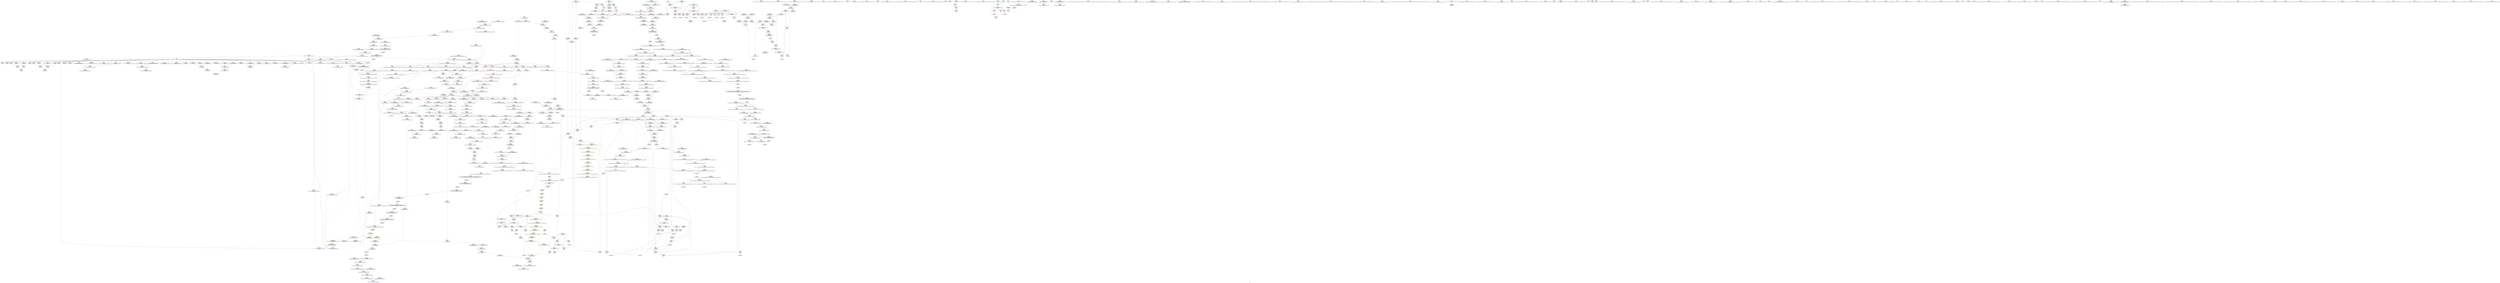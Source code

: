 digraph "SVFG" {
	label="SVFG";

	Node0x561371b72cb0 [shape=record,color=grey,label="{NodeID: 0\nNullPtr|{|<s26>55}}"];
	Node0x561371b72cb0 -> Node0x561371bb98d0[style=solid];
	Node0x561371b72cb0 -> Node0x561371bb99d0[style=solid];
	Node0x561371b72cb0 -> Node0x561371bb9aa0[style=solid];
	Node0x561371b72cb0 -> Node0x561371bb9b70[style=solid];
	Node0x561371b72cb0 -> Node0x561371bb9c40[style=solid];
	Node0x561371b72cb0 -> Node0x561371bb9d10[style=solid];
	Node0x561371b72cb0 -> Node0x561371bb9de0[style=solid];
	Node0x561371b72cb0 -> Node0x561371bb9eb0[style=solid];
	Node0x561371b72cb0 -> Node0x561371bb9f80[style=solid];
	Node0x561371b72cb0 -> Node0x561371bba050[style=solid];
	Node0x561371b72cb0 -> Node0x561371bba120[style=solid];
	Node0x561371b72cb0 -> Node0x561371bba1f0[style=solid];
	Node0x561371b72cb0 -> Node0x561371bba2c0[style=solid];
	Node0x561371b72cb0 -> Node0x561371bba390[style=solid];
	Node0x561371b72cb0 -> Node0x561371bba460[style=solid];
	Node0x561371b72cb0 -> Node0x561371bba530[style=solid];
	Node0x561371b72cb0 -> Node0x561371bba600[style=solid];
	Node0x561371b72cb0 -> Node0x561371bba6d0[style=solid];
	Node0x561371b72cb0 -> Node0x561371bba7a0[style=solid];
	Node0x561371b72cb0 -> Node0x561371bba870[style=solid];
	Node0x561371b72cb0 -> Node0x561371bd53b0[style=solid];
	Node0x561371b72cb0 -> Node0x561371bd8a50[style=solid];
	Node0x561371b72cb0 -> Node0x561371bd8b20[style=solid];
	Node0x561371b72cb0 -> Node0x561371bd8bf0[style=solid];
	Node0x561371b72cb0 -> Node0x561371bef900[style=solid];
	Node0x561371b72cb0 -> Node0x561371bf1b20[style=solid];
	Node0x561371b72cb0:s26 -> Node0x561371c7e420[style=solid,color=red];
	Node0x561371bf0aa0 [shape=record,color=grey,label="{NodeID: 941\n265 = Binary(264, 142, )\n}"];
	Node0x561371bf0aa0 -> Node0x561371bd69d0[style=solid];
	Node0x561371bda2b0 [shape=record,color=blue,label="{NodeID: 609\n896\<--892\n__last.addr\<--__last\n_ZNSt20__uninitialized_copyILb1EE13__uninit_copyIPKiPiEET0_T_S6_S5_\n}"];
	Node0x561371bda2b0 -> Node0x561371bd3230[style=dashed];
	Node0x561371bc1d40 [shape=record,color=red,label="{NodeID: 443\n626\<--625\n\<--_M_end_of_storage\n_ZNSt12_Vector_baseIiSaIiEED2Ev\n}"];
	Node0x561371bc1d40 -> Node0x561371bc41f0[style=solid];
	Node0x561371bc53d0 [shape=record,color=black,label="{NodeID: 277\n934\<--957\n_ZSt14__copy_move_a2ILb0EPKiPiET1_T0_S4_S3__ret\<--call3\n_ZSt14__copy_move_a2ILb0EPKiPiET1_T0_S4_S3_\n|{<s0>63}}"];
	Node0x561371bc53d0:s0 -> Node0x561371c77fd0[style=solid,color=blue];
	Node0x561371bb5bf0 [shape=record,color=green,label="{NodeID: 111\n656\<--657\nthis.addr\<--this.addr_field_insensitive\n_ZNSt12_Vector_baseIiSaIiEE12_Vector_implC2ERKS0_\n}"];
	Node0x561371bb5bf0 -> Node0x561371bc1ee0[style=solid];
	Node0x561371bb5bf0 -> Node0x561371bd88b0[style=solid];
	Node0x561371bd7600 [shape=record,color=blue,label="{NodeID: 554\n415\<--412\n__n.addr\<--__n\n_ZNSt6vectorIiSaIiEEixEm\n}"];
	Node0x561371bd7600 -> Node0x561371bc04e0[style=dashed];
	Node0x561371c7e0f0 [shape=record,color=black,label="{NodeID: 1495\n694 = PHI(687, )\n1st arg _ZN9__gnu_cxx13new_allocatorIiEC2ERKS1_ }"];
	Node0x561371c7e0f0 -> Node0x561371bd8f30[style=solid];
	Node0x561371bbf090 [shape=record,color=red,label="{NodeID: 388\n178\<--83\n\<--turn\n_Z9test_casev\n}"];
	Node0x561371bbf090 -> Node0x561371bf28a0[style=solid];
	Node0x561371bba390 [shape=record,color=black,label="{NodeID: 222\n363\<--3\nlpad.val3\<--dummyVal\n_ZNSt6vectorIiSaIiEEC2ESt16initializer_listIiERKS0_\n}"];
	Node0x561371c2f590 [shape=record,color=yellow,style=double,label="{NodeID: 1163\n150V_1 = ENCHI(MR_150V_0)\npts\{618 \}\nFun[_ZNSt12_Vector_baseIiSaIiEED2Ev]}"];
	Node0x561371c2f590 -> Node0x561371bd87e0[style=dashed];
	Node0x561371bb66c0 [shape=record,color=green,label="{NodeID: 56\n278\<--279\nputs\<--puts_field_insensitive\n}"];
	Node0x561371c1cb80 [shape=record,color=black,label="{NodeID: 997\nMR_20V_2 = PHI(MR_20V_4, MR_20V_1, )\npts\{70 \}\n}"];
	Node0x561371c1cb80 -> Node0x561371bd5720[style=dashed];
	Node0x561371bd48f0 [shape=record,color=red,label="{NodeID: 499\n1090\<--1087\nthis1\<--this.addr\n_ZNSt12_Vector_baseIiSaIiEE12_Vector_implD2Ev\n}"];
	Node0x561371bd48f0 -> Node0x561371bc5d90[style=solid];
	Node0x561371c78390 [shape=record,color=black,label="{NodeID: 1440\n954 = PHI(998, )\n|{<s0>67}}"];
	Node0x561371c78390:s0 -> Node0x561371c7a090[style=solid,color=red];
	Node0x561371bc81e0 [shape=record,color=purple,label="{NodeID: 333\n624\<--620\n_M_impl2\<--this1\n_ZNSt12_Vector_baseIiSaIiEED2Ev\n}"];
	Node0x561371bbd780 [shape=record,color=green,label="{NodeID: 167\n949\<--950\n_ZSt12__niter_baseIPKiET_S2_\<--_ZSt12__niter_baseIPKiET_S2__field_insensitive\n}"];
	Node0x561371c2c2a0 [shape=record,color=yellow,style=double,label="{NodeID: 1108\n30V_1 = ENCHI(MR_30V_0)\npts\{850 \}\nFun[_ZSt4copyIPKiPiET0_T_S4_S3_]|{<s0>63}}"];
	Node0x561371c2c2a0:s0 -> Node0x561371c29ea0[style=dashed,color=red];
	Node0x561371b877f0 [shape=record,color=green,label="{NodeID: 1\n7\<--1\n__dso_handle\<--dummyObj\nGlob }"];
	Node0x561371bf0c20 [shape=record,color=grey,label="{NodeID: 942\n270 = Binary(269, 142, )\n}"];
	Node0x561371bf0c20 -> Node0x561371bd6aa0[style=solid];
	Node0x561371bda380 [shape=record,color=blue,label="{NodeID: 610\n898\<--893\n__result.addr\<--__result\n_ZNSt20__uninitialized_copyILb1EE13__uninit_copyIPKiPiEET0_T_S6_S5_\n}"];
	Node0x561371bda380 -> Node0x561371bd3300[style=dashed];
	Node0x561371bc1e10 [shape=record,color=red,label="{NodeID: 444\n629\<--628\n\<--_M_start4\n_ZNSt12_Vector_baseIiSaIiEED2Ev\n}"];
	Node0x561371bc1e10 -> Node0x561371bc42c0[style=solid];
	Node0x561371bc54a0 [shape=record,color=black,label="{NodeID: 278\n961\<--966\n_ZSt12__miter_baseIPKiET_S2__ret\<--\n_ZSt12__miter_baseIPKiET_S2_\n|{<s0>61|<s1>62}}"];
	Node0x561371bc54a0:s0 -> Node0x561371c77d50[style=solid,color=blue];
	Node0x561371bc54a0:s1 -> Node0x561371c77e90[style=solid,color=blue];
	Node0x561371bb5cc0 [shape=record,color=green,label="{NodeID: 112\n658\<--659\n__a.addr\<--__a.addr_field_insensitive\n_ZNSt12_Vector_baseIiSaIiEE12_Vector_implC2ERKS0_\n}"];
	Node0x561371bb5cc0 -> Node0x561371bc1fb0[style=solid];
	Node0x561371bb5cc0 -> Node0x561371bd8980[style=solid];
	Node0x561371c29010 [shape=record,color=yellow,style=double,label="{NodeID: 1053\n58V_1 = ENCHI(MR_58V_0)\npts\{720000 720002 \}\nFun[_ZNSt6vectorIiSaIiEEC2ESt16initializer_listIiERKS0_]|{<s0>24}}"];
	Node0x561371c29010:s0 -> Node0x561371c29740[style=dashed,color=red];
	Node0x561371bd76d0 [shape=record,color=blue,label="{NodeID: 555\n429\<--428\nthis.addr\<--this\n_ZNSt6vectorIiSaIiEED2Ev\n}"];
	Node0x561371bd76d0 -> Node0x561371bc0680[style=dashed];
	Node0x561371c7e200 [shape=record,color=black,label="{NodeID: 1496\n824 = PHI(817, )\n0th arg _ZN9__gnu_cxx13new_allocatorIiE8allocateEmPKv }"];
	Node0x561371c7e200 -> Node0x561371bd9b60[style=solid];
	Node0x561371bbf160 [shape=record,color=red,label="{NodeID: 389\n191\<--83\n\<--turn\n_Z9test_casev\n}"];
	Node0x561371bbf160 -> Node0x561371bf31a0[style=solid];
	Node0x561371bba460 [shape=record,color=black,label="{NodeID: 223\n455\<--3\n\<--dummyVal\n_ZNSt6vectorIiSaIiEED2Ev\n}"];
	Node0x561371c2f670 [shape=record,color=yellow,style=double,label="{NodeID: 1164\n32V_1 = ENCHI(MR_32V_0)\npts\{720000 \}\nFun[_ZNSt12_Vector_baseIiSaIiEED2Ev]}"];
	Node0x561371c2f670 -> Node0x561371bc1c70[style=dashed];
	Node0x561371c2f670 -> Node0x561371bc1e10[style=dashed];
	Node0x561371bb67c0 [shape=record,color=green,label="{NodeID: 57\n284\<--285\nprintf\<--printf_field_insensitive\n}"];
	Node0x561371c1d080 [shape=record,color=black,label="{NodeID: 998\nMR_22V_2 = PHI(MR_22V_3, MR_22V_1, )\npts\{76 \}\n}"];
	Node0x561371c1d080 -> Node0x561371bd57f0[style=dashed];
	Node0x561371c1d080 -> Node0x561371c1d080[style=dashed];
	Node0x561371bd49c0 [shape=record,color=red,label="{NodeID: 500\n1119\<--1110\n\<--__a.addr\n_ZNSt16allocator_traitsISaIiEE10deallocateERS0_Pim\n}"];
	Node0x561371bd49c0 -> Node0x561371bc5e60[style=solid];
	Node0x561371c784d0 [shape=record,color=black,label="{NodeID: 1441\n957 = PHI(968, )\n}"];
	Node0x561371c784d0 -> Node0x561371bc53d0[style=solid];
	Node0x561371bc82b0 [shape=record,color=purple,label="{NodeID: 334\n625\<--620\n_M_end_of_storage\<--this1\n_ZNSt12_Vector_baseIiSaIiEED2Ev\n}"];
	Node0x561371bc82b0 -> Node0x561371bc1d40[style=solid];
	Node0x561371bbd880 [shape=record,color=green,label="{NodeID: 168\n955\<--956\n_ZSt12__niter_baseIPiET_S1_\<--_ZSt12__niter_baseIPiET_S1__field_insensitive\n}"];
	Node0x561371b90ac0 [shape=record,color=green,label="{NodeID: 2\n8\<--1\n_ZSt3cin\<--dummyObj\nGlob }"];
	Node0x561371bf0da0 [shape=record,color=grey,label="{NodeID: 943\n213 = Binary(212, 211, )\n}"];
	Node0x561371bf0da0 -> Node0x561371bd6420[style=solid];
	Node0x561371bda450 [shape=record,color=blue,label="{NodeID: 611\n914\<--911\n__first.addr\<--__first\n_ZSt4copyIPKiPiET0_T_S4_S3_\n}"];
	Node0x561371bda450 -> Node0x561371bd33d0[style=dashed];
	Node0x561371bc1ee0 [shape=record,color=red,label="{NodeID: 445\n662\<--656\nthis1\<--this.addr\n_ZNSt12_Vector_baseIiSaIiEE12_Vector_implC2ERKS0_\n}"];
	Node0x561371bc1ee0 -> Node0x561371bc4390[style=solid];
	Node0x561371bc1ee0 -> Node0x561371bc86c0[style=solid];
	Node0x561371bc1ee0 -> Node0x561371bc8790[style=solid];
	Node0x561371bc1ee0 -> Node0x561371bc8860[style=solid];
	Node0x561371c3d980 [shape=record,color=yellow,style=double,label="{NodeID: 1386\n58V_3 = CSCHI(MR_58V_2)\npts\{720000 720002 \}\nCS[]|{<s0>10|<s1>10|<s2>28|<s3>28}}"];
	Node0x561371c3d980:s0 -> Node0x561371c3de00[style=dashed,color=blue];
	Node0x561371c3d980:s1 -> Node0x561371c3dee0[style=dashed,color=blue];
	Node0x561371c3d980:s2 -> Node0x561371c2f670[style=dashed,color=red];
	Node0x561371c3d980:s3 -> Node0x561371c2f750[style=dashed,color=red];
	Node0x561371bc5570 [shape=record,color=black,label="{NodeID: 279\n968\<--987\n_ZSt13__copy_move_aILb0EPKiPiET1_T0_S4_S3__ret\<--call\n_ZSt13__copy_move_aILb0EPKiPiET1_T0_S4_S3_\n|{<s0>67}}"];
	Node0x561371bc5570:s0 -> Node0x561371c784d0[style=solid,color=blue];
	Node0x561371bb5d90 [shape=record,color=green,label="{NodeID: 113\n666\<--667\n_ZNSaIiEC2ERKS_\<--_ZNSaIiEC2ERKS__field_insensitive\n}"];
	Node0x561371c290f0 [shape=record,color=yellow,style=double,label="{NodeID: 1054\n22V_1 = ENCHI(MR_22V_0)\npts\{76 \}\nFun[_ZNSt6vectorIiSaIiEEC2ESt16initializer_listIiERKS0_]|{<s0>27}}"];
	Node0x561371c290f0:s0 -> Node0x561371c27d70[style=dashed,color=red];
	Node0x561371bd77a0 [shape=record,color=blue,label="{NodeID: 556\n431\<--456\nexn.slot\<--\n_ZNSt6vectorIiSaIiEED2Ev\n}"];
	Node0x561371bd77a0 -> Node0x561371bc0750[style=dashed];
	Node0x561371c7e310 [shape=record,color=black,label="{NodeID: 1497\n825 = PHI(818, )\n1st arg _ZN9__gnu_cxx13new_allocatorIiE8allocateEmPKv }"];
	Node0x561371c7e310 -> Node0x561371bd9c30[style=solid];
	Node0x561371bbf230 [shape=record,color=red,label="{NodeID: 390\n200\<--83\n\<--turn\n_Z9test_casev\n}"];
	Node0x561371bbf230 -> Node0x561371bf2ba0[style=solid];
	Node0x561371bba530 [shape=record,color=black,label="{NodeID: 224\n456\<--3\n\<--dummyVal\n_ZNSt6vectorIiSaIiEED2Ev\n}"];
	Node0x561371bba530 -> Node0x561371bd77a0[style=solid];
	Node0x561371c2f750 [shape=record,color=yellow,style=double,label="{NodeID: 1165\n83V_1 = ENCHI(MR_83V_0)\npts\{720002 \}\nFun[_ZNSt12_Vector_baseIiSaIiEED2Ev]}"];
	Node0x561371c2f750 -> Node0x561371bc1d40[style=dashed];
	Node0x561371bb68c0 [shape=record,color=green,label="{NodeID: 58\n298\<--299\nthis.addr\<--this.addr_field_insensitive\n_ZNSaIiEC2Ev\n}"];
	Node0x561371bb68c0 -> Node0x561371bbf980[style=solid];
	Node0x561371bb68c0 -> Node0x561371bd6b70[style=solid];
	Node0x561371c1d580 [shape=record,color=black,label="{NodeID: 999\nMR_28V_2 = PHI(MR_28V_3, MR_28V_1, )\npts\{84 \}\n}"];
	Node0x561371c1d580 -> Node0x561371bd5cd0[style=dashed];
	Node0x561371c1d580 -> Node0x561371c1d580[style=dashed];
	Node0x561371bd4a90 [shape=record,color=red,label="{NodeID: 501\n1121\<--1112\n\<--__p.addr\n_ZNSt16allocator_traitsISaIiEE10deallocateERS0_Pim\n|{<s0>74}}"];
	Node0x561371bd4a90:s0 -> Node0x561371c7a950[style=solid,color=red];
	Node0x561371c78610 [shape=record,color=black,label="{NodeID: 1442\n987 = PHI(1005, )\n}"];
	Node0x561371c78610 -> Node0x561371bc5570[style=solid];
	Node0x561371bc8380 [shape=record,color=purple,label="{NodeID: 335\n627\<--620\n_M_impl3\<--this1\n_ZNSt12_Vector_baseIiSaIiEED2Ev\n}"];
	Node0x561371bbd980 [shape=record,color=green,label="{NodeID: 169\n958\<--959\n_ZSt13__copy_move_aILb0EPKiPiET1_T0_S4_S3_\<--_ZSt13__copy_move_aILb0EPKiPiET1_T0_S4_S3__field_insensitive\n}"];
	Node0x561371b978f0 [shape=record,color=green,label="{NodeID: 3\n9\<--1\n.str\<--dummyObj\nGlob }"];
	Node0x561371bf0f20 [shape=record,color=grey,label="{NodeID: 944\n203 = Binary(201, 202, )\n}"];
	Node0x561371bf0f20 -> Node0x561371bf2ba0[style=solid];
	Node0x561371bda520 [shape=record,color=blue,label="{NodeID: 612\n916\<--912\n__last.addr\<--__last\n_ZSt4copyIPKiPiET0_T_S4_S3_\n}"];
	Node0x561371bda520 -> Node0x561371bd34a0[style=dashed];
	Node0x561371bc1fb0 [shape=record,color=red,label="{NodeID: 446\n664\<--658\n\<--__a.addr\n_ZNSt12_Vector_baseIiSaIiEE12_Vector_implC2ERKS0_\n|{<s0>49}}"];
	Node0x561371bc1fb0:s0 -> Node0x561371c7fb30[style=solid,color=red];
	Node0x561371c3dae0 [shape=record,color=yellow,style=double,label="{NodeID: 1387\n30V_2 = CSCHI(MR_30V_1)\npts\{850 \}\nCS[]|{<s0>10|<s1>10|<s2>10|<s3>10|<s4>10}}"];
	Node0x561371c3dae0:s0 -> Node0x561371bbf640[style=dashed,color=blue];
	Node0x561371c3dae0:s1 -> Node0x561371bbf710[style=dashed,color=blue];
	Node0x561371c3dae0:s2 -> Node0x561371bbf7e0[style=dashed,color=blue];
	Node0x561371c3dae0:s3 -> Node0x561371bbf8b0[style=dashed,color=blue];
	Node0x561371c3dae0:s4 -> Node0x561371c22f80[style=dashed,color=blue];
	Node0x561371bc5640 [shape=record,color=black,label="{NodeID: 280\n991\<--996\n_ZSt12__niter_baseIPKiET_S2__ret\<--\n_ZSt12__niter_baseIPKiET_S2_\n|{<s0>64|<s1>65}}"];
	Node0x561371bc5640:s0 -> Node0x561371c78110[style=solid,color=blue];
	Node0x561371bc5640:s1 -> Node0x561371c78250[style=solid,color=blue];
	Node0x561371bbaa30 [shape=record,color=green,label="{NodeID: 114\n678\<--679\nthis.addr\<--this.addr_field_insensitive\n_ZNSaIiEC2ERKS_\n}"];
	Node0x561371bbaa30 -> Node0x561371bc2080[style=solid];
	Node0x561371bbaa30 -> Node0x561371bd8cc0[style=solid];
	Node0x561371c291d0 [shape=record,color=yellow,style=double,label="{NodeID: 1055\n49V_1 = ENCHI(MR_49V_0)\npts\{325 \}\nFun[_ZNSt6vectorIiSaIiEEC2ESt16initializer_listIiERKS0_]}"];
	Node0x561371c291d0 -> Node0x561371bd7050[style=dashed];
	Node0x561371bd7870 [shape=record,color=blue,label="{NodeID: 557\n433\<--458\nehselector.slot\<--\n_ZNSt6vectorIiSaIiEED2Ev\n}"];
	Node0x561371c7e420 [shape=record,color=black,label="{NodeID: 1498\n826 = PHI(3, )\n2nd arg _ZN9__gnu_cxx13new_allocatorIiE8allocateEmPKv }"];
	Node0x561371c7e420 -> Node0x561371bd9d00[style=solid];
	Node0x561371bbf300 [shape=record,color=red,label="{NodeID: 391\n240\<--83\n\<--turn\n_Z9test_casev\n}"];
	Node0x561371bbf300 -> Node0x561371bf0920[style=solid];
	Node0x561371bba600 [shape=record,color=black,label="{NodeID: 225\n458\<--3\n\<--dummyVal\n_ZNSt6vectorIiSaIiEED2Ev\n}"];
	Node0x561371bba600 -> Node0x561371bd7870[style=solid];
	Node0x561371bb6990 [shape=record,color=green,label="{NodeID: 59\n304\<--305\n_ZN9__gnu_cxx13new_allocatorIiEC2Ev\<--_ZN9__gnu_cxx13new_allocatorIiEC2Ev_field_insensitive\n}"];
	Node0x561371c1da80 [shape=record,color=black,label="{NodeID: 1000\nMR_30V_2 = PHI(MR_30V_3, MR_30V_1, )\npts\{850 \}\n|{|<s1>37}}"];
	Node0x561371c1da80 -> Node0x561371c22f80[style=dashed];
	Node0x561371c1da80:s1 -> Node0x561371c25280[style=dashed,color=blue];
	Node0x561371bd4b60 [shape=record,color=red,label="{NodeID: 502\n1122\<--1114\n\<--__n.addr\n_ZNSt16allocator_traitsISaIiEE10deallocateERS0_Pim\n|{<s0>74}}"];
	Node0x561371bd4b60:s0 -> Node0x561371c7aa90[style=solid,color=red];
	Node0x561371c78750 [shape=record,color=black,label="{NodeID: 1443\n1096 = PHI()\n}"];
	Node0x561371bc8450 [shape=record,color=purple,label="{NodeID: 336\n628\<--620\n_M_start4\<--this1\n_ZNSt12_Vector_baseIiSaIiEED2Ev\n}"];
	Node0x561371bc8450 -> Node0x561371bc1e10[style=solid];
	Node0x561371bbda80 [shape=record,color=green,label="{NodeID: 170\n963\<--964\n__it.addr\<--__it.addr_field_insensitive\n_ZSt12__miter_baseIPKiET_S2_\n}"];
	Node0x561371bbda80 -> Node0x561371bd38b0[style=solid];
	Node0x561371bbda80 -> Node0x561371bda930[style=solid];
	Node0x561371bb1de0 [shape=record,color=green,label="{NodeID: 4\n11\<--1\n.str.1\<--dummyObj\nGlob }"];
	Node0x561371bf10a0 [shape=record,color=grey,label="{NodeID: 945\n208 = Binary(207, 206, )\n}"];
	Node0x561371bf10a0 -> Node0x561371bd6350[style=solid];
	Node0x561371bda5f0 [shape=record,color=blue,label="{NodeID: 613\n918\<--913\n__result.addr\<--__result\n_ZSt4copyIPKiPiET0_T_S4_S3_\n}"];
	Node0x561371bda5f0 -> Node0x561371bd3570[style=dashed];
	Node0x561371bc2080 [shape=record,color=red,label="{NodeID: 447\n684\<--678\nthis1\<--this.addr\n_ZNSaIiEC2ERKS_\n}"];
	Node0x561371bc2080 -> Node0x561371bc4460[style=solid];
	Node0x561371c3dbc0 [shape=record,color=yellow,style=double,label="{NodeID: 1388\n52V_3 = CSCHI(MR_52V_2)\npts\{720001 \}\nCS[]|{<s0>10}}"];
	Node0x561371c3dbc0:s0 -> Node0x561371c3dee0[style=dashed,color=blue];
	Node0x561371bc5710 [shape=record,color=black,label="{NodeID: 281\n998\<--1003\n_ZSt12__niter_baseIPiET_S1__ret\<--\n_ZSt12__niter_baseIPiET_S1_\n|{<s0>66}}"];
	Node0x561371bc5710:s0 -> Node0x561371c78390[style=solid,color=blue];
	Node0x561371bbab00 [shape=record,color=green,label="{NodeID: 115\n680\<--681\n__a.addr\<--__a.addr_field_insensitive\n_ZNSaIiEC2ERKS_\n}"];
	Node0x561371bbab00 -> Node0x561371bc2150[style=solid];
	Node0x561371bbab00 -> Node0x561371bd8d90[style=solid];
	Node0x561371c292b0 [shape=record,color=yellow,style=double,label="{NodeID: 1056\n30V_1 = ENCHI(MR_30V_0)\npts\{850 \}\nFun[_ZNSt6vectorIiSaIiEEC2ESt16initializer_listIiERKS0_]|{<s0>27}}"];
	Node0x561371c292b0:s0 -> Node0x561371c14780[style=dashed,color=red];
	Node0x561371bd7940 [shape=record,color=blue,label="{NodeID: 558\n476\<--98\nretval\<--\nmain\n}"];
	Node0x561371bd7940 -> Node0x561371bc09c0[style=dashed];
	Node0x561371c7e530 [shape=record,color=black,label="{NodeID: 1499\n428 = PHI(71, 71, )\n0th arg _ZNSt6vectorIiSaIiEED2Ev }"];
	Node0x561371c7e530 -> Node0x561371bd76d0[style=solid];
	Node0x561371bbf3d0 [shape=record,color=red,label="{NodeID: 392\n132\<--131\n\<--\n_Z9test_casev\n|{<s0>10}}"];
	Node0x561371bbf3d0:s0 -> Node0x561371c79690[style=solid,color=red];
	Node0x561371bba6d0 [shape=record,color=black,label="{NodeID: 226\n642\<--3\n\<--dummyVal\n_ZNSt12_Vector_baseIiSaIiEED2Ev\n}"];
	Node0x561371bb6a90 [shape=record,color=green,label="{NodeID: 60\n312\<--313\n__l\<--__l_field_insensitive\n_ZNSt6vectorIiSaIiEEC2ESt16initializer_listIiERKS0_\n|{|<s1>25|<s2>26}}"];
	Node0x561371bb6a90 -> Node0x561371bc2f40[style=solid];
	Node0x561371bb6a90:s1 -> Node0x561371c80770[style=solid,color=red];
	Node0x561371bb6a90:s2 -> Node0x561371c7e710[style=solid,color=red];
	Node0x561371c1df80 [shape=record,color=black,label="{NodeID: 1001\nMR_32V_2 = PHI(MR_32V_3, MR_32V_1, )\npts\{720000 \}\n}"];
	Node0x561371c1df80 -> Node0x561371c23480[style=dashed];
	Node0x561371bd4c30 [shape=record,color=red,label="{NodeID: 503\n1140\<--1131\nthis1\<--this.addr\n_ZN9__gnu_cxx13new_allocatorIiE10deallocateEPim\n}"];
	Node0x561371c78820 [shape=record,color=black,label="{NodeID: 1444\n532 = PHI(333, )\n0th arg _ZNSt6vectorIiSaIiEE19_M_range_initializeIPKiEEvT_S5_St20forward_iterator_tag }"];
	Node0x561371c78820 -> Node0x561371bd7ef0[style=solid];
	Node0x561371bc8520 [shape=record,color=purple,label="{NodeID: 337\n637\<--620\n_M_impl5\<--this1\n_ZNSt12_Vector_baseIiSaIiEED2Ev\n|{<s0>46}}"];
	Node0x561371bc8520:s0 -> Node0x561371c7f200[style=solid,color=red];
	Node0x561371bbdb50 [shape=record,color=green,label="{NodeID: 171\n972\<--973\n__first.addr\<--__first.addr_field_insensitive\n_ZSt13__copy_move_aILb0EPKiPiET1_T0_S4_S3_\n}"];
	Node0x561371bbdb50 -> Node0x561371bd3980[style=solid];
	Node0x561371bbdb50 -> Node0x561371bdaa00[style=solid];
	Node0x561371bb1e70 [shape=record,color=green,label="{NodeID: 5\n13\<--1\n__PRETTY_FUNCTION__._Z9test_casev\<--dummyObj\nGlob }"];
	Node0x561371bf1220 [shape=record,color=grey,label="{NodeID: 946\n848 = Binary(847, 126, )\n}"];
	Node0x561371bda6c0 [shape=record,color=blue,label="{NodeID: 614\n938\<--935\n__first.addr\<--__first\n_ZSt14__copy_move_a2ILb0EPKiPiET1_T0_S4_S3_\n}"];
	Node0x561371bda6c0 -> Node0x561371bd3640[style=dashed];
	Node0x561371bc2150 [shape=record,color=red,label="{NodeID: 448\n686\<--680\n\<--__a.addr\n_ZNSaIiEC2ERKS_\n}"];
	Node0x561371bc2150 -> Node0x561371bc4530[style=solid];
	Node0x561371bc57e0 [shape=record,color=black,label="{NodeID: 282\n1022\<--1020\nsub.ptr.lhs.cast\<--\n_ZNSt11__copy_moveILb0ELb1ESt26random_access_iterator_tagE8__copy_mIiEEPT_PKS3_S6_S4_\n}"];
	Node0x561371bc57e0 -> Node0x561371bf0320[style=solid];
	Node0x561371bbabd0 [shape=record,color=green,label="{NodeID: 116\n689\<--690\n_ZN9__gnu_cxx13new_allocatorIiEC2ERKS1_\<--_ZN9__gnu_cxx13new_allocatorIiEC2ERKS1__field_insensitive\n}"];
	Node0x561371c29390 [shape=record,color=yellow,style=double,label="{NodeID: 1057\n52V_1 = ENCHI(MR_52V_0)\npts\{720001 \}\nFun[_ZNSt6vectorIiSaIiEEC2ESt16initializer_listIiERKS0_]|{<s0>24}}"];
	Node0x561371c29390:s0 -> Node0x561371c29740[style=dashed,color=red];
	Node0x561371bd7a10 [shape=record,color=blue,label="{NodeID: 559\n480\<--142\nnr\<--\nmain\n}"];
	Node0x561371bd7a10 -> Node0x561371c25780[style=dashed];
	Node0x561371c7e710 [shape=record,color=black,label="{NodeID: 1500\n600 = PHI(312, )\n0th arg _ZNKSt16initializer_listIiE3endEv }"];
	Node0x561371c7e710 -> Node0x561371bd8570[style=solid];
	Node0x561371bbf4a0 [shape=record,color=red,label="{NodeID: 393\n134\<--133\n\<--\n_Z9test_casev\n|{<s0>10}}"];
	Node0x561371bbf4a0:s0 -> Node0x561371c797d0[style=solid,color=red];
	Node0x561371bba7a0 [shape=record,color=black,label="{NodeID: 227\n643\<--3\n\<--dummyVal\n_ZNSt12_Vector_baseIiSaIiEED2Ev\n}"];
	Node0x561371bba7a0 -> Node0x561371bd8710[style=solid];
	Node0x561371bb6b60 [shape=record,color=green,label="{NodeID: 61\n314\<--315\nthis.addr\<--this.addr_field_insensitive\n_ZNSt6vectorIiSaIiEEC2ESt16initializer_listIiERKS0_\n}"];
	Node0x561371bb6b60 -> Node0x561371bbfa50[style=solid];
	Node0x561371bb6b60 -> Node0x561371bd6de0[style=solid];
	Node0x561371c1e480 [shape=record,color=black,label="{NodeID: 1002\nMR_34V_2 = PHI(MR_34V_3, MR_34V_1, )\npts\{740000 \}\n}"];
	Node0x561371c1e480 -> Node0x561371bd5b30[style=dashed];
	Node0x561371c1e480 -> Node0x561371c1e480[style=dashed];
	Node0x561371bd4d00 [shape=record,color=red,label="{NodeID: 504\n1141\<--1133\n\<--__p.addr\n_ZN9__gnu_cxx13new_allocatorIiE10deallocateEPim\n}"];
	Node0x561371bd4d00 -> Node0x561371bc5f30[style=solid];
	Node0x561371c78990 [shape=record,color=black,label="{NodeID: 1445\n533 = PHI(339, )\n1st arg _ZNSt6vectorIiSaIiEE19_M_range_initializeIPKiEEvT_S5_St20forward_iterator_tag }"];
	Node0x561371c78990 -> Node0x561371bd7fc0[style=solid];
	Node0x561371bc85f0 [shape=record,color=purple,label="{NodeID: 338\n647\<--620\n_M_impl6\<--this1\n_ZNSt12_Vector_baseIiSaIiEED2Ev\n|{<s0>47}}"];
	Node0x561371bc85f0:s0 -> Node0x561371c7f200[style=solid,color=red];
	Node0x561371bbdc20 [shape=record,color=green,label="{NodeID: 172\n974\<--975\n__last.addr\<--__last.addr_field_insensitive\n_ZSt13__copy_move_aILb0EPKiPiET1_T0_S4_S3_\n}"];
	Node0x561371bbdc20 -> Node0x561371bd3a50[style=solid];
	Node0x561371bbdc20 -> Node0x561371bdaad0[style=solid];
	Node0x561371bb2120 [shape=record,color=green,label="{NodeID: 6\n15\<--1\n.str.2\<--dummyObj\nGlob }"];
	Node0x561371bf13a0 [shape=record,color=grey,label="{NodeID: 947\n632 = Binary(630, 631, )\n}"];
	Node0x561371bf13a0 -> Node0x561371bf1520[style=solid];
	Node0x561371bda790 [shape=record,color=blue,label="{NodeID: 615\n940\<--936\n__last.addr\<--__last\n_ZSt14__copy_move_a2ILb0EPKiPiET1_T0_S4_S3_\n}"];
	Node0x561371bda790 -> Node0x561371bd3710[style=dashed];
	Node0x561371bc2220 [shape=record,color=red,label="{NodeID: 449\n701\<--695\nthis1\<--this.addr\n_ZN9__gnu_cxx13new_allocatorIiEC2ERKS1_\n}"];
	Node0x561371c3de00 [shape=record,color=yellow,style=double,label="{NodeID: 1390\n32V_4 = CSCHI(MR_32V_3)\npts\{720000 \}\nCS[]|{|<s1>14|<s2>16|<s3>17|<s4>18|<s5>19|<s6>20}}"];
	Node0x561371c3de00 -> Node0x561371c23480[style=dashed];
	Node0x561371c3de00:s1 -> Node0x561371c2d190[style=dashed,color=red];
	Node0x561371c3de00:s2 -> Node0x561371c300d0[style=dashed,color=red];
	Node0x561371c3de00:s3 -> Node0x561371c300d0[style=dashed,color=red];
	Node0x561371c3de00:s4 -> Node0x561371c300d0[style=dashed,color=red];
	Node0x561371c3de00:s5 -> Node0x561371c300d0[style=dashed,color=red];
	Node0x561371c3de00:s6 -> Node0x561371c2d190[style=dashed,color=red];
	Node0x561371bc58b0 [shape=record,color=black,label="{NodeID: 283\n1023\<--1021\nsub.ptr.rhs.cast\<--\n_ZNSt11__copy_moveILb0ELb1ESt26random_access_iterator_tagE8__copy_mIiEEPT_PKS3_S6_S4_\n}"];
	Node0x561371bc58b0 -> Node0x561371bf0320[style=solid];
	Node0x561371bbaca0 [shape=record,color=green,label="{NodeID: 117\n695\<--696\nthis.addr\<--this.addr_field_insensitive\n_ZN9__gnu_cxx13new_allocatorIiEC2ERKS1_\n}"];
	Node0x561371bbaca0 -> Node0x561371bc2220[style=solid];
	Node0x561371bbaca0 -> Node0x561371bd8e60[style=solid];
	Node0x561371bd7ae0 [shape=record,color=blue,label="{NodeID: 560\n480\<--496\nnr\<--inc\nmain\n}"];
	Node0x561371bd7ae0 -> Node0x561371c25780[style=dashed];
	Node0x561371c7e820 [shape=record,color=black,label="{NodeID: 1501\n1107 = PHI(1077, )\n0th arg _ZNSt16allocator_traitsISaIiEE10deallocateERS0_Pim }"];
	Node0x561371c7e820 -> Node0x561371bdb700[style=solid];
	Node0x561371bbf570 [shape=record,color=red,label="{NodeID: 394\n155\<--152\n\<--call18\n_Z9test_casev\n}"];
	Node0x561371bbf570 -> Node0x561371bd5da0[style=solid];
	Node0x561371bba870 [shape=record,color=black,label="{NodeID: 228\n645\<--3\n\<--dummyVal\n_ZNSt12_Vector_baseIiSaIiEED2Ev\n}"];
	Node0x561371bba870 -> Node0x561371bd87e0[style=solid];
	Node0x561371bb6c30 [shape=record,color=green,label="{NodeID: 62\n316\<--317\n__a.addr\<--__a.addr_field_insensitive\n_ZNSt6vectorIiSaIiEEC2ESt16initializer_listIiERKS0_\n}"];
	Node0x561371bb6c30 -> Node0x561371bbfb20[style=solid];
	Node0x561371bb6c30 -> Node0x561371bd6eb0[style=solid];
	Node0x561371c1e980 [shape=record,color=black,label="{NodeID: 1003\nMR_36V_2 = PHI(MR_36V_3, MR_36V_1, )\npts\{740001 \}\n}"];
	Node0x561371c1e980 -> Node0x561371bd5c00[style=dashed];
	Node0x561371c1e980 -> Node0x561371c1e980[style=dashed];
	Node0x561371bd4dd0 [shape=record,color=red,label="{NodeID: 505\n1162\<--1153\n\<--__first.addr\n_ZSt8_DestroyIPiiEvT_S1_RSaIT0_E\n|{<s0>76}}"];
	Node0x561371bd4dd0:s0 -> Node0x561371c7f520[style=solid,color=red];
	Node0x561371c78ad0 [shape=record,color=black,label="{NodeID: 1446\n534 = PHI(342, )\n2nd arg _ZNSt6vectorIiSaIiEE19_M_range_initializeIPKiEEvT_S5_St20forward_iterator_tag }"];
	Node0x561371c78ad0 -> Node0x561371bd8090[style=solid];
	Node0x561371bc86c0 [shape=record,color=purple,label="{NodeID: 339\n668\<--662\n_M_start\<--this1\n_ZNSt12_Vector_baseIiSaIiEE12_Vector_implC2ERKS0_\n}"];
	Node0x561371bc86c0 -> Node0x561371bd8a50[style=solid];
	Node0x561371bbdcf0 [shape=record,color=green,label="{NodeID: 173\n976\<--977\n__result.addr\<--__result.addr_field_insensitive\n_ZSt13__copy_move_aILb0EPKiPiET1_T0_S4_S3_\n}"];
	Node0x561371bbdcf0 -> Node0x561371bd3b20[style=solid];
	Node0x561371bbdcf0 -> Node0x561371bdaba0[style=solid];
	Node0x561371bb21e0 [shape=record,color=green,label="{NodeID: 7\n17\<--1\n.str.3\<--dummyObj\nGlob }"];
	Node0x561371bf1520 [shape=record,color=grey,label="{NodeID: 948\n633 = Binary(632, 126, )\n|{<s0>45}}"];
	Node0x561371bf1520:s0 -> Node0x561371c80080[style=solid,color=red];
	Node0x561371bda860 [shape=record,color=blue,label="{NodeID: 616\n942\<--937\n__result.addr\<--__result\n_ZSt14__copy_move_a2ILb0EPKiPiET1_T0_S4_S3_\n}"];
	Node0x561371bda860 -> Node0x561371bd37e0[style=dashed];
	Node0x561371bc22f0 [shape=record,color=red,label="{NodeID: 450\n716\<--706\n\<--__first.addr\n_ZSt8distanceIPKiENSt15iterator_traitsIT_E15difference_typeES3_S3_\n|{<s0>52}}"];
	Node0x561371bc22f0:s0 -> Node0x561371c80bf0[style=solid,color=red];
	Node0x561371c3dee0 [shape=record,color=yellow,style=double,label="{NodeID: 1391\n38V_4 = CSCHI(MR_38V_3)\npts\{720001 720002 \}\nCS[]|{|<s1>14|<s2>14|<s3>20|<s4>20}}"];
	Node0x561371c3dee0 -> Node0x561371c24380[style=dashed];
	Node0x561371c3dee0:s1 -> Node0x561371c2d270[style=dashed,color=red];
	Node0x561371c3dee0:s2 -> Node0x561371c2d350[style=dashed,color=red];
	Node0x561371c3dee0:s3 -> Node0x561371c2d270[style=dashed,color=red];
	Node0x561371c3dee0:s4 -> Node0x561371c2d350[style=dashed,color=red];
	Node0x561371bc5980 [shape=record,color=black,label="{NodeID: 284\n1031\<--1030\n\<--\n_ZNSt11__copy_moveILb0ELb1ESt26random_access_iterator_tagE8__copy_mIiEEPT_PKS3_S6_S4_\n}"];
	Node0x561371bc5980 -> Node0x561371bc8ad0[style=solid];
	Node0x561371bbad70 [shape=record,color=green,label="{NodeID: 118\n697\<--698\n.addr\<--.addr_field_insensitive\n_ZN9__gnu_cxx13new_allocatorIiEC2ERKS1_\n}"];
	Node0x561371bbad70 -> Node0x561371bd8f30[style=solid];
	Node0x561371bd7bb0 [shape=record,color=blue,label="{NodeID: 561\n503\<--502\nthis.addr\<--this\n_ZN9__gnu_cxx13new_allocatorIiEC2Ev\n}"];
	Node0x561371bd7bb0 -> Node0x561371bc0dd0[style=dashed];
	Node0x561371c7e930 [shape=record,color=black,label="{NodeID: 1502\n1108 = PHI(1078, )\n1st arg _ZNSt16allocator_traitsISaIiEE10deallocateERS0_Pim }"];
	Node0x561371c7e930 -> Node0x561371bdb7d0[style=solid];
	Node0x561371bbf640 [shape=record,color=red,label="{NodeID: 395\n248\<--244\n\<--call41\n_Z9test_casev\n}"];
	Node0x561371bbf640 -> Node0x561371bd6690[style=solid];
	Node0x561371bba940 [shape=record,color=black,label="{NodeID: 229\n34\<--35\n\<--_ZNSt8ios_base4InitD1Ev\nCan only get source location for instruction, argument, global var or function.}"];
	Node0x561371bb6d00 [shape=record,color=green,label="{NodeID: 63\n318\<--319\nagg.tmp\<--agg.tmp_field_insensitive\n_ZNSt6vectorIiSaIiEEC2ESt16initializer_listIiERKS0_\n}"];
	Node0x561371c1ee80 [shape=record,color=black,label="{NodeID: 1004\nMR_38V_2 = PHI(MR_38V_3, MR_38V_1, )\npts\{720001 720002 \}\n}"];
	Node0x561371c1ee80 -> Node0x561371c24380[style=dashed];
	Node0x561371bd4ea0 [shape=record,color=red,label="{NodeID: 506\n1163\<--1155\n\<--__last.addr\n_ZSt8_DestroyIPiiEvT_S1_RSaIT0_E\n|{<s0>76}}"];
	Node0x561371bd4ea0:s0 -> Node0x561371c7f630[style=solid,color=red];
	Node0x561371c78c10 [shape=record,color=black,label="{NodeID: 1447\n992 = PHI(947, 951, )\n0th arg _ZSt12__niter_baseIPKiET_S2_ }"];
	Node0x561371c78c10 -> Node0x561371bdad40[style=solid];
	Node0x561371bc8790 [shape=record,color=purple,label="{NodeID: 340\n670\<--662\n_M_finish\<--this1\n_ZNSt12_Vector_baseIiSaIiEE12_Vector_implC2ERKS0_\n}"];
	Node0x561371bc8790 -> Node0x561371bd8b20[style=solid];
	Node0x561371bbddc0 [shape=record,color=green,label="{NodeID: 174\n978\<--979\n__simple\<--__simple_field_insensitive\n_ZSt13__copy_move_aILb0EPKiPiET1_T0_S4_S3_\n}"];
	Node0x561371bbddc0 -> Node0x561371bdac70[style=solid];
	Node0x561371bb22a0 [shape=record,color=green,label="{NodeID: 8\n19\<--1\n.str.4\<--dummyObj\nGlob }"];
	Node0x561371bf16a0 [shape=record,color=grey,label="{NodeID: 949\n197 = Binary(196, 195, )\n}"];
	Node0x561371bf16a0 -> Node0x561371bd6280[style=solid];
	Node0x561371bda930 [shape=record,color=blue,label="{NodeID: 617\n963\<--962\n__it.addr\<--__it\n_ZSt12__miter_baseIPKiET_S2_\n}"];
	Node0x561371bda930 -> Node0x561371bd38b0[style=dashed];
	Node0x561371bc23c0 [shape=record,color=red,label="{NodeID: 451\n717\<--708\n\<--__last.addr\n_ZSt8distanceIPKiENSt15iterator_traitsIT_E15difference_typeES3_S3_\n|{<s0>52}}"];
	Node0x561371bc23c0:s0 -> Node0x561371c80d00[style=solid,color=red];
	Node0x561371c3dfc0 [shape=record,color=yellow,style=double,label="{NodeID: 1392\n52V_2 = CSCHI(MR_52V_1)\npts\{720001 \}\nCS[]|{<s0>27}}"];
	Node0x561371c3dfc0:s0 -> Node0x561371bd83d0[style=dashed,color=red];
	Node0x561371bc5a50 [shape=record,color=black,label="{NodeID: 285\n1033\<--1032\n\<--\n_ZNSt11__copy_moveILb0ELb1ESt26random_access_iterator_tagE8__copy_mIiEEPT_PKS3_S6_S4_\n}"];
	Node0x561371bc5a50 -> Node0x561371bc8ba0[style=solid];
	Node0x561371bbae40 [shape=record,color=green,label="{NodeID: 119\n706\<--707\n__first.addr\<--__first.addr_field_insensitive\n_ZSt8distanceIPKiENSt15iterator_traitsIT_E15difference_typeES3_S3_\n|{|<s2>51}}"];
	Node0x561371bbae40 -> Node0x561371bc22f0[style=solid];
	Node0x561371bbae40 -> Node0x561371bd9000[style=solid];
	Node0x561371bbae40:s2 -> Node0x561371c79cd0[style=solid,color=red];
	Node0x561371bd7c80 [shape=record,color=blue,label="{NodeID: 562\n510\<--509\nthis.addr\<--this\n_ZN9__gnu_cxx13new_allocatorIiED2Ev\n}"];
	Node0x561371bd7c80 -> Node0x561371bc0ea0[style=dashed];
	Node0x561371c7ea40 [shape=record,color=black,label="{NodeID: 1503\n1109 = PHI(1079, )\n2nd arg _ZNSt16allocator_traitsISaIiEE10deallocateERS0_Pim }"];
	Node0x561371c7ea40 -> Node0x561371bdb8a0[style=solid];
	Node0x561371bbf710 [shape=record,color=red,label="{NodeID: 396\n252\<--250\n\<--call42\n_Z9test_casev\n}"];
	Node0x561371bbf710 -> Node0x561371bd6760[style=solid];
	Node0x561371bc2da0 [shape=record,color=black,label="{NodeID: 230\n130\<--73\n\<--agg.tmp\n_Z9test_casev\n}"];
	Node0x561371bc2da0 -> Node0x561371bc6e60[style=solid];
	Node0x561371bc2da0 -> Node0x561371bc6f30[style=solid];
	Node0x561371bb6dd0 [shape=record,color=green,label="{NodeID: 64\n320\<--321\nref.tmp\<--ref.tmp_field_insensitive\n_ZNSt6vectorIiSaIiEEC2ESt16initializer_listIiERKS0_\n}"];
	Node0x561371bb6dd0 -> Node0x561371bc3010[style=solid];
	Node0x561371bd4f70 [shape=record,color=red,label="{NodeID: 507\n1177\<--1171\n\<--__first.addr\n_ZSt8_DestroyIPiEvT_S1_\n|{<s0>77}}"];
	Node0x561371bd4f70:s0 -> Node0x561371c7cb80[style=solid,color=red];
	Node0x561371c78e20 [shape=record,color=black,label="{NodeID: 1448\n1051 = PHI(604, )\n0th arg _ZNKSt16initializer_listIiE4sizeEv }"];
	Node0x561371c78e20 -> Node0x561371bdb2f0[style=solid];
	Node0x561371bc8860 [shape=record,color=purple,label="{NodeID: 341\n672\<--662\n_M_end_of_storage\<--this1\n_ZNSt12_Vector_baseIiSaIiEE12_Vector_implC2ERKS0_\n}"];
	Node0x561371bc8860 -> Node0x561371bd8bf0[style=solid];
	Node0x561371bbde90 [shape=record,color=green,label="{NodeID: 175\n988\<--989\n_ZNSt11__copy_moveILb0ELb1ESt26random_access_iterator_tagE8__copy_mIiEEPT_PKS3_S6_S4_\<--_ZNSt11__copy_moveILb0ELb1ESt26random_access_iterator_tagE8__copy_mIiEEPT_PKS3_S6_S4__field_insensitive\n}"];
	Node0x561371bb2b10 [shape=record,color=green,label="{NodeID: 9\n22\<--1\n\<--dummyObj\nCan only get source location for instruction, argument, global var or function.}"];
	Node0x561371bf1820 [shape=record,color=grey,label="{NodeID: 950\n185 = Binary(183, 184, )\n}"];
	Node0x561371bf1820 -> Node0x561371bf3320[style=solid];
	Node0x561371bdaa00 [shape=record,color=blue,label="{NodeID: 618\n972\<--969\n__first.addr\<--__first\n_ZSt13__copy_move_aILb0EPKiPiET1_T0_S4_S3_\n}"];
	Node0x561371bdaa00 -> Node0x561371bd3980[style=dashed];
	Node0x561371bc2490 [shape=record,color=red,label="{NodeID: 452\n734\<--728\nthis1\<--this.addr\n_ZNSt12_Vector_baseIiSaIiEE11_M_allocateEm\n}"];
	Node0x561371bc2490 -> Node0x561371bc8930[style=solid];
	Node0x561371c3e120 [shape=record,color=yellow,style=double,label="{NodeID: 1393\n58V_2 = CSCHI(MR_58V_1)\npts\{720000 720002 \}\nCS[]|{<s0>27|<s1>27}}"];
	Node0x561371c3e120:s0 -> Node0x561371bd8230[style=dashed,color=red];
	Node0x561371c3e120:s1 -> Node0x561371bd8300[style=dashed,color=red];
	Node0x561371bc5b20 [shape=record,color=black,label="{NodeID: 286\n1005\<--1043\n_ZNSt11__copy_moveILb0ELb1ESt26random_access_iterator_tagE8__copy_mIiEEPT_PKS3_S6_S4__ret\<--add.ptr\n_ZNSt11__copy_moveILb0ELb1ESt26random_access_iterator_tagE8__copy_mIiEEPT_PKS3_S6_S4_\n|{<s0>68}}"];
	Node0x561371bc5b20:s0 -> Node0x561371c78610[style=solid,color=blue];
	Node0x561371bbaf10 [shape=record,color=green,label="{NodeID: 120\n708\<--709\n__last.addr\<--__last.addr_field_insensitive\n_ZSt8distanceIPKiENSt15iterator_traitsIT_E15difference_typeES3_S3_\n}"];
	Node0x561371bbaf10 -> Node0x561371bc23c0[style=solid];
	Node0x561371bbaf10 -> Node0x561371bd90d0[style=solid];
	Node0x561371c29740 [shape=record,color=yellow,style=double,label="{NodeID: 1061\n104V_1 = ENCHI(MR_104V_0)\npts\{720000 720001 720002 \}\nFun[_ZNSt12_Vector_baseIiSaIiEEC2ERKS0_]|{<s0>38|<s1>38|<s2>38}}"];
	Node0x561371c29740:s0 -> Node0x561371bd8a50[style=dashed,color=red];
	Node0x561371c29740:s1 -> Node0x561371bd8b20[style=dashed,color=red];
	Node0x561371c29740:s2 -> Node0x561371bd8bf0[style=dashed,color=red];
	Node0x561371bd7d50 [shape=record,color=blue,label="{NodeID: 563\n518\<--516\nthis.addr\<--this\n_ZNSt12_Vector_baseIiSaIiEEC2ERKS0_\n}"];
	Node0x561371bd7d50 -> Node0x561371bc0f70[style=dashed];
	Node0x561371c7eb80 [shape=record,color=black,label="{NodeID: 1504\n773 = PHI(445, 580, )\n0th arg _ZNSt12_Vector_baseIiSaIiEE19_M_get_Tp_allocatorEv }"];
	Node0x561371c7eb80 -> Node0x561371bd9680[style=solid];
	Node0x561371bbf7e0 [shape=record,color=red,label="{NodeID: 397\n256\<--254\n\<--call43\n_Z9test_casev\n}"];
	Node0x561371bbf7e0 -> Node0x561371bd6830[style=solid];
	Node0x561371bc2e70 [shape=record,color=black,label="{NodeID: 231\n302\<--301\n\<--this1\n_ZNSaIiEC2Ev\n|{<s0>23}}"];
	Node0x561371bc2e70:s0 -> Node0x561371c7f410[style=solid,color=red];
	Node0x561371bb6ea0 [shape=record,color=green,label="{NodeID: 65\n322\<--323\nexn.slot\<--exn.slot_field_insensitive\n_ZNSt6vectorIiSaIiEEC2ESt16initializer_listIiERKS0_\n}"];
	Node0x561371bb6ea0 -> Node0x561371bbfbf0[style=solid];
	Node0x561371bb6ea0 -> Node0x561371bd6f80[style=solid];
	Node0x561371bd5040 [shape=record,color=red,label="{NodeID: 508\n1178\<--1173\n\<--__last.addr\n_ZSt8_DestroyIPiEvT_S1_\n|{<s0>77}}"];
	Node0x561371bd5040:s0 -> Node0x561371c7ccc0[style=solid,color=red];
	Node0x561371c78f30 [shape=record,color=black,label="{NodeID: 1449\n856 = PHI(836, )\n0th arg _ZNK9__gnu_cxx13new_allocatorIiE8max_sizeEv }"];
	Node0x561371c78f30 -> Node0x561371bd9dd0[style=solid];
	Node0x561371bc8930 [shape=record,color=purple,label="{NodeID: 342\n738\<--734\n_M_impl\<--this1\n_ZNSt12_Vector_baseIiSaIiEE11_M_allocateEm\n}"];
	Node0x561371bc8930 -> Node0x561371bc46d0[style=solid];
	Node0x561371bbdf90 [shape=record,color=green,label="{NodeID: 176\n993\<--994\n__it.addr\<--__it.addr_field_insensitive\n_ZSt12__niter_baseIPKiET_S2_\n}"];
	Node0x561371bbdf90 -> Node0x561371bd3bf0[style=solid];
	Node0x561371bbdf90 -> Node0x561371bdad40[style=solid];
	Node0x561371bb2bd0 [shape=record,color=green,label="{NodeID: 10\n96\<--1\n\<--dummyObj\nCan only get source location for instruction, argument, global var or function.}"];
	Node0x561371bf19a0 [shape=record,color=grey,label="{NodeID: 951\n101 = cmp(100, 102, )\n}"];
	Node0x561371bdaad0 [shape=record,color=blue,label="{NodeID: 619\n974\<--970\n__last.addr\<--__last\n_ZSt13__copy_move_aILb0EPKiPiET1_T0_S4_S3_\n}"];
	Node0x561371bdaad0 -> Node0x561371bd3a50[style=dashed];
	Node0x561371bc2560 [shape=record,color=red,label="{NodeID: 453\n735\<--730\n\<--__n.addr\n_ZNSt12_Vector_baseIiSaIiEE11_M_allocateEm\n}"];
	Node0x561371bc2560 -> Node0x561371bf2a20[style=solid];
	Node0x561371bc5bf0 [shape=record,color=black,label="{NodeID: 287\n1050\<--1057\n_ZNKSt16initializer_listIiE4sizeEv_ret\<--\n_ZNKSt16initializer_listIiE4sizeEv\n|{<s0>44}}"];
	Node0x561371bc5bf0:s0 -> Node0x561371c775d0[style=solid,color=blue];
	Node0x561371bbafe0 [shape=record,color=green,label="{NodeID: 121\n710\<--711\nagg.tmp\<--agg.tmp_field_insensitive\n_ZSt8distanceIPKiENSt15iterator_traitsIT_E15difference_typeES3_S3_\n}"];
	Node0x561371bd7e20 [shape=record,color=blue,label="{NodeID: 564\n520\<--517\n__a.addr\<--__a\n_ZNSt12_Vector_baseIiSaIiEEC2ERKS0_\n}"];
	Node0x561371bd7e20 -> Node0x561371bc1040[style=dashed];
	Node0x561371c7ed90 [shape=record,color=black,label="{NodeID: 1505\n891 = PHI(883, )\n0th arg _ZNSt20__uninitialized_copyILb1EE13__uninit_copyIPKiPiEET0_T_S6_S5_ }"];
	Node0x561371c7ed90 -> Node0x561371bda1e0[style=solid];
	Node0x561371bbf8b0 [shape=record,color=red,label="{NodeID: 398\n260\<--258\n\<--call44\n_Z9test_casev\n}"];
	Node0x561371bbf8b0 -> Node0x561371bd6900[style=solid];
	Node0x561371bc2f40 [shape=record,color=black,label="{NodeID: 232\n326\<--312\n\<--__l\n_ZNSt6vectorIiSaIiEEC2ESt16initializer_listIiERKS0_\n}"];
	Node0x561371bc2f40 -> Node0x561371bc7000[style=solid];
	Node0x561371bc2f40 -> Node0x561371bc70d0[style=solid];
	Node0x561371bb6f70 [shape=record,color=green,label="{NodeID: 66\n324\<--325\nehselector.slot\<--ehselector.slot_field_insensitive\n_ZNSt6vectorIiSaIiEEC2ESt16initializer_listIiERKS0_\n}"];
	Node0x561371bb6f70 -> Node0x561371bbfcc0[style=solid];
	Node0x561371bb6f70 -> Node0x561371bd7050[style=solid];
	Node0x561371bd5110 [shape=record,color=red,label="{NodeID: 509\n1202\<--1201\ndummyVal\<--offset_0\n_ZNSt11__copy_moveILb0ELb1ESt26random_access_iterator_tagE8__copy_mIiEEPT_PKS3_S6_S4_\n}"];
	Node0x561371bd5110 -> Node0x561371bdb220[style=solid];
	Node0x561371c79040 [shape=record,color=black,label="{NodeID: 1450\n962 = PHI(923, 927, )\n0th arg _ZSt12__miter_baseIPKiET_S2_ }"];
	Node0x561371c79040 -> Node0x561371bda930[style=solid];
	Node0x561371bc8a00 [shape=record,color=purple,label="{NodeID: 343\n778\<--777\n_M_impl\<--this1\n_ZNSt12_Vector_baseIiSaIiEE19_M_get_Tp_allocatorEv\n}"];
	Node0x561371bc8a00 -> Node0x561371bc4940[style=solid];
	Node0x561371bbe060 [shape=record,color=green,label="{NodeID: 177\n1000\<--1001\n__it.addr\<--__it.addr_field_insensitive\n_ZSt12__niter_baseIPiET_S1_\n}"];
	Node0x561371bbe060 -> Node0x561371bd3cc0[style=solid];
	Node0x561371bbe060 -> Node0x561371bdae10[style=solid];
	Node0x561371bb2cd0 [shape=record,color=green,label="{NodeID: 11\n98\<--1\n\<--dummyObj\nCan only get source location for instruction, argument, global var or function.}"];
	Node0x561371bf1b20 [shape=record,color=grey,label="{NodeID: 952\n1074 = cmp(1073, 3, )\n}"];
	Node0x561371bdaba0 [shape=record,color=blue,label="{NodeID: 620\n976\<--971\n__result.addr\<--__result\n_ZSt13__copy_move_aILb0EPKiPiET1_T0_S4_S3_\n}"];
	Node0x561371bdaba0 -> Node0x561371bd3b20[style=dashed];
	Node0x561371bc2630 [shape=record,color=red,label="{NodeID: 454\n740\<--730\n\<--__n.addr\n_ZNSt12_Vector_baseIiSaIiEE11_M_allocateEm\n|{<s0>53}}"];
	Node0x561371bc2630:s0 -> Node0x561371c7ca40[style=solid,color=red];
	Node0x561371c3e360 [shape=record,color=yellow,style=double,label="{NodeID: 1395\n104V_2 = CSCHI(MR_104V_1)\npts\{720000 720001 720002 \}\nCS[]|{<s0>24|<s1>24}}"];
	Node0x561371c3e360:s0 -> Node0x561371c3dfc0[style=dashed,color=blue];
	Node0x561371c3e360:s1 -> Node0x561371c3e120[style=dashed,color=blue];
	Node0x561371bc5cc0 [shape=record,color=black,label="{NodeID: 288\n1077\<--1076\n\<--_M_impl\n_ZNSt12_Vector_baseIiSaIiEE13_M_deallocateEPim\n|{<s0>70}}"];
	Node0x561371bc5cc0:s0 -> Node0x561371c7e820[style=solid,color=red];
	Node0x561371bbb0b0 [shape=record,color=green,label="{NodeID: 122\n712\<--713\nundef.agg.tmp\<--undef.agg.tmp_field_insensitive\n_ZSt8distanceIPKiENSt15iterator_traitsIT_E15difference_typeES3_S3_\n}"];
	Node0x561371c29930 [shape=record,color=yellow,style=double,label="{NodeID: 1063\n22V_1 = ENCHI(MR_22V_0)\npts\{76 \}\nFun[_ZSt13__copy_move_aILb0EPKiPiET1_T0_S4_S3_]|{<s0>68}}"];
	Node0x561371c29930:s0 -> Node0x561371c2b950[style=dashed,color=red];
	Node0x561371bd7ef0 [shape=record,color=blue,label="{NodeID: 565\n537\<--532\nthis.addr\<--this\n_ZNSt6vectorIiSaIiEE19_M_range_initializeIPKiEEvT_S5_St20forward_iterator_tag\n}"];
	Node0x561371bd7ef0 -> Node0x561371bc1110[style=dashed];
	Node0x561371c7eea0 [shape=record,color=black,label="{NodeID: 1506\n892 = PHI(884, )\n1st arg _ZNSt20__uninitialized_copyILb1EE13__uninit_copyIPKiPiEET0_T_S6_S5_ }"];
	Node0x561371c7eea0 -> Node0x561371bda2b0[style=solid];
	Node0x561371bbf980 [shape=record,color=red,label="{NodeID: 399\n301\<--298\nthis1\<--this.addr\n_ZNSaIiEC2Ev\n}"];
	Node0x561371bbf980 -> Node0x561371bc2e70[style=solid];
	Node0x561371bc3010 [shape=record,color=black,label="{NodeID: 233\n345\<--320\n\<--ref.tmp\n_ZNSt6vectorIiSaIiEEC2ESt16initializer_listIiERKS0_\n}"];
	Node0x561371bb7040 [shape=record,color=green,label="{NodeID: 67\n337\<--338\n_ZNSt12_Vector_baseIiSaIiEEC2ERKS0_\<--_ZNSt12_Vector_baseIiSaIiEEC2ERKS0__field_insensitive\n}"];
	Node0x561371bd51e0 [shape=record,color=blue,label="{NodeID: 510\n1197\<--22\nllvm.global_ctors_0\<--\nGlob }"];
	Node0x561371c79220 [shape=record,color=black,label="{NodeID: 1451\n297 = PHI(77, )\n0th arg _ZNSaIiEC2Ev }"];
	Node0x561371c79220 -> Node0x561371bd6b70[style=solid];
	Node0x561371bc8ad0 [shape=record,color=purple,label="{NodeID: 344\n1200\<--1031\noffset_0\<--\n}"];
	Node0x561371bc8ad0 -> Node0x561371bdb220[style=solid];
	Node0x561371bbe130 [shape=record,color=green,label="{NodeID: 178\n1009\<--1010\n__first.addr\<--__first.addr_field_insensitive\n_ZNSt11__copy_moveILb0ELb1ESt26random_access_iterator_tagE8__copy_mIiEEPT_PKS3_S6_S4_\n}"];
	Node0x561371bbe130 -> Node0x561371bd3d90[style=solid];
	Node0x561371bbe130 -> Node0x561371bd3e60[style=solid];
	Node0x561371bbe130 -> Node0x561371bdaee0[style=solid];
	Node0x561371bb2dd0 [shape=record,color=green,label="{NodeID: 12\n102\<--1\n\<--dummyObj\nCan only get source location for instruction, argument, global var or function.}"];
	Node0x561371bf1ca0 [shape=record,color=grey,label="{NodeID: 953\n395 = cmp(392, 394, )\n}"];
	Node0x561371bdac70 [shape=record,color=blue,label="{NodeID: 621\n978\<--882\n__simple\<--\n_ZSt13__copy_move_aILb0EPKiPiET1_T0_S4_S3_\n}"];
	Node0x561371bc2700 [shape=record,color=red,label="{NodeID: 455\n765\<--753\n\<--__first.addr\n_ZSt22__uninitialized_copy_aIPKiPiiET0_T_S4_S3_RSaIT1_E\n|{<s0>54}}"];
	Node0x561371bc2700:s0 -> Node0x561371c7ce00[style=solid,color=red];
	Node0x561371c3e4c0 [shape=record,color=yellow,style=double,label="{NodeID: 1396\n30V_2 = CSCHI(MR_30V_1)\npts\{850 \}\nCS[]|{<s0>27}}"];
	Node0x561371c3e4c0:s0 -> Node0x561371c3dae0[style=dashed,color=blue];
	Node0x561371bc5d90 [shape=record,color=black,label="{NodeID: 289\n1091\<--1090\n\<--this1\n_ZNSt12_Vector_baseIiSaIiEE12_Vector_implD2Ev\n|{<s0>71}}"];
	Node0x561371bc5d90:s0 -> Node0x561371c7dd00[style=solid,color=red];
	Node0x561371bbb180 [shape=record,color=green,label="{NodeID: 123\n719\<--720\n_ZSt19__iterator_categoryIPKiENSt15iterator_traitsIT_E17iterator_categoryERKS3_\<--_ZSt19__iterator_categoryIPKiENSt15iterator_traitsIT_E17iterator_categoryERKS3__field_insensitive\n}"];
	Node0x561371c29a40 [shape=record,color=yellow,style=double,label="{NodeID: 1064\n30V_1 = ENCHI(MR_30V_0)\npts\{850 \}\nFun[_ZSt13__copy_move_aILb0EPKiPiET1_T0_S4_S3_]|{<s0>68|<s1>68}}"];
	Node0x561371c29a40:s0 -> Node0x561371bdb220[style=dashed,color=red];
	Node0x561371c29a40:s1 -> Node0x561371c24880[style=dashed,color=red];
	Node0x561371bd7fc0 [shape=record,color=blue,label="{NodeID: 566\n539\<--533\n__first.addr\<--__first\n_ZNSt6vectorIiSaIiEE19_M_range_initializeIPKiEEvT_S5_St20forward_iterator_tag\n}"];
	Node0x561371bd7fc0 -> Node0x561371bc11e0[style=dashed];
	Node0x561371bd7fc0 -> Node0x561371bc12b0[style=dashed];
	Node0x561371c7efb0 [shape=record,color=black,label="{NodeID: 1507\n893 = PHI(885, )\n2nd arg _ZNSt20__uninitialized_copyILb1EE13__uninit_copyIPKiPiEET0_T_S6_S5_ }"];
	Node0x561371c7efb0 -> Node0x561371bda380[style=solid];
	Node0x561371bbfa50 [shape=record,color=red,label="{NodeID: 400\n333\<--314\nthis1\<--this.addr\n_ZNSt6vectorIiSaIiEEC2ESt16initializer_listIiERKS0_\n|{|<s2>27}}"];
	Node0x561371bbfa50 -> Node0x561371bc30e0[style=solid];
	Node0x561371bbfa50 -> Node0x561371bc31b0[style=solid];
	Node0x561371bbfa50:s2 -> Node0x561371c78820[style=solid,color=red];
	Node0x561371bc30e0 [shape=record,color=black,label="{NodeID: 234\n334\<--333\n\<--this1\n_ZNSt6vectorIiSaIiEEC2ESt16initializer_listIiERKS0_\n|{<s0>24}}"];
	Node0x561371bc30e0:s0 -> Node0x561371c79a50[style=solid,color=red];
	Node0x561371c300d0 [shape=record,color=yellow,style=double,label="{NodeID: 1175\n32V_1 = ENCHI(MR_32V_0)\npts\{720000 \}\nFun[_ZNSt6vectorIiSaIiEEixEm]}"];
	Node0x561371c300d0 -> Node0x561371bc05b0[style=dashed];
	Node0x561371bb7140 [shape=record,color=green,label="{NodeID: 68\n340\<--341\n_ZNKSt16initializer_listIiE5beginEv\<--_ZNKSt16initializer_listIiE5beginEv_field_insensitive\n}"];
	Node0x561371bd52b0 [shape=record,color=blue,label="{NodeID: 511\n1198\<--23\nllvm.global_ctors_1\<--_GLOBAL__sub_I_Errichto.rekt_2_0.cpp\nGlob }"];
	Node0x561371c79330 [shape=record,color=black,label="{NodeID: 1452\n726 = PHI(555, )\n0th arg _ZNSt12_Vector_baseIiSaIiEE11_M_allocateEm }"];
	Node0x561371c79330 -> Node0x561371bd91a0[style=solid];
	Node0x561371bc8ba0 [shape=record,color=purple,label="{NodeID: 345\n1201\<--1033\noffset_0\<--\n}"];
	Node0x561371bc8ba0 -> Node0x561371bd5110[style=solid];
	Node0x561371bbe200 [shape=record,color=green,label="{NodeID: 179\n1011\<--1012\n__last.addr\<--__last.addr_field_insensitive\n_ZNSt11__copy_moveILb0ELb1ESt26random_access_iterator_tagE8__copy_mIiEEPT_PKS3_S6_S4_\n}"];
	Node0x561371bbe200 -> Node0x561371bd3f30[style=solid];
	Node0x561371bbe200 -> Node0x561371bdafb0[style=solid];
	Node0x561371bb2ed0 [shape=record,color=green,label="{NodeID: 13\n126\<--1\n\<--dummyObj\nCan only get source location for instruction, argument, global var or function.}"];
	Node0x561371bf1e20 [shape=record,color=grey,label="{NodeID: 954\n1028 = cmp(1027, 245, )\n}"];
	Node0x561371bdad40 [shape=record,color=blue,label="{NodeID: 622\n993\<--992\n__it.addr\<--__it\n_ZSt12__niter_baseIPKiET_S2_\n}"];
	Node0x561371bdad40 -> Node0x561371bd3bf0[style=dashed];
	Node0x561371bc27d0 [shape=record,color=red,label="{NodeID: 456\n766\<--755\n\<--__last.addr\n_ZSt22__uninitialized_copy_aIPKiPiiET0_T_S4_S3_RSaIT1_E\n|{<s0>54}}"];
	Node0x561371bc27d0:s0 -> Node0x561371c7cf40[style=solid,color=red];
	Node0x561371c3e620 [shape=record,color=yellow,style=double,label="{NodeID: 1397\n30V_2 = CSCHI(MR_30V_1)\npts\{850 \}\nCS[]|{<s0>42}}"];
	Node0x561371c3e620:s0 -> Node0x561371c3e4c0[style=dashed,color=blue];
	Node0x561371bc5e60 [shape=record,color=black,label="{NodeID: 290\n1120\<--1119\n\<--\n_ZNSt16allocator_traitsISaIiEE10deallocateERS0_Pim\n|{<s0>74}}"];
	Node0x561371bc5e60:s0 -> Node0x561371c7a810[style=solid,color=red];
	Node0x561371bbb280 [shape=record,color=green,label="{NodeID: 124\n722\<--723\n_ZSt10__distanceIPKiENSt15iterator_traitsIT_E15difference_typeES3_S3_St26random_access_iterator_tag\<--_ZSt10__distanceIPKiENSt15iterator_traitsIT_E15difference_typeES3_S3_St26random_access_iterator_tag_field_insensitive\n}"];
	Node0x561371bd8090 [shape=record,color=blue,label="{NodeID: 567\n541\<--534\n__last.addr\<--__last\n_ZNSt6vectorIiSaIiEE19_M_range_initializeIPKiEEvT_S5_St20forward_iterator_tag\n}"];
	Node0x561371bd8090 -> Node0x561371bc1380[style=dashed];
	Node0x561371bd8090 -> Node0x561371bc1450[style=dashed];
	Node0x561371c7f0c0 [shape=record,color=black,label="{NodeID: 1508\n999 = PHI(953, )\n0th arg _ZSt12__niter_baseIPiET_S1_ }"];
	Node0x561371c7f0c0 -> Node0x561371bdae10[style=solid];
	Node0x561371bbfb20 [shape=record,color=red,label="{NodeID: 401\n335\<--316\n\<--__a.addr\n_ZNSt6vectorIiSaIiEEC2ESt16initializer_listIiERKS0_\n|{<s0>24}}"];
	Node0x561371bbfb20:s0 -> Node0x561371c79b90[style=solid,color=red];
	Node0x561371bc31b0 [shape=record,color=black,label="{NodeID: 235\n355\<--333\n\<--this1\n_ZNSt6vectorIiSaIiEEC2ESt16initializer_listIiERKS0_\n|{<s0>28}}"];
	Node0x561371bc31b0:s0 -> Node0x561371c7f740[style=solid,color=red];
	Node0x561371bb7240 [shape=record,color=green,label="{NodeID: 69\n343\<--344\n_ZNKSt16initializer_listIiE3endEv\<--_ZNKSt16initializer_listIiE3endEv_field_insensitive\n}"];
	Node0x561371bd53b0 [shape=record,color=blue, style = dotted,label="{NodeID: 512\n1199\<--3\nllvm.global_ctors_2\<--dummyVal\nGlob }"];
	Node0x561371c79440 [shape=record,color=black,label="{NodeID: 1453\n727 = PHI(556, )\n1st arg _ZNSt12_Vector_baseIiSaIiEE11_M_allocateEm }"];
	Node0x561371c79440 -> Node0x561371bd9270[style=solid];
	Node0x561371bc8c70 [shape=record,color=purple,label="{NodeID: 346\n1056\<--1055\n_M_len\<--this1\n_ZNKSt16initializer_listIiE4sizeEv\n}"];
	Node0x561371bc8c70 -> Node0x561371bd44e0[style=solid];
	Node0x561371bbe2d0 [shape=record,color=green,label="{NodeID: 180\n1013\<--1014\n__result.addr\<--__result.addr_field_insensitive\n_ZNSt11__copy_moveILb0ELb1ESt26random_access_iterator_tagE8__copy_mIiEEPT_PKS3_S6_S4_\n}"];
	Node0x561371bbe2d0 -> Node0x561371bd4000[style=solid];
	Node0x561371bbe2d0 -> Node0x561371bd40d0[style=solid];
	Node0x561371bbe2d0 -> Node0x561371bdb080[style=solid];
	Node0x561371bb2fd0 [shape=record,color=green,label="{NodeID: 14\n142\<--1\n\<--dummyObj\nCan only get source location for instruction, argument, global var or function.}"];
	Node0x561371bf1fa0 [shape=record,color=grey,label="{NodeID: 955\n236 = cmp(235, 98, )\n}"];
	Node0x561371bdae10 [shape=record,color=blue,label="{NodeID: 623\n1000\<--999\n__it.addr\<--__it\n_ZSt12__niter_baseIPiET_S1_\n}"];
	Node0x561371bdae10 -> Node0x561371bd3cc0[style=dashed];
	Node0x561371bc28a0 [shape=record,color=red,label="{NodeID: 457\n767\<--757\n\<--__result.addr\n_ZSt22__uninitialized_copy_aIPKiPiiET0_T_S4_S3_RSaIT1_E\n|{<s0>54}}"];
	Node0x561371bc28a0:s0 -> Node0x561371c7d080[style=solid,color=red];
	Node0x561371c3e780 [shape=record,color=yellow,style=double,label="{NodeID: 1398\n30V_2 = CSCHI(MR_30V_1)\npts\{850 \}\nCS[]|{<s0>54}}"];
	Node0x561371c3e780:s0 -> Node0x561371c3e620[style=dashed,color=blue];
	Node0x561371bc5f30 [shape=record,color=black,label="{NodeID: 291\n1142\<--1141\n\<--\n_ZN9__gnu_cxx13new_allocatorIiE10deallocateEPim\n}"];
	Node0x561371bbb380 [shape=record,color=green,label="{NodeID: 125\n728\<--729\nthis.addr\<--this.addr_field_insensitive\n_ZNSt12_Vector_baseIiSaIiEE11_M_allocateEm\n}"];
	Node0x561371bbb380 -> Node0x561371bc2490[style=solid];
	Node0x561371bbb380 -> Node0x561371bd91a0[style=solid];
	Node0x561371bd8160 [shape=record,color=blue,label="{NodeID: 568\n543\<--551\n__n\<--call\n_ZNSt6vectorIiSaIiEE19_M_range_initializeIPKiEEvT_S5_St20forward_iterator_tag\n}"];
	Node0x561371bd8160 -> Node0x561371bc1520[style=dashed];
	Node0x561371bd8160 -> Node0x561371bc15f0[style=dashed];
	Node0x561371c7f200 [shape=record,color=black,label="{NodeID: 1509\n1086 = PHI(637, 647, )\n0th arg _ZNSt12_Vector_baseIiSaIiEE12_Vector_implD2Ev }"];
	Node0x561371c7f200 -> Node0x561371bdb630[style=solid];
	Node0x561371bbfbf0 [shape=record,color=red,label="{NodeID: 402\n360\<--322\nexn\<--exn.slot\n_ZNSt6vectorIiSaIiEEC2ESt16initializer_listIiERKS0_\n}"];
	Node0x561371bc3280 [shape=record,color=black,label="{NodeID: 236\n375\<--374\n\<--this1\n_ZNSaIiED2Ev\n|{<s0>29}}"];
	Node0x561371bc3280:s0 -> Node0x561371c7d580[style=solid,color=red];
	Node0x561371c302c0 [shape=record,color=yellow,style=double,label="{NodeID: 1177\n54V_1 = ENCHI(MR_54V_0)\npts\{3130000 \}\nFun[_ZNKSt16initializer_listIiE5beginEv]}"];
	Node0x561371c302c0 -> Node0x561371bc1930[style=dashed];
	Node0x561371bb7340 [shape=record,color=green,label="{NodeID: 70\n347\<--348\n_ZNSt6vectorIiSaIiEE19_M_range_initializeIPKiEEvT_S5_St20forward_iterator_tag\<--_ZNSt6vectorIiSaIiEE19_M_range_initializeIPKiEEvT_S5_St20forward_iterator_tag_field_insensitive\n}"];
	Node0x561371bd54b0 [shape=record,color=blue,label="{NodeID: 513\n63\<--93\ninit_hp\<--\n_Z9test_casev\n}"];
	Node0x561371bd54b0 -> Node0x561371bca330[style=dashed];
	Node0x561371c79550 [shape=record,color=black,label="{NodeID: 1454\n308 = PHI(71, )\n0th arg _ZNSt6vectorIiSaIiEEC2ESt16initializer_listIiERKS0_ }"];
	Node0x561371c79550 -> Node0x561371bd6de0[style=solid];
	Node0x561371bc8d40 [shape=record,color=purple,label="{NodeID: 347\n1076\<--1072\n_M_impl\<--this1\n_ZNSt12_Vector_baseIiSaIiEE13_M_deallocateEPim\n}"];
	Node0x561371bc8d40 -> Node0x561371bc5cc0[style=solid];
	Node0x561371bbe3a0 [shape=record,color=green,label="{NodeID: 181\n1015\<--1016\n_Num\<--_Num_field_insensitive\n_ZNSt11__copy_moveILb0ELb1ESt26random_access_iterator_tagE8__copy_mIiEEPT_PKS3_S6_S4_\n}"];
	Node0x561371bbe3a0 -> Node0x561371bd41a0[style=solid];
	Node0x561371bbe3a0 -> Node0x561371bd4270[style=solid];
	Node0x561371bbe3a0 -> Node0x561371bd4340[style=solid];
	Node0x561371bbe3a0 -> Node0x561371bdb150[style=solid];
	Node0x561371c2cfd0 [shape=record,color=yellow,style=double,label="{NodeID: 1122\n77V_1 = ENCHI(MR_77V_0)\npts\{432 \}\nFun[_ZNSt6vectorIiSaIiEED2Ev]}"];
	Node0x561371c2cfd0 -> Node0x561371bd77a0[style=dashed];
	Node0x561371bb30d0 [shape=record,color=green,label="{NodeID: 15\n146\<--1\n\<--dummyObj\nCan only get source location for instruction, argument, global var or function.}"];
	Node0x561371bf2120 [shape=record,color=grey,label="{NodeID: 956\n274 = cmp(273, 96, )\n}"];
	Node0x561371bdaee0 [shape=record,color=blue,label="{NodeID: 624\n1009\<--1006\n__first.addr\<--__first\n_ZNSt11__copy_moveILb0ELb1ESt26random_access_iterator_tagE8__copy_mIiEEPT_PKS3_S6_S4_\n}"];
	Node0x561371bdaee0 -> Node0x561371bd3d90[style=dashed];
	Node0x561371bdaee0 -> Node0x561371bd3e60[style=dashed];
	Node0x561371bc2970 [shape=record,color=red,label="{NodeID: 458\n777\<--774\nthis1\<--this.addr\n_ZNSt12_Vector_baseIiSaIiEE19_M_get_Tp_allocatorEv\n}"];
	Node0x561371bc2970 -> Node0x561371bc8a00[style=solid];
	Node0x561371c3e8e0 [shape=record,color=yellow,style=double,label="{NodeID: 1399\n30V_2 = CSCHI(MR_30V_1)\npts\{850 \}\nCS[]|{<s0>59}}"];
	Node0x561371c3e8e0:s0 -> Node0x561371c3e780[style=dashed,color=blue];
	Node0x561371bc6000 [shape=record,color=purple,label="{NodeID: 292\n32\<--4\n\<--_ZStL8__ioinit\n__cxx_global_var_init\n}"];
	Node0x561371bbb450 [shape=record,color=green,label="{NodeID: 126\n730\<--731\n__n.addr\<--__n.addr_field_insensitive\n_ZNSt12_Vector_baseIiSaIiEE11_M_allocateEm\n}"];
	Node0x561371bbb450 -> Node0x561371bc2560[style=solid];
	Node0x561371bbb450 -> Node0x561371bc2630[style=solid];
	Node0x561371bbb450 -> Node0x561371bd9270[style=solid];
	Node0x561371bd8230 [shape=record,color=blue,label="{NodeID: 569\n562\<--557\n_M_start\<--call2\n_ZNSt6vectorIiSaIiEE19_M_range_initializeIPKiEEvT_S5_St20forward_iterator_tag\n|{|<s2>27}}"];
	Node0x561371bd8230 -> Node0x561371bc16c0[style=dashed];
	Node0x561371bd8230 -> Node0x561371bc1790[style=dashed];
	Node0x561371bd8230:s2 -> Node0x561371c3d980[style=dashed,color=blue];
	Node0x561371c7f410 [shape=record,color=black,label="{NodeID: 1510\n502 = PHI(302, )\n0th arg _ZN9__gnu_cxx13new_allocatorIiEC2Ev }"];
	Node0x561371c7f410 -> Node0x561371bd7bb0[style=solid];
	Node0x561371bbfcc0 [shape=record,color=red,label="{NodeID: 403\n361\<--324\nsel\<--ehselector.slot\n_ZNSt6vectorIiSaIiEEC2ESt16initializer_listIiERKS0_\n}"];
	Node0x561371bc3350 [shape=record,color=black,label="{NodeID: 237\n380\<--403\n_ZSt3minIiERKT_S2_S2__ret\<--\n_ZSt3minIiERKT_S2_S2_\n|{<s0>12}}"];
	Node0x561371bc3350:s0 -> Node0x561371c6dad0[style=solid,color=blue];
	Node0x561371bb7440 [shape=record,color=green,label="{NodeID: 71\n357\<--358\n_ZNSt12_Vector_baseIiSaIiEED2Ev\<--_ZNSt12_Vector_baseIiSaIiEED2Ev_field_insensitive\n}"];
	Node0x561371bd5580 [shape=record,color=blue,label="{NodeID: 514\n65\<--96\nanswer\<--\n_Z9test_casev\n}"];
	Node0x561371bd5580 -> Node0x561371c1c180[style=dashed];
	Node0x561371c79690 [shape=record,color=black,label="{NodeID: 1455\n309 = PHI(132, )\n1st arg _ZNSt6vectorIiSaIiEEC2ESt16initializer_listIiERKS0_ }"];
	Node0x561371c79690 -> Node0x561371bd6c40[style=solid];
	Node0x561371bc8e10 [shape=record,color=purple,label="{NodeID: 348\n425\<--423\nadd.ptr\<--\n_ZNSt6vectorIiSaIiEEixEm\n}"];
	Node0x561371bc8e10 -> Node0x561371bc34f0[style=solid];
	Node0x561371bbe470 [shape=record,color=green,label="{NodeID: 182\n1038\<--1039\nllvm.memmove.p0i8.p0i8.i64\<--llvm.memmove.p0i8.p0i8.i64_field_insensitive\n}"];
	Node0x561371c2d0b0 [shape=record,color=yellow,style=double,label="{NodeID: 1123\n79V_1 = ENCHI(MR_79V_0)\npts\{434 \}\nFun[_ZNSt6vectorIiSaIiEED2Ev]}"];
	Node0x561371c2d0b0 -> Node0x561371bd7870[style=dashed];
	Node0x561371bb31d0 [shape=record,color=green,label="{NodeID: 16\n223\<--1\n\<--dummyObj\nCan only get source location for instruction, argument, global var or function.}"];
	Node0x561371bf22a0 [shape=record,color=grey,label="{NodeID: 957\n488 = cmp(486, 487, )\n}"];
	Node0x561371bdafb0 [shape=record,color=blue,label="{NodeID: 625\n1011\<--1007\n__last.addr\<--__last\n_ZNSt11__copy_moveILb0ELb1ESt26random_access_iterator_tagE8__copy_mIiEEPT_PKS3_S6_S4_\n}"];
	Node0x561371bdafb0 -> Node0x561371bd3f30[style=dashed];
	Node0x561371bc2a40 [shape=record,color=red,label="{NodeID: 459\n793\<--786\n\<--__first.addr\n_ZSt10__distanceIPKiENSt15iterator_traitsIT_E15difference_typeES3_S3_St26random_access_iterator_tag\n}"];
	Node0x561371bc2a40 -> Node0x561371bc4bb0[style=solid];
	Node0x561371c3ea40 [shape=record,color=yellow,style=double,label="{NodeID: 1400\n30V_2 = CSCHI(MR_30V_1)\npts\{850 \}\nCS[]|{<s0>60}}"];
	Node0x561371c3ea40:s0 -> Node0x561371c3e8e0[style=dashed,color=blue];
	Node0x561371bc60d0 [shape=record,color=purple,label="{NodeID: 293\n219\<--9\n\<--.str\n_Z9test_casev\n}"];
	Node0x561371bbb520 [shape=record,color=green,label="{NodeID: 127\n742\<--743\n_ZNSt16allocator_traitsISaIiEE8allocateERS0_m\<--_ZNSt16allocator_traitsISaIiEE8allocateERS0_m_field_insensitive\n}"];
	Node0x561371bd8300 [shape=record,color=blue,label="{NodeID: 570\n572\<--569\n_M_end_of_storage\<--add.ptr\n_ZNSt6vectorIiSaIiEE19_M_range_initializeIPKiEEvT_S5_St20forward_iterator_tag\n|{<s0>27}}"];
	Node0x561371bd8300:s0 -> Node0x561371c3d980[style=dashed,color=blue];
	Node0x561371c7f520 [shape=record,color=black,label="{NodeID: 1511\n1169 = PHI(1162, )\n0th arg _ZSt8_DestroyIPiEvT_S1_ }"];
	Node0x561371c7f520 -> Node0x561371bdbe50[style=solid];
	Node0x561371bbfd90 [shape=record,color=red,label="{NodeID: 404\n374\<--371\nthis1\<--this.addr\n_ZNSaIiED2Ev\n}"];
	Node0x561371bbfd90 -> Node0x561371bc3280[style=solid];
	Node0x561371bc3420 [shape=record,color=black,label="{NodeID: 238\n420\<--419\n\<--this1\n_ZNSt6vectorIiSaIiEEixEm\n}"];
	Node0x561371bc3420 -> Node0x561371bc71a0[style=solid];
	Node0x561371bc3420 -> Node0x561371bc7270[style=solid];
	Node0x561371bb7540 [shape=record,color=green,label="{NodeID: 72\n365\<--366\n__gxx_personality_v0\<--__gxx_personality_v0_field_insensitive\n}"];
	Node0x561371c21b80 [shape=record,color=black,label="{NodeID: 1013\nMR_16V_4 = PHI(MR_16V_6, MR_16V_3, )\npts\{66 \}\n|{|<s4>12}}"];
	Node0x561371c21b80 -> Node0x561371bbf570[style=dashed];
	Node0x561371c21b80 -> Node0x561371bd5da0[style=dashed];
	Node0x561371c21b80 -> Node0x561371c1c180[style=dashed];
	Node0x561371c21b80 -> Node0x561371c21b80[style=dashed];
	Node0x561371c21b80:s4 -> Node0x561371c2a330[style=dashed,color=red];
	Node0x561371bd5650 [shape=record,color=blue,label="{NodeID: 515\n67\<--98\ntimes_debuf\<--\n_Z9test_casev\n}"];
	Node0x561371bd5650 -> Node0x561371c1c680[style=dashed];
	Node0x561371c797d0 [shape=record,color=black,label="{NodeID: 1456\n310 = PHI(134, )\n2nd arg _ZNSt6vectorIiSaIiEEC2ESt16initializer_listIiERKS0_ }"];
	Node0x561371c797d0 -> Node0x561371bd6d10[style=solid];
	Node0x561371bc8ee0 [shape=record,color=purple,label="{NodeID: 349\n569\<--567\nadd.ptr\<--\n_ZNSt6vectorIiSaIiEE19_M_range_initializeIPKiEEvT_S5_St20forward_iterator_tag\n}"];
	Node0x561371bc8ee0 -> Node0x561371bd8300[style=solid];
	Node0x561371bbe570 [shape=record,color=green,label="{NodeID: 183\n1052\<--1053\nthis.addr\<--this.addr_field_insensitive\n_ZNKSt16initializer_listIiE4sizeEv\n}"];
	Node0x561371bbe570 -> Node0x561371bd4410[style=solid];
	Node0x561371bbe570 -> Node0x561371bdb2f0[style=solid];
	Node0x561371c2d190 [shape=record,color=yellow,style=double,label="{NodeID: 1124\n32V_1 = ENCHI(MR_32V_0)\npts\{720000 \}\nFun[_ZNSt6vectorIiSaIiEED2Ev]|{|<s1>32|<s2>33}}"];
	Node0x561371c2d190 -> Node0x561371bc0820[style=dashed];
	Node0x561371c2d190:s1 -> Node0x561371c2f670[style=dashed,color=red];
	Node0x561371c2d190:s2 -> Node0x561371c2f670[style=dashed,color=red];
	Node0x561371bb32d0 [shape=record,color=green,label="{NodeID: 17\n245\<--1\n\<--dummyObj\nCan only get source location for instruction, argument, global var or function.|{<s0>16}}"];
	Node0x561371bb32d0:s0 -> Node0x561371c80570[style=solid,color=red];
	Node0x561371bf2420 [shape=record,color=grey,label="{NodeID: 958\n107 = cmp(106, 102, )\n}"];
	Node0x561371bdb080 [shape=record,color=blue,label="{NodeID: 626\n1013\<--1008\n__result.addr\<--__result\n_ZNSt11__copy_moveILb0ELb1ESt26random_access_iterator_tagE8__copy_mIiEEPT_PKS3_S6_S4_\n}"];
	Node0x561371bdb080 -> Node0x561371bd4000[style=dashed];
	Node0x561371bdb080 -> Node0x561371bd40d0[style=dashed];
	Node0x561371bc2b10 [shape=record,color=red,label="{NodeID: 460\n792\<--788\n\<--__last.addr\n_ZSt10__distanceIPKiENSt15iterator_traitsIT_E15difference_typeES3_S3_St26random_access_iterator_tag\n}"];
	Node0x561371bc2b10 -> Node0x561371bc4ae0[style=solid];
	Node0x561371c3eba0 [shape=record,color=yellow,style=double,label="{NodeID: 1401\n30V_2 = CSCHI(MR_30V_1)\npts\{850 \}\nCS[]|{<s0>63}}"];
	Node0x561371c3eba0:s0 -> Node0x561371c3ea40[style=dashed,color=blue];
	Node0x561371bc61a0 [shape=record,color=purple,label="{NodeID: 294\n220\<--11\n\<--.str.1\n_Z9test_casev\n}"];
	Node0x561371bbb620 [shape=record,color=green,label="{NodeID: 128\n753\<--754\n__first.addr\<--__first.addr_field_insensitive\n_ZSt22__uninitialized_copy_aIPKiPiiET0_T_S4_S3_RSaIT1_E\n}"];
	Node0x561371bbb620 -> Node0x561371bc2700[style=solid];
	Node0x561371bbb620 -> Node0x561371bd9340[style=solid];
	Node0x561371c29ea0 [shape=record,color=yellow,style=double,label="{NodeID: 1069\n30V_1 = ENCHI(MR_30V_0)\npts\{850 \}\nFun[_ZSt14__copy_move_a2ILb0EPKiPiET1_T0_S4_S3_]|{<s0>67}}"];
	Node0x561371c29ea0:s0 -> Node0x561371c29a40[style=dashed,color=red];
	Node0x561371bd83d0 [shape=record,color=blue,label="{NodeID: 571\n587\<--582\n_M_finish\<--call9\n_ZNSt6vectorIiSaIiEE19_M_range_initializeIPKiEEvT_S5_St20forward_iterator_tag\n|{<s0>27}}"];
	Node0x561371bd83d0:s0 -> Node0x561371c3dbc0[style=dashed,color=blue];
	Node0x561371c7f630 [shape=record,color=black,label="{NodeID: 1512\n1170 = PHI(1163, )\n1st arg _ZSt8_DestroyIPiEvT_S1_ }"];
	Node0x561371c7f630 -> Node0x561371bdbf20[style=solid];
	Node0x561371bbfe60 [shape=record,color=red,label="{NodeID: 405\n403\<--383\n\<--retval\n_ZSt3minIiERKT_S2_S2_\n}"];
	Node0x561371bbfe60 -> Node0x561371bc3350[style=solid];
	Node0x561371bc34f0 [shape=record,color=black,label="{NodeID: 239\n410\<--425\n_ZNSt6vectorIiSaIiEEixEm_ret\<--add.ptr\n_ZNSt6vectorIiSaIiEEixEm\n|{<s0>16|<s1>17|<s2>18|<s3>19}}"];
	Node0x561371bc34f0:s0 -> Node0x561371c75b60[style=solid,color=blue];
	Node0x561371bc34f0:s1 -> Node0x561371c75c90[style=solid,color=blue];
	Node0x561371bc34f0:s2 -> Node0x561371c75dd0[style=solid,color=blue];
	Node0x561371bc34f0:s3 -> Node0x561371c75f10[style=solid,color=blue];
	Node0x561371bb7640 [shape=record,color=green,label="{NodeID: 73\n371\<--372\nthis.addr\<--this.addr_field_insensitive\n_ZNSaIiED2Ev\n}"];
	Node0x561371bb7640 -> Node0x561371bbfd90[style=solid];
	Node0x561371bb7640 -> Node0x561371bd7120[style=solid];
	Node0x561371bd5720 [shape=record,color=blue,label="{NodeID: 516\n69\<--98\ntimes_buf\<--\n_Z9test_casev\n}"];
	Node0x561371bd5720 -> Node0x561371bca9b0[style=dashed];
	Node0x561371bd5720 -> Node0x561371bcaa80[style=dashed];
	Node0x561371bd5720 -> Node0x561371bbed50[style=dashed];
	Node0x561371bd5720 -> Node0x561371bd69d0[style=dashed];
	Node0x561371bd5720 -> Node0x561371c1cb80[style=dashed];
	Node0x561371c79910 [shape=record,color=black,label="{NodeID: 1457\n311 = PHI(77, )\n3rd arg _ZNSt6vectorIiSaIiEEC2ESt16initializer_listIiERKS0_ }"];
	Node0x561371c79910 -> Node0x561371bd6eb0[style=solid];
	Node0x561371bc8fb0 [shape=record,color=purple,label="{NodeID: 350\n609\<--605\nadd.ptr\<--call\n_ZNKSt16initializer_listIiE3endEv\n}"];
	Node0x561371bc8fb0 -> Node0x561371bc4120[style=solid];
	Node0x561371bbe640 [shape=record,color=green,label="{NodeID: 184\n1063\<--1064\nthis.addr\<--this.addr_field_insensitive\n_ZNSt12_Vector_baseIiSaIiEE13_M_deallocateEPim\n}"];
	Node0x561371bbe640 -> Node0x561371bd45b0[style=solid];
	Node0x561371bbe640 -> Node0x561371bdb3c0[style=solid];
	Node0x561371c2d270 [shape=record,color=yellow,style=double,label="{NodeID: 1125\n52V_1 = ENCHI(MR_52V_0)\npts\{720001 \}\nFun[_ZNSt6vectorIiSaIiEED2Ev]}"];
	Node0x561371c2d270 -> Node0x561371bc08f0[style=dashed];
	Node0x561371bb33d0 [shape=record,color=green,label="{NodeID: 18\n251\<--1\n\<--dummyObj\nCan only get source location for instruction, argument, global var or function.|{<s0>17}}"];
	Node0x561371bb33d0:s0 -> Node0x561371c80570[style=solid,color=red];
	Node0x561371bf25a0 [shape=record,color=grey,label="{NodeID: 959\n150 = cmp(148, 149, )\n}"];
	Node0x561371bdb150 [shape=record,color=blue,label="{NodeID: 627\n1015\<--1025\n_Num\<--sub.ptr.div\n_ZNSt11__copy_moveILb0ELb1ESt26random_access_iterator_tagE8__copy_mIiEEPT_PKS3_S6_S4_\n}"];
	Node0x561371bdb150 -> Node0x561371bd41a0[style=dashed];
	Node0x561371bdb150 -> Node0x561371bd4270[style=dashed];
	Node0x561371bdb150 -> Node0x561371bd4340[style=dashed];
	Node0x561371bc2be0 [shape=record,color=red,label="{NodeID: 461\n816\<--810\n\<--__a.addr\n_ZNSt16allocator_traitsISaIiEE8allocateERS0_m\n}"];
	Node0x561371bc2be0 -> Node0x561371bc4d50[style=solid];
	Node0x561371c3ed00 [shape=record,color=yellow,style=double,label="{NodeID: 1402\n30V_2 = CSCHI(MR_30V_1)\npts\{850 \}\nCS[]|{<s0>67}}"];
	Node0x561371c3ed00:s0 -> Node0x561371c3eba0[style=dashed,color=blue];
	Node0x561371bc6270 [shape=record,color=purple,label="{NodeID: 295\n221\<--13\n\<--__PRETTY_FUNCTION__._Z9test_casev\n_Z9test_casev\n}"];
	Node0x561371bbb6f0 [shape=record,color=green,label="{NodeID: 129\n755\<--756\n__last.addr\<--__last.addr_field_insensitive\n_ZSt22__uninitialized_copy_aIPKiPiiET0_T_S4_S3_RSaIT1_E\n}"];
	Node0x561371bbb6f0 -> Node0x561371bc27d0[style=solid];
	Node0x561371bbb6f0 -> Node0x561371bd9410[style=solid];
	Node0x561371bd84a0 [shape=record,color=blue,label="{NodeID: 572\n592\<--591\nthis.addr\<--this\n_ZNKSt16initializer_listIiE5beginEv\n}"];
	Node0x561371bd84a0 -> Node0x561371bc1860[style=dashed];
	Node0x561371c7f740 [shape=record,color=black,label="{NodeID: 1513\n612 = PHI(355, 452, 460, )\n0th arg _ZNSt12_Vector_baseIiSaIiEED2Ev }"];
	Node0x561371c7f740 -> Node0x561371bd8640[style=solid];
	Node0x561371bbff30 [shape=record,color=red,label="{NodeID: 406\n393\<--385\n\<--__a.addr\n_ZSt3minIiERKT_S2_S2_\n}"];
	Node0x561371bbff30 -> Node0x561371bc0340[style=solid];
	Node0x561371bc35c0 [shape=record,color=black,label="{NodeID: 240\n437\<--436\n\<--this1\n_ZNSt6vectorIiSaIiEED2Ev\n}"];
	Node0x561371bc35c0 -> Node0x561371bc7340[style=solid];
	Node0x561371bc35c0 -> Node0x561371bc7410[style=solid];
	Node0x561371bb7710 [shape=record,color=green,label="{NodeID: 74\n377\<--378\n_ZN9__gnu_cxx13new_allocatorIiED2Ev\<--_ZN9__gnu_cxx13new_allocatorIiED2Ev_field_insensitive\n}"];
	Node0x561371bd57f0 [shape=record,color=blue,label="{NodeID: 517\n109\<--110\narrayinit.begin\<--\n_Z9test_casev\n}"];
	Node0x561371bd57f0 -> Node0x561371bd58c0[style=dashed];
	Node0x561371c79a50 [shape=record,color=black,label="{NodeID: 1458\n516 = PHI(334, )\n0th arg _ZNSt12_Vector_baseIiSaIiEEC2ERKS0_ }"];
	Node0x561371c79a50 -> Node0x561371bd7d50[style=solid];
	Node0x561371bc9080 [shape=record,color=purple,label="{NodeID: 351\n1043\<--1041\nadd.ptr\<--\n_ZNSt11__copy_moveILb0ELb1ESt26random_access_iterator_tagE8__copy_mIiEEPT_PKS3_S6_S4_\n}"];
	Node0x561371bc9080 -> Node0x561371bc5b20[style=solid];
	Node0x561371bbe710 [shape=record,color=green,label="{NodeID: 185\n1065\<--1066\n__p.addr\<--__p.addr_field_insensitive\n_ZNSt12_Vector_baseIiSaIiEE13_M_deallocateEPim\n}"];
	Node0x561371bbe710 -> Node0x561371bd4680[style=solid];
	Node0x561371bbe710 -> Node0x561371bd4750[style=solid];
	Node0x561371bbe710 -> Node0x561371bdb490[style=solid];
	Node0x561371c2d350 [shape=record,color=yellow,style=double,label="{NodeID: 1126\n83V_1 = ENCHI(MR_83V_0)\npts\{720002 \}\nFun[_ZNSt6vectorIiSaIiEED2Ev]|{<s0>32|<s1>33}}"];
	Node0x561371c2d350:s0 -> Node0x561371c2f750[style=dashed,color=red];
	Node0x561371c2d350:s1 -> Node0x561371c2f750[style=dashed,color=red];
	Node0x561371bb34d0 [shape=record,color=green,label="{NodeID: 19\n255\<--1\n\<--dummyObj\nCan only get source location for instruction, argument, global var or function.|{<s0>18}}"];
	Node0x561371bb34d0:s0 -> Node0x561371c80570[style=solid,color=red];
	Node0x561371bf2720 [shape=record,color=grey,label="{NodeID: 960\n176 = cmp(174, 175, )\n}"];
	Node0x561371bdb220 [shape=record,color=blue, style = dotted,label="{NodeID: 628\n1200\<--1202\noffset_0\<--dummyVal\n_ZNSt11__copy_moveILb0ELb1ESt26random_access_iterator_tagE8__copy_mIiEEPT_PKS3_S6_S4_\n}"];
	Node0x561371bdb220 -> Node0x561371c24880[style=dashed];
	Node0x561371bc2cb0 [shape=record,color=red,label="{NodeID: 462\n818\<--812\n\<--__n.addr\n_ZNSt16allocator_traitsISaIiEE8allocateERS0_m\n|{<s0>55}}"];
	Node0x561371bc2cb0:s0 -> Node0x561371c7e310[style=solid,color=red];
	Node0x561371c6e7c0 [shape=record,color=black,label="{NodeID: 1403\n85 = PHI()\n}"];
	Node0x561371bc6340 [shape=record,color=purple,label="{NodeID: 296\n276\<--15\n\<--.str.2\n_Z9test_casev\n}"];
	Node0x561371bbb7c0 [shape=record,color=green,label="{NodeID: 130\n757\<--758\n__result.addr\<--__result.addr_field_insensitive\n_ZSt22__uninitialized_copy_aIPKiPiiET0_T_S4_S3_RSaIT1_E\n}"];
	Node0x561371bbb7c0 -> Node0x561371bc28a0[style=solid];
	Node0x561371bbb7c0 -> Node0x561371bd94e0[style=solid];
	Node0x561371bd8570 [shape=record,color=blue,label="{NodeID: 573\n601\<--600\nthis.addr\<--this\n_ZNKSt16initializer_listIiE3endEv\n}"];
	Node0x561371bd8570 -> Node0x561371bc1a00[style=dashed];
	Node0x561371c7fa20 [shape=record,color=black,label="{NodeID: 1514\n676 = PHI(663, )\n0th arg _ZNSaIiEC2ERKS_ }"];
	Node0x561371c7fa20 -> Node0x561371bd8cc0[style=solid];
	Node0x561371bc0000 [shape=record,color=red,label="{NodeID: 407\n400\<--385\n\<--__a.addr\n_ZSt3minIiERKT_S2_S2_\n}"];
	Node0x561371bc0000 -> Node0x561371bd7460[style=solid];
	Node0x561371bc3690 [shape=record,color=black,label="{NodeID: 241\n441\<--436\n\<--this1\n_ZNSt6vectorIiSaIiEED2Ev\n}"];
	Node0x561371bc3690 -> Node0x561371bc74e0[style=solid];
	Node0x561371bc3690 -> Node0x561371bc75b0[style=solid];
	Node0x561371bb7810 [shape=record,color=green,label="{NodeID: 75\n383\<--384\nretval\<--retval_field_insensitive\n_ZSt3minIiERKT_S2_S2_\n}"];
	Node0x561371bb7810 -> Node0x561371bbfe60[style=solid];
	Node0x561371bb7810 -> Node0x561371bd7390[style=solid];
	Node0x561371bb7810 -> Node0x561371bd7460[style=solid];
	Node0x561371bd58c0 [shape=record,color=blue,label="{NodeID: 518\n112\<--113\narrayinit.element\<--\n_Z9test_casev\n}"];
	Node0x561371bd58c0 -> Node0x561371bd5990[style=dashed];
	Node0x561371c79b90 [shape=record,color=black,label="{NodeID: 1459\n517 = PHI(335, )\n1st arg _ZNSt12_Vector_baseIiSaIiEEC2ERKS0_ }"];
	Node0x561371c79b90 -> Node0x561371bd7e20[style=solid];
	Node0x561371bc9150 [shape=record,color=red,label="{NodeID: 352\n93\<--51\n\<--my_hp\n_Z9test_casev\n}"];
	Node0x561371bc9150 -> Node0x561371bd54b0[style=solid];
	Node0x561371bbe7e0 [shape=record,color=green,label="{NodeID: 186\n1067\<--1068\n__n.addr\<--__n.addr_field_insensitive\n_ZNSt12_Vector_baseIiSaIiEE13_M_deallocateEPim\n}"];
	Node0x561371bbe7e0 -> Node0x561371bd4820[style=solid];
	Node0x561371bbe7e0 -> Node0x561371bdb560[style=solid];
	Node0x561371bb35d0 [shape=record,color=green,label="{NodeID: 20\n259\<--1\n\<--dummyObj\nCan only get source location for instruction, argument, global var or function.|{<s0>19}}"];
	Node0x561371bb35d0:s0 -> Node0x561371c80570[style=solid,color=red];
	Node0x561371bf28a0 [shape=record,color=grey,label="{NodeID: 961\n180 = cmp(178, 179, )\n}"];
	Node0x561371bdb2f0 [shape=record,color=blue,label="{NodeID: 629\n1052\<--1051\nthis.addr\<--this\n_ZNKSt16initializer_listIiE4sizeEv\n}"];
	Node0x561371bdb2f0 -> Node0x561371bd4410[style=dashed];
	Node0x561371bd2bb0 [shape=record,color=red,label="{NodeID: 463\n836\<--827\nthis1\<--this.addr\n_ZN9__gnu_cxx13new_allocatorIiE8allocateEmPKv\n|{<s0>56}}"];
	Node0x561371bd2bb0:s0 -> Node0x561371c78f30[style=solid,color=red];
	Node0x561371c6dad0 [shape=record,color=black,label="{NodeID: 1404\n152 = PHI(380, )\n}"];
	Node0x561371c6dad0 -> Node0x561371bbf570[style=solid];
	Node0x561371bc6410 [shape=record,color=purple,label="{NodeID: 297\n282\<--17\n\<--.str.3\n_Z9test_casev\n}"];
	Node0x561371bbb890 [shape=record,color=green,label="{NodeID: 131\n759\<--760\n.addr\<--.addr_field_insensitive\n_ZSt22__uninitialized_copy_aIPKiPiiET0_T_S4_S3_RSaIT1_E\n}"];
	Node0x561371bbb890 -> Node0x561371bd95b0[style=solid];
	Node0x561371bd8640 [shape=record,color=blue,label="{NodeID: 574\n613\<--612\nthis.addr\<--this\n_ZNSt12_Vector_baseIiSaIiEED2Ev\n}"];
	Node0x561371bd8640 -> Node0x561371bc1ad0[style=dashed];
	Node0x561371c7fb30 [shape=record,color=black,label="{NodeID: 1515\n677 = PHI(664, )\n1st arg _ZNSaIiEC2ERKS_ }"];
	Node0x561371c7fb30 -> Node0x561371bd8d90[style=solid];
	Node0x561371bc00d0 [shape=record,color=red,label="{NodeID: 408\n391\<--387\n\<--__b.addr\n_ZSt3minIiERKT_S2_S2_\n}"];
	Node0x561371bc00d0 -> Node0x561371bc0270[style=solid];
	Node0x561371bc3760 [shape=record,color=black,label="{NodeID: 242\n445\<--436\n\<--this1\n_ZNSt6vectorIiSaIiEED2Ev\n|{<s0>30}}"];
	Node0x561371bc3760:s0 -> Node0x561371c7eb80[style=solid,color=red];
	Node0x561371bb78e0 [shape=record,color=green,label="{NodeID: 76\n385\<--386\n__a.addr\<--__a.addr_field_insensitive\n_ZSt3minIiERKT_S2_S2_\n}"];
	Node0x561371bb78e0 -> Node0x561371bbff30[style=solid];
	Node0x561371bb78e0 -> Node0x561371bc0000[style=solid];
	Node0x561371bb78e0 -> Node0x561371bd71f0[style=solid];
	Node0x561371c22f80 [shape=record,color=black,label="{NodeID: 1017\nMR_30V_3 = PHI(MR_30V_4, MR_30V_2, )\npts\{850 \}\n|{|<s1>10}}"];
	Node0x561371c22f80 -> Node0x561371c1da80[style=dashed];
	Node0x561371c22f80:s1 -> Node0x561371c292b0[style=dashed,color=red];
	Node0x561371bd5990 [shape=record,color=blue,label="{NodeID: 519\n115\<--116\narrayinit.element9\<--\n_Z9test_casev\n}"];
	Node0x561371bd5990 -> Node0x561371bd5a60[style=dashed];
	Node0x561371c79cd0 [shape=record,color=black,label="{NodeID: 1460\n800 = PHI(706, )\n0th arg _ZSt19__iterator_categoryIPKiENSt15iterator_traitsIT_E17iterator_categoryERKS3_ }"];
	Node0x561371c79cd0 -> Node0x561371bd98f0[style=solid];
	Node0x561371bc9220 [shape=record,color=red,label="{NodeID: 353\n110\<--51\n\<--my_hp\n_Z9test_casev\n}"];
	Node0x561371bc9220 -> Node0x561371bd57f0[style=solid];
	Node0x561371bbe8b0 [shape=record,color=green,label="{NodeID: 187\n1081\<--1082\n_ZNSt16allocator_traitsISaIiEE10deallocateERS0_Pim\<--_ZNSt16allocator_traitsISaIiEE10deallocateERS0_Pim_field_insensitive\n}"];
	Node0x561371c2d540 [shape=record,color=yellow,style=double,label="{NodeID: 1128\n54V_1 = ENCHI(MR_54V_0)\npts\{3130000 \}\nFun[_ZNKSt16initializer_listIiE3endEv]|{<s0>43}}"];
	Node0x561371c2d540:s0 -> Node0x561371c302c0[style=dashed,color=red];
	Node0x561371bb36d0 [shape=record,color=green,label="{NodeID: 21\n862\<--1\n\<--dummyObj\nCan only get source location for instruction, argument, global var or function.}"];
	Node0x561371bf2a20 [shape=record,color=grey,label="{NodeID: 962\n736 = cmp(735, 245, )\n}"];
	Node0x561371bdb3c0 [shape=record,color=blue,label="{NodeID: 630\n1063\<--1060\nthis.addr\<--this\n_ZNSt12_Vector_baseIiSaIiEE13_M_deallocateEPim\n}"];
	Node0x561371bdb3c0 -> Node0x561371bd45b0[style=dashed];
	Node0x561371bd2c80 [shape=record,color=red,label="{NodeID: 464\n837\<--829\n\<--__n.addr\n_ZN9__gnu_cxx13new_allocatorIiE8allocateEmPKv\n}"];
	Node0x561371bd2c80 -> Node0x561371bf2d20[style=solid];
	Node0x561371c75a90 [shape=record,color=black,label="{NodeID: 1405\n33 = PHI()\n}"];
	Node0x561371bc64e0 [shape=record,color=purple,label="{NodeID: 298\n491\<--19\n\<--.str.4\nmain\n}"];
	Node0x561371bbb960 [shape=record,color=green,label="{NodeID: 132\n769\<--770\n_ZSt18uninitialized_copyIPKiPiET0_T_S4_S3_\<--_ZSt18uninitialized_copyIPKiPiET0_T_S4_S3__field_insensitive\n}"];
	Node0x561371c2a250 [shape=record,color=yellow,style=double,label="{NodeID: 1073\n22V_1 = ENCHI(MR_22V_0)\npts\{76 \}\nFun[_ZSt14__copy_move_a2ILb0EPKiPiET1_T0_S4_S3_]|{<s0>67}}"];
	Node0x561371c2a250:s0 -> Node0x561371c29930[style=dashed,color=red];
	Node0x561371bd8710 [shape=record,color=blue,label="{NodeID: 575\n615\<--643\nexn.slot\<--\n_ZNSt12_Vector_baseIiSaIiEED2Ev\n}"];
	Node0x561371bd8710 -> Node0x561371bc1ba0[style=dashed];
	Node0x561371c7fc40 [shape=record,color=black,label="{NodeID: 1516\n704 = PHI(549, )\n0th arg _ZSt8distanceIPKiENSt15iterator_traitsIT_E15difference_typeES3_S3_ }"];
	Node0x561371c7fc40 -> Node0x561371bd9000[style=solid];
	Node0x561371bc01a0 [shape=record,color=red,label="{NodeID: 409\n397\<--387\n\<--__b.addr\n_ZSt3minIiERKT_S2_S2_\n}"];
	Node0x561371bc01a0 -> Node0x561371bd7390[style=solid];
	Node0x561371bc3830 [shape=record,color=black,label="{NodeID: 243\n452\<--436\n\<--this1\n_ZNSt6vectorIiSaIiEED2Ev\n|{<s0>32}}"];
	Node0x561371bc3830:s0 -> Node0x561371c7f740[style=solid,color=red];
	Node0x561371bb79b0 [shape=record,color=green,label="{NodeID: 77\n387\<--388\n__b.addr\<--__b.addr_field_insensitive\n_ZSt3minIiERKT_S2_S2_\n}"];
	Node0x561371bb79b0 -> Node0x561371bc00d0[style=solid];
	Node0x561371bb79b0 -> Node0x561371bc01a0[style=solid];
	Node0x561371bb79b0 -> Node0x561371bd72c0[style=solid];
	Node0x561371c23480 [shape=record,color=black,label="{NodeID: 1018\nMR_32V_3 = PHI(MR_32V_4, MR_32V_2, )\npts\{720000 \}\n|{|<s1>10}}"];
	Node0x561371c23480 -> Node0x561371c1df80[style=dashed];
	Node0x561371c23480:s1 -> Node0x561371c29010[style=dashed,color=red];
	Node0x561371bd5a60 [shape=record,color=blue,label="{NodeID: 520\n118\<--119\narrayinit.element10\<--\n_Z9test_casev\n|{|<s2>10}}"];
	Node0x561371bd5a60 -> Node0x561371bd57f0[style=dashed];
	Node0x561371bd5a60 -> Node0x561371c1d080[style=dashed];
	Node0x561371bd5a60:s2 -> Node0x561371c290f0[style=dashed,color=red];
	Node0x561371c79e10 [shape=record,color=black,label="{NodeID: 1461\n969 = PHI(948, )\n0th arg _ZSt13__copy_move_aILb0EPKiPiET1_T0_S4_S3_ }"];
	Node0x561371c79e10 -> Node0x561371bdaa00[style=solid];
	Node0x561371bc92f0 [shape=record,color=red,label="{NodeID: 354\n174\<--51\n\<--my_hp\n_Z9test_casev\n}"];
	Node0x561371bc92f0 -> Node0x561371bf2720[style=solid];
	Node0x561371bbe9b0 [shape=record,color=green,label="{NodeID: 188\n1087\<--1088\nthis.addr\<--this.addr_field_insensitive\n_ZNSt12_Vector_baseIiSaIiEE12_Vector_implD2Ev\n}"];
	Node0x561371bbe9b0 -> Node0x561371bd48f0[style=solid];
	Node0x561371bbe9b0 -> Node0x561371bdb630[style=solid];
	Node0x561371c2d620 [shape=record,color=yellow,style=double,label="{NodeID: 1129\n56V_1 = ENCHI(MR_56V_0)\npts\{3130001 \}\nFun[_ZNKSt16initializer_listIiE3endEv]|{<s0>44}}"];
	Node0x561371c2d620:s0 -> Node0x561371c282b0[style=dashed,color=red];
	Node0x561371bb37d0 [shape=record,color=green,label="{NodeID: 22\n882\<--1\n\<--dummyObj\nCan only get source location for instruction, argument, global var or function.}"];
	Node0x561371bf2ba0 [shape=record,color=grey,label="{NodeID: 963\n204 = cmp(200, 203, )\n}"];
	Node0x561371bdb490 [shape=record,color=blue,label="{NodeID: 631\n1065\<--1061\n__p.addr\<--__p\n_ZNSt12_Vector_baseIiSaIiEE13_M_deallocateEPim\n}"];
	Node0x561371bdb490 -> Node0x561371bd4680[style=dashed];
	Node0x561371bdb490 -> Node0x561371bd4750[style=dashed];
	Node0x561371bd2d50 [shape=record,color=red,label="{NodeID: 465\n847\<--829\n\<--__n.addr\n_ZN9__gnu_cxx13new_allocatorIiE8allocateEmPKv\n}"];
	Node0x561371bd2d50 -> Node0x561371bf1220[style=solid];
	Node0x561371c75b60 [shape=record,color=black,label="{NodeID: 1406\n244 = PHI(410, )\n}"];
	Node0x561371c75b60 -> Node0x561371bbf640[style=solid];
	Node0x561371bc65b0 [shape=record,color=purple,label="{NodeID: 299\n1197\<--21\nllvm.global_ctors_0\<--llvm.global_ctors\nGlob }"];
	Node0x561371bc65b0 -> Node0x561371bd51e0[style=solid];
	Node0x561371bbba60 [shape=record,color=green,label="{NodeID: 133\n774\<--775\nthis.addr\<--this.addr_field_insensitive\n_ZNSt12_Vector_baseIiSaIiEE19_M_get_Tp_allocatorEv\n}"];
	Node0x561371bbba60 -> Node0x561371bc2970[style=solid];
	Node0x561371bbba60 -> Node0x561371bd9680[style=solid];
	Node0x561371c2a330 [shape=record,color=yellow,style=double,label="{NodeID: 1074\n16V_1 = ENCHI(MR_16V_0)\npts\{66 \}\nFun[_ZSt3minIiERKT_S2_S2_]}"];
	Node0x561371c2a330 -> Node0x561371bc0340[style=dashed];
	Node0x561371bd87e0 [shape=record,color=blue,label="{NodeID: 576\n617\<--645\nehselector.slot\<--\n_ZNSt12_Vector_baseIiSaIiEED2Ev\n}"];
	Node0x561371c7fd50 [shape=record,color=black,label="{NodeID: 1517\n705 = PHI(550, )\n1st arg _ZSt8distanceIPKiENSt15iterator_traitsIT_E15difference_typeES3_S3_ }"];
	Node0x561371c7fd50 -> Node0x561371bd90d0[style=solid];
	Node0x561371bc0270 [shape=record,color=red,label="{NodeID: 410\n392\<--391\n\<--\n_ZSt3minIiERKT_S2_S2_\n}"];
	Node0x561371bc0270 -> Node0x561371bf1ca0[style=solid];
	Node0x561371bc3900 [shape=record,color=black,label="{NodeID: 244\n460\<--436\n\<--this1\n_ZNSt6vectorIiSaIiEED2Ev\n|{<s0>33}}"];
	Node0x561371bc3900:s0 -> Node0x561371c7f740[style=solid,color=red];
	Node0x561371bb7a80 [shape=record,color=green,label="{NodeID: 78\n413\<--414\nthis.addr\<--this.addr_field_insensitive\n_ZNSt6vectorIiSaIiEEixEm\n}"];
	Node0x561371bb7a80 -> Node0x561371bc0410[style=solid];
	Node0x561371bb7a80 -> Node0x561371bd7530[style=solid];
	Node0x561371bd5b30 [shape=record,color=blue,label="{NodeID: 521\n121\<--122\n_M_array\<--arraystart\n_Z9test_casev\n}"];
	Node0x561371bd5b30 -> Node0x561371bbf3d0[style=dashed];
	Node0x561371bd5b30 -> Node0x561371bd5b30[style=dashed];
	Node0x561371bd5b30 -> Node0x561371c1e480[style=dashed];
	Node0x561371c79f50 [shape=record,color=black,label="{NodeID: 1462\n970 = PHI(952, )\n1st arg _ZSt13__copy_move_aILb0EPKiPiET1_T0_S4_S3_ }"];
	Node0x561371c79f50 -> Node0x561371bdaad0[style=solid];
	Node0x561371bc93c0 [shape=record,color=red,label="{NodeID: 355\n182\<--51\n\<--my_hp\n_Z9test_casev\n}"];
	Node0x561371bc93c0 -> Node0x561371bf3320[style=solid];
	Node0x561371bbea80 [shape=record,color=green,label="{NodeID: 189\n1097\<--1098\n__cxa_begin_catch\<--__cxa_begin_catch_field_insensitive\n}"];
	Node0x561371bb38d0 [shape=record,color=green,label="{NodeID: 23\n1037\<--1\n\<--dummyObj\nCan only get source location for instruction, argument, global var or function.}"];
	Node0x561371bf2d20 [shape=record,color=grey,label="{NodeID: 964\n841 = cmp(837, 838, )\n}"];
	Node0x561371bdb560 [shape=record,color=blue,label="{NodeID: 632\n1067\<--1062\n__n.addr\<--__n\n_ZNSt12_Vector_baseIiSaIiEE13_M_deallocateEPim\n}"];
	Node0x561371bdb560 -> Node0x561371bd4820[style=dashed];
	Node0x561371bd2e20 [shape=record,color=red,label="{NodeID: 466\n860\<--857\nthis1\<--this.addr\n_ZNK9__gnu_cxx13new_allocatorIiE8max_sizeEv\n}"];
	Node0x561371c75c90 [shape=record,color=black,label="{NodeID: 1407\n250 = PHI(410, )\n}"];
	Node0x561371c75c90 -> Node0x561371bbf710[style=solid];
	Node0x561371bc66b0 [shape=record,color=purple,label="{NodeID: 300\n1198\<--21\nllvm.global_ctors_1\<--llvm.global_ctors\nGlob }"];
	Node0x561371bc66b0 -> Node0x561371bd52b0[style=solid];
	Node0x561371bbbb30 [shape=record,color=green,label="{NodeID: 134\n784\<--785\n\<--field_insensitive\n_ZSt10__distanceIPKiENSt15iterator_traitsIT_E15difference_typeES3_S3_St26random_access_iterator_tag\n}"];
	Node0x561371c2a440 [shape=record,color=yellow,style=double,label="{NodeID: 1075\n28V_1 = ENCHI(MR_28V_0)\npts\{84 \}\nFun[_ZSt3minIiERKT_S2_S2_]}"];
	Node0x561371c2a440 -> Node0x561371bc0270[style=dashed];
	Node0x561371bd88b0 [shape=record,color=blue,label="{NodeID: 577\n656\<--654\nthis.addr\<--this\n_ZNSt12_Vector_baseIiSaIiEE12_Vector_implC2ERKS0_\n}"];
	Node0x561371bd88b0 -> Node0x561371bc1ee0[style=dashed];
	Node0x561371c7fe60 [shape=record,color=black,label="{NodeID: 1518\n1060 = PHI(620, )\n0th arg _ZNSt12_Vector_baseIiSaIiEE13_M_deallocateEPim }"];
	Node0x561371c7fe60 -> Node0x561371bdb3c0[style=solid];
	Node0x561371bc0340 [shape=record,color=red,label="{NodeID: 411\n394\<--393\n\<--\n_ZSt3minIiERKT_S2_S2_\n}"];
	Node0x561371bc0340 -> Node0x561371bf1ca0[style=solid];
	Node0x561371bc39d0 [shape=record,color=black,label="{NodeID: 245\n475\<--499\nmain_ret\<--\nmain\n}"];
	Node0x561371bb7b50 [shape=record,color=green,label="{NodeID: 79\n415\<--416\n__n.addr\<--__n.addr_field_insensitive\n_ZNSt6vectorIiSaIiEEixEm\n}"];
	Node0x561371bb7b50 -> Node0x561371bc04e0[style=solid];
	Node0x561371bb7b50 -> Node0x561371bd7600[style=solid];
	Node0x561371bd5c00 [shape=record,color=blue,label="{NodeID: 522\n124\<--126\n_M_len\<--\n_Z9test_casev\n}"];
	Node0x561371bd5c00 -> Node0x561371bbf4a0[style=dashed];
	Node0x561371bd5c00 -> Node0x561371bd5c00[style=dashed];
	Node0x561371bd5c00 -> Node0x561371c1e980[style=dashed];
	Node0x561371c7a090 [shape=record,color=black,label="{NodeID: 1463\n971 = PHI(954, )\n2nd arg _ZSt13__copy_move_aILb0EPKiPiET1_T0_S4_S3_ }"];
	Node0x561371c7a090 -> Node0x561371bdaba0[style=solid];
	Node0x561371bc9490 [shape=record,color=red,label="{NodeID: 356\n232\<--51\n\<--my_hp\n_Z9test_casev\n}"];
	Node0x561371bc9490 -> Node0x561371bf07a0[style=solid];
	Node0x561371bbeb80 [shape=record,color=green,label="{NodeID: 190\n1100\<--1101\n_ZSt9terminatev\<--_ZSt9terminatev_field_insensitive\n}"];
	Node0x561371bb39d0 [shape=record,color=green,label="{NodeID: 24\n4\<--6\n_ZStL8__ioinit\<--_ZStL8__ioinit_field_insensitive\nGlob }"];
	Node0x561371bb39d0 -> Node0x561371bc6000[style=solid];
	Node0x561371bf2ea0 [shape=record,color=grey,label="{NodeID: 965\n216 = cmp(215, 98, )\n}"];
	Node0x561371bdb630 [shape=record,color=blue,label="{NodeID: 633\n1087\<--1086\nthis.addr\<--this\n_ZNSt12_Vector_baseIiSaIiEE12_Vector_implD2Ev\n}"];
	Node0x561371bdb630 -> Node0x561371bd48f0[style=dashed];
	Node0x561371bd2ef0 [shape=record,color=red,label="{NodeID: 467\n883\<--870\n\<--__first.addr\n_ZSt18uninitialized_copyIPKiPiET0_T_S4_S3_\n|{<s0>59}}"];
	Node0x561371bd2ef0:s0 -> Node0x561371c7ed90[style=solid,color=red];
	Node0x561371c75dd0 [shape=record,color=black,label="{NodeID: 1408\n254 = PHI(410, )\n}"];
	Node0x561371c75dd0 -> Node0x561371bbf7e0[style=solid];
	Node0x561371bc67b0 [shape=record,color=purple,label="{NodeID: 301\n1199\<--21\nllvm.global_ctors_2\<--llvm.global_ctors\nGlob }"];
	Node0x561371bc67b0 -> Node0x561371bd53b0[style=solid];
	Node0x561371bbbc00 [shape=record,color=green,label="{NodeID: 135\n786\<--787\n__first.addr\<--__first.addr_field_insensitive\n_ZSt10__distanceIPKiENSt15iterator_traitsIT_E15difference_typeES3_S3_St26random_access_iterator_tag\n}"];
	Node0x561371bbbc00 -> Node0x561371bc2a40[style=solid];
	Node0x561371bbbc00 -> Node0x561371bd9750[style=solid];
	Node0x561371bd8980 [shape=record,color=blue,label="{NodeID: 578\n658\<--655\n__a.addr\<--__a\n_ZNSt12_Vector_baseIiSaIiEE12_Vector_implC2ERKS0_\n}"];
	Node0x561371bd8980 -> Node0x561371bc1fb0[style=dashed];
	Node0x561371c7ff70 [shape=record,color=black,label="{NodeID: 1519\n1061 = PHI(623, )\n1st arg _ZNSt12_Vector_baseIiSaIiEE13_M_deallocateEPim }"];
	Node0x561371c7ff70 -> Node0x561371bdb490[style=solid];
	Node0x561371bc0410 [shape=record,color=red,label="{NodeID: 412\n419\<--413\nthis1\<--this.addr\n_ZNSt6vectorIiSaIiEEixEm\n}"];
	Node0x561371bc0410 -> Node0x561371bc3420[style=solid];
	Node0x561371bc3aa0 [shape=record,color=black,label="{NodeID: 246\n555\<--548\n\<--this1\n_ZNSt6vectorIiSaIiEE19_M_range_initializeIPKiEEvT_S5_St20forward_iterator_tag\n|{<s0>40}}"];
	Node0x561371bc3aa0:s0 -> Node0x561371c79330[style=solid,color=red];
	Node0x561371bb7c20 [shape=record,color=green,label="{NodeID: 80\n429\<--430\nthis.addr\<--this.addr_field_insensitive\n_ZNSt6vectorIiSaIiEED2Ev\n}"];
	Node0x561371bb7c20 -> Node0x561371bc0680[style=solid];
	Node0x561371bb7c20 -> Node0x561371bd76d0[style=solid];
	Node0x561371c24380 [shape=record,color=black,label="{NodeID: 1021\nMR_38V_3 = PHI(MR_38V_4, MR_38V_2, )\npts\{720001 720002 \}\n|{|<s1>10|<s2>10}}"];
	Node0x561371c24380 -> Node0x561371c1ee80[style=dashed];
	Node0x561371c24380:s1 -> Node0x561371c29010[style=dashed,color=red];
	Node0x561371c24380:s2 -> Node0x561371c29390[style=dashed,color=red];
	Node0x561371bd5cd0 [shape=record,color=blue,label="{NodeID: 523\n83\<--142\nturn\<--\n_Z9test_casev\n}"];
	Node0x561371bd5cd0 -> Node0x561371c16c80[style=dashed];
	Node0x561371c7a1d0 [shape=record,color=black,label="{NodeID: 1464\n935 = PHI(924, )\n0th arg _ZSt14__copy_move_a2ILb0EPKiPiET1_T0_S4_S3_ }"];
	Node0x561371c7a1d0 -> Node0x561371bda6c0[style=solid];
	Node0x561371bc9560 [shape=record,color=red,label="{NodeID: 357\n235\<--51\n\<--my_hp\n_Z9test_casev\n}"];
	Node0x561371bc9560 -> Node0x561371bf1fa0[style=solid];
	Node0x561371bbec80 [shape=record,color=green,label="{NodeID: 191\n1110\<--1111\n__a.addr\<--__a.addr_field_insensitive\n_ZNSt16allocator_traitsISaIiEE10deallocateERS0_Pim\n}"];
	Node0x561371bbec80 -> Node0x561371bd49c0[style=solid];
	Node0x561371bbec80 -> Node0x561371bdb700[style=solid];
	Node0x561371bb3ad0 [shape=record,color=green,label="{NodeID: 25\n21\<--25\nllvm.global_ctors\<--llvm.global_ctors_field_insensitive\nGlob }"];
	Node0x561371bb3ad0 -> Node0x561371bc65b0[style=solid];
	Node0x561371bb3ad0 -> Node0x561371bc66b0[style=solid];
	Node0x561371bb3ad0 -> Node0x561371bc67b0[style=solid];
	Node0x561371bf3020 [shape=record,color=grey,label="{NodeID: 966\n145 = cmp(144, 146, )\n}"];
	Node0x561371bdb700 [shape=record,color=blue,label="{NodeID: 634\n1110\<--1107\n__a.addr\<--__a\n_ZNSt16allocator_traitsISaIiEE10deallocateERS0_Pim\n}"];
	Node0x561371bdb700 -> Node0x561371bd49c0[style=dashed];
	Node0x561371bd2fc0 [shape=record,color=red,label="{NodeID: 468\n884\<--872\n\<--__last.addr\n_ZSt18uninitialized_copyIPKiPiET0_T_S4_S3_\n|{<s0>59}}"];
	Node0x561371bd2fc0:s0 -> Node0x561371c7eea0[style=solid,color=red];
	Node0x561371c75f10 [shape=record,color=black,label="{NodeID: 1409\n258 = PHI(410, )\n}"];
	Node0x561371c75f10 -> Node0x561371bbf8b0[style=solid];
	Node0x561371bc68b0 [shape=record,color=purple,label="{NodeID: 302\n121\<--73\n_M_array\<--agg.tmp\n_Z9test_casev\n}"];
	Node0x561371bc68b0 -> Node0x561371bd5b30[style=solid];
	Node0x561371bbbcd0 [shape=record,color=green,label="{NodeID: 136\n788\<--789\n__last.addr\<--__last.addr_field_insensitive\n_ZSt10__distanceIPKiENSt15iterator_traitsIT_E15difference_typeES3_S3_St26random_access_iterator_tag\n}"];
	Node0x561371bbbcd0 -> Node0x561371bc2b10[style=solid];
	Node0x561371bbbcd0 -> Node0x561371bd9820[style=solid];
	Node0x561371bd8a50 [shape=record,color=blue, style = dotted,label="{NodeID: 579\n668\<--3\n_M_start\<--dummyVal\n_ZNSt12_Vector_baseIiSaIiEE12_Vector_implC2ERKS0_\n|{<s0>38}}"];
	Node0x561371bd8a50:s0 -> Node0x561371c3e360[style=dashed,color=blue];
	Node0x561371c80080 [shape=record,color=black,label="{NodeID: 1520\n1062 = PHI(633, )\n2nd arg _ZNSt12_Vector_baseIiSaIiEE13_M_deallocateEPim }"];
	Node0x561371c80080 -> Node0x561371bdb560[style=solid];
	Node0x561371bc04e0 [shape=record,color=red,label="{NodeID: 413\n424\<--415\n\<--__n.addr\n_ZNSt6vectorIiSaIiEEixEm\n}"];
	Node0x561371bc3b70 [shape=record,color=black,label="{NodeID: 247\n560\<--548\n\<--this1\n_ZNSt6vectorIiSaIiEE19_M_range_initializeIPKiEEvT_S5_St20forward_iterator_tag\n}"];
	Node0x561371bc3b70 -> Node0x561371bc7750[style=solid];
	Node0x561371bc3b70 -> Node0x561371bc7820[style=solid];
	Node0x561371bb7cf0 [shape=record,color=green,label="{NodeID: 81\n431\<--432\nexn.slot\<--exn.slot_field_insensitive\n_ZNSt6vectorIiSaIiEED2Ev\n}"];
	Node0x561371bb7cf0 -> Node0x561371bc0750[style=solid];
	Node0x561371bb7cf0 -> Node0x561371bd77a0[style=solid];
	Node0x561371c24880 [shape=record,color=black,label="{NodeID: 1022\nMR_30V_3 = PHI(MR_30V_2, MR_30V_1, )\npts\{850 \}\n|{<s0>68}}"];
	Node0x561371c24880:s0 -> Node0x561371c3ed00[style=dashed,color=blue];
	Node0x561371bd5da0 [shape=record,color=blue,label="{NodeID: 524\n65\<--155\nanswer\<--\n_Z9test_casev\n}"];
	Node0x561371bd5da0 -> Node0x561371c21b80[style=dashed];
	Node0x561371c7a310 [shape=record,color=black,label="{NodeID: 1465\n936 = PHI(928, )\n1st arg _ZSt14__copy_move_a2ILb0EPKiPiET1_T0_S4_S3_ }"];
	Node0x561371c7a310 -> Node0x561371bda790[style=solid];
	Node0x561371bc9630 [shape=record,color=red,label="{NodeID: 358\n113\<--53\n\<--my_attack\n_Z9test_casev\n}"];
	Node0x561371bc9630 -> Node0x561371bd58c0[style=solid];
	Node0x561371bb8a10 [shape=record,color=green,label="{NodeID: 192\n1112\<--1113\n__p.addr\<--__p.addr_field_insensitive\n_ZNSt16allocator_traitsISaIiEE10deallocateERS0_Pim\n}"];
	Node0x561371bb8a10 -> Node0x561371bd4a90[style=solid];
	Node0x561371bb8a10 -> Node0x561371bdb7d0[style=solid];
	Node0x561371bb3bd0 [shape=record,color=green,label="{NodeID: 26\n26\<--27\n__cxx_global_var_init\<--__cxx_global_var_init_field_insensitive\n}"];
	Node0x561371bf31a0 [shape=record,color=grey,label="{NodeID: 967\n193 = cmp(191, 192, )\n}"];
	Node0x561371bdb7d0 [shape=record,color=blue,label="{NodeID: 635\n1112\<--1108\n__p.addr\<--__p\n_ZNSt16allocator_traitsISaIiEE10deallocateERS0_Pim\n}"];
	Node0x561371bdb7d0 -> Node0x561371bd4a90[style=dashed];
	Node0x561371bd3090 [shape=record,color=red,label="{NodeID: 469\n885\<--874\n\<--__result.addr\n_ZSt18uninitialized_copyIPKiPiET0_T_S4_S3_\n|{<s0>59}}"];
	Node0x561371bd3090:s0 -> Node0x561371c7efb0[style=solid,color=red];
	Node0x561371c76050 [shape=record,color=black,label="{NodeID: 1410\n88 = PHI()\n}"];
	Node0x561371bc6980 [shape=record,color=purple,label="{NodeID: 303\n124\<--73\n_M_len\<--agg.tmp\n_Z9test_casev\n}"];
	Node0x561371bc6980 -> Node0x561371bd5c00[style=solid];
	Node0x561371bbbda0 [shape=record,color=green,label="{NodeID: 137\n801\<--802\nretval\<--retval_field_insensitive\n_ZSt19__iterator_categoryIPKiENSt15iterator_traitsIT_E17iterator_categoryERKS3_\n}"];
	Node0x561371bd8b20 [shape=record,color=blue, style = dotted,label="{NodeID: 580\n670\<--3\n_M_finish\<--dummyVal\n_ZNSt12_Vector_baseIiSaIiEE12_Vector_implC2ERKS0_\n|{<s0>38}}"];
	Node0x561371bd8b20:s0 -> Node0x561371c3e360[style=dashed,color=blue];
	Node0x561371c801c0 [shape=record,color=black,label="{NodeID: 1521\n411 = PHI(71, 71, 71, 71, )\n0th arg _ZNSt6vectorIiSaIiEEixEm }"];
	Node0x561371c801c0 -> Node0x561371bd7530[style=solid];
	Node0x561371bc05b0 [shape=record,color=red,label="{NodeID: 414\n423\<--422\n\<--_M_start\n_ZNSt6vectorIiSaIiEEixEm\n}"];
	Node0x561371bc05b0 -> Node0x561371bc8e10[style=solid];
	Node0x561371bc3c40 [shape=record,color=black,label="{NodeID: 248\n564\<--548\n\<--this1\n_ZNSt6vectorIiSaIiEE19_M_range_initializeIPKiEEvT_S5_St20forward_iterator_tag\n}"];
	Node0x561371bc3c40 -> Node0x561371bc78f0[style=solid];
	Node0x561371bc3c40 -> Node0x561371bc79c0[style=solid];
	Node0x561371bb7dc0 [shape=record,color=green,label="{NodeID: 82\n433\<--434\nehselector.slot\<--ehselector.slot_field_insensitive\n_ZNSt6vectorIiSaIiEED2Ev\n}"];
	Node0x561371bb7dc0 -> Node0x561371bd7870[style=solid];
	Node0x561371c24d80 [shape=record,color=black,label="{NodeID: 1023\nMR_64V_3 = PHI(MR_64V_4, MR_64V_2, )\npts\{384 \}\n}"];
	Node0x561371c24d80 -> Node0x561371bbfe60[style=dashed];
	Node0x561371bd5e70 [shape=record,color=blue,label="{NodeID: 525\n79\<--159\nexn.slot\<--\n_Z9test_casev\n}"];
	Node0x561371bd5e70 -> Node0x561371bbee20[style=dashed];
	Node0x561371c7a450 [shape=record,color=black,label="{NodeID: 1466\n937 = PHI(929, )\n2nd arg _ZSt14__copy_move_a2ILb0EPKiPiET1_T0_S4_S3_ }"];
	Node0x561371c7a450 -> Node0x561371bda860[style=solid];
	Node0x561371bc9700 [shape=record,color=red,label="{NodeID: 359\n149\<--53\n\<--my_attack\n_Z9test_casev\n}"];
	Node0x561371bc9700 -> Node0x561371bf25a0[style=solid];
	Node0x561371bb8ae0 [shape=record,color=green,label="{NodeID: 193\n1114\<--1115\n__n.addr\<--__n.addr_field_insensitive\n_ZNSt16allocator_traitsISaIiEE10deallocateERS0_Pim\n}"];
	Node0x561371bb8ae0 -> Node0x561371bd4b60[style=solid];
	Node0x561371bb8ae0 -> Node0x561371bdb8a0[style=solid];
	Node0x561371c2dae0 [shape=record,color=yellow,style=double,label="{NodeID: 1134\n22V_1 = ENCHI(MR_22V_0)\npts\{76 \}\nFun[_ZNSt20__uninitialized_copyILb1EE13__uninit_copyIPKiPiEET0_T_S6_S5_]|{<s0>60}}"];
	Node0x561371c2dae0:s0 -> Node0x561371c2c1c0[style=dashed,color=red];
	Node0x561371bb3cd0 [shape=record,color=green,label="{NodeID: 27\n30\<--31\n_ZNSt8ios_base4InitC1Ev\<--_ZNSt8ios_base4InitC1Ev_field_insensitive\n}"];
	Node0x561371bf3320 [shape=record,color=grey,label="{NodeID: 968\n186 = cmp(182, 185, )\n}"];
	Node0x561371bdb8a0 [shape=record,color=blue,label="{NodeID: 636\n1114\<--1109\n__n.addr\<--__n\n_ZNSt16allocator_traitsISaIiEE10deallocateERS0_Pim\n}"];
	Node0x561371bdb8a0 -> Node0x561371bd4b60[style=dashed];
	Node0x561371bd3160 [shape=record,color=red,label="{NodeID: 470\n903\<--894\n\<--__first.addr\n_ZNSt20__uninitialized_copyILb1EE13__uninit_copyIPKiPiEET0_T_S6_S5_\n|{<s0>60}}"];
	Node0x561371bd3160:s0 -> Node0x561371c7d6c0[style=solid,color=red];
	Node0x561371c76120 [shape=record,color=black,label="{NodeID: 1411\n89 = PHI()\n}"];
	Node0x561371bc6a50 [shape=record,color=purple,label="{NodeID: 304\n109\<--75\narrayinit.begin\<--ref.tmp\n_Z9test_casev\n}"];
	Node0x561371bc6a50 -> Node0x561371bd57f0[style=solid];
	Node0x561371bbbe70 [shape=record,color=green,label="{NodeID: 138\n803\<--804\n.addr\<--.addr_field_insensitive\n_ZSt19__iterator_categoryIPKiENSt15iterator_traitsIT_E17iterator_categoryERKS3_\n}"];
	Node0x561371bbbe70 -> Node0x561371bd98f0[style=solid];
	Node0x561371bd8bf0 [shape=record,color=blue, style = dotted,label="{NodeID: 581\n672\<--3\n_M_end_of_storage\<--dummyVal\n_ZNSt12_Vector_baseIiSaIiEE12_Vector_implC2ERKS0_\n|{<s0>38}}"];
	Node0x561371bd8bf0:s0 -> Node0x561371c3e360[style=dashed,color=blue];
	Node0x561371c80570 [shape=record,color=black,label="{NodeID: 1522\n412 = PHI(245, 251, 255, 259, )\n1st arg _ZNSt6vectorIiSaIiEEixEm }"];
	Node0x561371c80570 -> Node0x561371bd7600[style=solid];
	Node0x561371bc0680 [shape=record,color=red,label="{NodeID: 415\n436\<--429\nthis1\<--this.addr\n_ZNSt6vectorIiSaIiEED2Ev\n}"];
	Node0x561371bc0680 -> Node0x561371bc35c0[style=solid];
	Node0x561371bc0680 -> Node0x561371bc3690[style=solid];
	Node0x561371bc0680 -> Node0x561371bc3760[style=solid];
	Node0x561371bc0680 -> Node0x561371bc3830[style=solid];
	Node0x561371bc0680 -> Node0x561371bc3900[style=solid];
	Node0x561371bc3d10 [shape=record,color=black,label="{NodeID: 249\n570\<--548\n\<--this1\n_ZNSt6vectorIiSaIiEE19_M_range_initializeIPKiEEvT_S5_St20forward_iterator_tag\n}"];
	Node0x561371bc3d10 -> Node0x561371bc7a90[style=solid];
	Node0x561371bc3d10 -> Node0x561371bc7b60[style=solid];
	Node0x561371bb7e90 [shape=record,color=green,label="{NodeID: 83\n447\<--448\n_ZNSt12_Vector_baseIiSaIiEE19_M_get_Tp_allocatorEv\<--_ZNSt12_Vector_baseIiSaIiEE19_M_get_Tp_allocatorEv_field_insensitive\n}"];
	Node0x561371c25280 [shape=record,color=black,label="{NodeID: 1024\nMR_30V_2 = PHI(MR_30V_3, MR_30V_1, )\npts\{850 \}\n|{<s0>37}}"];
	Node0x561371c25280:s0 -> Node0x561371c1da80[style=dashed,color=red];
	Node0x561371bd5f40 [shape=record,color=blue,label="{NodeID: 526\n81\<--161\nehselector.slot\<--\n_Z9test_casev\n}"];
	Node0x561371bd5f40 -> Node0x561371bbeef0[style=dashed];
	Node0x561371c7a590 [shape=record,color=black,label="{NodeID: 1467\n381 = PHI(65, )\n0th arg _ZSt3minIiERKT_S2_S2_ }"];
	Node0x561371c7a590 -> Node0x561371bd71f0[style=solid];
	Node0x561371bc97d0 [shape=record,color=red,label="{NodeID: 360\n207\<--53\n\<--my_attack\n_Z9test_casev\n}"];
	Node0x561371bc97d0 -> Node0x561371bf10a0[style=solid];
	Node0x561371bb8bb0 [shape=record,color=green,label="{NodeID: 194\n1124\<--1125\n_ZN9__gnu_cxx13new_allocatorIiE10deallocateEPim\<--_ZN9__gnu_cxx13new_allocatorIiE10deallocateEPim_field_insensitive\n}"];
	Node0x561371c2dbf0 [shape=record,color=yellow,style=double,label="{NodeID: 1135\n30V_1 = ENCHI(MR_30V_0)\npts\{850 \}\nFun[_ZNSt20__uninitialized_copyILb1EE13__uninit_copyIPKiPiEET0_T_S6_S5_]|{<s0>60}}"];
	Node0x561371c2dbf0:s0 -> Node0x561371c2c2a0[style=dashed,color=red];
	Node0x561371bb3dd0 [shape=record,color=green,label="{NodeID: 28\n36\<--37\n__cxa_atexit\<--__cxa_atexit_field_insensitive\n}"];
	Node0x561371bdb970 [shape=record,color=blue,label="{NodeID: 637\n1131\<--1128\nthis.addr\<--this\n_ZN9__gnu_cxx13new_allocatorIiE10deallocateEPim\n}"];
	Node0x561371bdb970 -> Node0x561371bd4c30[style=dashed];
	Node0x561371bd3230 [shape=record,color=red,label="{NodeID: 471\n904\<--896\n\<--__last.addr\n_ZNSt20__uninitialized_copyILb1EE13__uninit_copyIPKiPiEET0_T_S6_S5_\n|{<s0>60}}"];
	Node0x561371bd3230:s0 -> Node0x561371c7d800[style=solid,color=red];
	Node0x561371c761f0 [shape=record,color=black,label="{NodeID: 1412\n90 = PHI()\n}"];
	Node0x561371bc6b20 [shape=record,color=purple,label="{NodeID: 305\n112\<--75\narrayinit.element\<--ref.tmp\n_Z9test_casev\n}"];
	Node0x561371bc6b20 -> Node0x561371bd58c0[style=solid];
	Node0x561371bbbf40 [shape=record,color=green,label="{NodeID: 139\n810\<--811\n__a.addr\<--__a.addr_field_insensitive\n_ZNSt16allocator_traitsISaIiEE8allocateERS0_m\n}"];
	Node0x561371bbbf40 -> Node0x561371bc2be0[style=solid];
	Node0x561371bbbf40 -> Node0x561371bd99c0[style=solid];
	Node0x561371bd8cc0 [shape=record,color=blue,label="{NodeID: 582\n678\<--676\nthis.addr\<--this\n_ZNSaIiEC2ERKS_\n}"];
	Node0x561371bd8cc0 -> Node0x561371bc2080[style=dashed];
	Node0x561371c80770 [shape=record,color=black,label="{NodeID: 1523\n591 = PHI(312, 604, )\n0th arg _ZNKSt16initializer_listIiE5beginEv }"];
	Node0x561371c80770 -> Node0x561371bd84a0[style=solid];
	Node0x561371bc0750 [shape=record,color=red,label="{NodeID: 416\n463\<--431\nexn\<--exn.slot\n_ZNSt6vectorIiSaIiEED2Ev\n|{<s0>34}}"];
	Node0x561371bc0750:s0 -> Node0x561371c7abd0[style=solid,color=red];
	Node0x561371bc3de0 [shape=record,color=black,label="{NodeID: 250\n576\<--548\n\<--this1\n_ZNSt6vectorIiSaIiEE19_M_range_initializeIPKiEEvT_S5_St20forward_iterator_tag\n}"];
	Node0x561371bc3de0 -> Node0x561371bc7c30[style=solid];
	Node0x561371bc3de0 -> Node0x561371bc7d00[style=solid];
	Node0x561371bb7f90 [shape=record,color=green,label="{NodeID: 84\n450\<--451\n_ZSt8_DestroyIPiiEvT_S1_RSaIT0_E\<--_ZSt8_DestroyIPiiEvT_S1_RSaIT0_E_field_insensitive\n}"];
	Node0x561371c25780 [shape=record,color=black,label="{NodeID: 1025\nMR_89V_3 = PHI(MR_89V_4, MR_89V_2, )\npts\{481 \}\n}"];
	Node0x561371c25780 -> Node0x561371bc0b60[style=dashed];
	Node0x561371c25780 -> Node0x561371bc0c30[style=dashed];
	Node0x561371c25780 -> Node0x561371bc0d00[style=dashed];
	Node0x561371c25780 -> Node0x561371bd7ae0[style=dashed];
	Node0x561371bd6010 [shape=record,color=blue,label="{NodeID: 527\n79\<--166\nexn.slot\<--\n_Z9test_casev\n}"];
	Node0x561371bd6010 -> Node0x561371bbee20[style=dashed];
	Node0x561371c7a6d0 [shape=record,color=black,label="{NodeID: 1468\n382 = PHI(83, )\n1st arg _ZSt3minIiERKT_S2_S2_ }"];
	Node0x561371c7a6d0 -> Node0x561371bd72c0[style=solid];
	Node0x561371bc98a0 [shape=record,color=red,label="{NodeID: 361\n211\<--53\n\<--my_attack\n_Z9test_casev\n}"];
	Node0x561371bc98a0 -> Node0x561371bf0da0[style=solid];
	Node0x561371bb8cb0 [shape=record,color=green,label="{NodeID: 195\n1131\<--1132\nthis.addr\<--this.addr_field_insensitive\n_ZN9__gnu_cxx13new_allocatorIiE10deallocateEPim\n}"];
	Node0x561371bb8cb0 -> Node0x561371bd4c30[style=solid];
	Node0x561371bb8cb0 -> Node0x561371bdb970[style=solid];
	Node0x561371bb3ed0 [shape=record,color=green,label="{NodeID: 29\n35\<--41\n_ZNSt8ios_base4InitD1Ev\<--_ZNSt8ios_base4InitD1Ev_field_insensitive\n}"];
	Node0x561371bb3ed0 -> Node0x561371bba940[style=solid];
	Node0x561371bdba40 [shape=record,color=blue,label="{NodeID: 638\n1133\<--1129\n__p.addr\<--__p\n_ZN9__gnu_cxx13new_allocatorIiE10deallocateEPim\n}"];
	Node0x561371bdba40 -> Node0x561371bd4d00[style=dashed];
	Node0x561371bd3300 [shape=record,color=red,label="{NodeID: 472\n905\<--898\n\<--__result.addr\n_ZNSt20__uninitialized_copyILb1EE13__uninit_copyIPKiPiEET0_T_S6_S5_\n|{<s0>60}}"];
	Node0x561371bd3300:s0 -> Node0x561371c7d940[style=solid,color=red];
	Node0x561371c762c0 [shape=record,color=black,label="{NodeID: 1413\n91 = PHI()\n}"];
	Node0x561371bc6bf0 [shape=record,color=purple,label="{NodeID: 306\n115\<--75\narrayinit.element9\<--ref.tmp\n_Z9test_casev\n}"];
	Node0x561371bc6bf0 -> Node0x561371bd5990[style=solid];
	Node0x561371bbc010 [shape=record,color=green,label="{NodeID: 140\n812\<--813\n__n.addr\<--__n.addr_field_insensitive\n_ZNSt16allocator_traitsISaIiEE8allocateERS0_m\n}"];
	Node0x561371bbc010 -> Node0x561371bc2cb0[style=solid];
	Node0x561371bbc010 -> Node0x561371bd9a90[style=solid];
	Node0x561371bd8d90 [shape=record,color=blue,label="{NodeID: 583\n680\<--677\n__a.addr\<--__a\n_ZNSaIiEC2ERKS_\n}"];
	Node0x561371bd8d90 -> Node0x561371bc2150[style=dashed];
	Node0x561371c808c0 [shape=record,color=black,label="{NodeID: 1524\n1150 = PHI(440, )\n0th arg _ZSt8_DestroyIPiiEvT_S1_RSaIT0_E }"];
	Node0x561371c808c0 -> Node0x561371bdbbe0[style=solid];
	Node0x561371bc0820 [shape=record,color=red,label="{NodeID: 417\n440\<--439\n\<--_M_start\n_ZNSt6vectorIiSaIiEED2Ev\n|{<s0>31}}"];
	Node0x561371bc0820:s0 -> Node0x561371c808c0[style=solid,color=red];
	Node0x561371bc3eb0 [shape=record,color=black,label="{NodeID: 251\n580\<--548\n\<--this1\n_ZNSt6vectorIiSaIiEE19_M_range_initializeIPKiEEvT_S5_St20forward_iterator_tag\n|{<s0>41}}"];
	Node0x561371bc3eb0:s0 -> Node0x561371c7eb80[style=solid,color=red];
	Node0x561371bb8090 [shape=record,color=green,label="{NodeID: 85\n465\<--466\n__clang_call_terminate\<--__clang_call_terminate_field_insensitive\n}"];
	Node0x561371bd60e0 [shape=record,color=blue,label="{NodeID: 528\n81\<--168\nehselector.slot\<--\n_Z9test_casev\n}"];
	Node0x561371bd60e0 -> Node0x561371bbeef0[style=dashed];
	Node0x561371c7a810 [shape=record,color=black,label="{NodeID: 1469\n1128 = PHI(1120, )\n0th arg _ZN9__gnu_cxx13new_allocatorIiE10deallocateEPim }"];
	Node0x561371c7a810 -> Node0x561371bdb970[style=solid];
	Node0x561371bc9970 [shape=record,color=red,label="{NodeID: 362\n116\<--55\n\<--his_hp\n_Z9test_casev\n}"];
	Node0x561371bc9970 -> Node0x561371bd5990[style=solid];
	Node0x561371bb8d80 [shape=record,color=green,label="{NodeID: 196\n1133\<--1134\n__p.addr\<--__p.addr_field_insensitive\n_ZN9__gnu_cxx13new_allocatorIiE10deallocateEPim\n}"];
	Node0x561371bb8d80 -> Node0x561371bd4d00[style=solid];
	Node0x561371bb8d80 -> Node0x561371bdba40[style=solid];
	Node0x561371bb3fd0 [shape=record,color=green,label="{NodeID: 30\n48\<--49\n_Z9test_casev\<--_Z9test_casev_field_insensitive\n}"];
	Node0x561371bdbb10 [shape=record,color=blue,label="{NodeID: 639\n1135\<--1130\n.addr\<--\n_ZN9__gnu_cxx13new_allocatorIiE10deallocateEPim\n}"];
	Node0x561371bd33d0 [shape=record,color=red,label="{NodeID: 473\n923\<--914\n\<--__first.addr\n_ZSt4copyIPKiPiET0_T_S4_S3_\n|{<s0>61}}"];
	Node0x561371bd33d0:s0 -> Node0x561371c79040[style=solid,color=red];
	Node0x561371c763c0 [shape=record,color=black,label="{NodeID: 1414\n92 = PHI()\n}"];
	Node0x561371bc6cc0 [shape=record,color=purple,label="{NodeID: 307\n118\<--75\narrayinit.element10\<--ref.tmp\n_Z9test_casev\n}"];
	Node0x561371bc6cc0 -> Node0x561371bd5a60[style=solid];
	Node0x561371bbc0e0 [shape=record,color=green,label="{NodeID: 141\n820\<--821\n_ZN9__gnu_cxx13new_allocatorIiE8allocateEmPKv\<--_ZN9__gnu_cxx13new_allocatorIiE8allocateEmPKv_field_insensitive\n}"];
	Node0x561371bd8e60 [shape=record,color=blue,label="{NodeID: 584\n695\<--693\nthis.addr\<--this\n_ZN9__gnu_cxx13new_allocatorIiEC2ERKS1_\n}"];
	Node0x561371bd8e60 -> Node0x561371bc2220[style=dashed];
	Node0x561371c809d0 [shape=record,color=black,label="{NodeID: 1525\n1151 = PHI(444, )\n1st arg _ZSt8_DestroyIPiiEvT_S1_RSaIT0_E }"];
	Node0x561371c809d0 -> Node0x561371bdbcb0[style=solid];
	Node0x561371bc08f0 [shape=record,color=red,label="{NodeID: 418\n444\<--443\n\<--_M_finish\n_ZNSt6vectorIiSaIiEED2Ev\n|{<s0>31}}"];
	Node0x561371bc08f0:s0 -> Node0x561371c809d0[style=solid,color=red];
	Node0x561371bc3f80 [shape=record,color=black,label="{NodeID: 252\n585\<--548\n\<--this1\n_ZNSt6vectorIiSaIiEE19_M_range_initializeIPKiEEvT_S5_St20forward_iterator_tag\n}"];
	Node0x561371bc3f80 -> Node0x561371bc7dd0[style=solid];
	Node0x561371bc3f80 -> Node0x561371bc7ea0[style=solid];
	Node0x561371bb8190 [shape=record,color=green,label="{NodeID: 86\n473\<--474\nmain\<--main_field_insensitive\n}"];
	Node0x561371bd61b0 [shape=record,color=blue,label="{NodeID: 529\n51\<--188\nmy_hp\<--\n_Z9test_casev\n}"];
	Node0x561371bd61b0 -> Node0x561371bc9490[style=dashed];
	Node0x561371bd61b0 -> Node0x561371bd64f0[style=dashed];
	Node0x561371c7a950 [shape=record,color=black,label="{NodeID: 1470\n1129 = PHI(1121, )\n1st arg _ZN9__gnu_cxx13new_allocatorIiE10deallocateEPim }"];
	Node0x561371c7a950 -> Node0x561371bdba40[style=solid];
	Node0x561371bc9a40 [shape=record,color=red,label="{NodeID: 363\n148\<--55\n\<--his_hp\n_Z9test_casev\n}"];
	Node0x561371bc9a40 -> Node0x561371bf25a0[style=solid];
	Node0x561371bb8e50 [shape=record,color=green,label="{NodeID: 197\n1135\<--1136\n.addr\<--.addr_field_insensitive\n_ZN9__gnu_cxx13new_allocatorIiE10deallocateEPim\n}"];
	Node0x561371bb8e50 -> Node0x561371bdbb10[style=solid];
	Node0x561371bb40d0 [shape=record,color=green,label="{NodeID: 31\n51\<--52\nmy_hp\<--my_hp_field_insensitive\n_Z9test_casev\n}"];
	Node0x561371bb40d0 -> Node0x561371bc9150[style=solid];
	Node0x561371bb40d0 -> Node0x561371bc9220[style=solid];
	Node0x561371bb40d0 -> Node0x561371bc92f0[style=solid];
	Node0x561371bb40d0 -> Node0x561371bc93c0[style=solid];
	Node0x561371bb40d0 -> Node0x561371bc9490[style=solid];
	Node0x561371bb40d0 -> Node0x561371bc9560[style=solid];
	Node0x561371bb40d0 -> Node0x561371bd61b0[style=solid];
	Node0x561371bb40d0 -> Node0x561371bd64f0[style=solid];
	Node0x561371bb40d0 -> Node0x561371bd6690[style=solid];
	Node0x561371bdbbe0 [shape=record,color=blue,label="{NodeID: 640\n1153\<--1150\n__first.addr\<--__first\n_ZSt8_DestroyIPiiEvT_S1_RSaIT0_E\n}"];
	Node0x561371bdbbe0 -> Node0x561371bd4dd0[style=dashed];
	Node0x561371bd34a0 [shape=record,color=red,label="{NodeID: 474\n927\<--916\n\<--__last.addr\n_ZSt4copyIPKiPiET0_T_S4_S3_\n|{<s0>62}}"];
	Node0x561371bd34a0:s0 -> Node0x561371c79040[style=solid,color=red];
	Node0x561371c76490 [shape=record,color=black,label="{NodeID: 1415\n277 = PHI()\n}"];
	Node0x561371bc6d90 [shape=record,color=purple,label="{NodeID: 308\n122\<--75\narraystart\<--ref.tmp\n_Z9test_casev\n}"];
	Node0x561371bc6d90 -> Node0x561371bd5b30[style=solid];
	Node0x561371bbc1e0 [shape=record,color=green,label="{NodeID: 142\n827\<--828\nthis.addr\<--this.addr_field_insensitive\n_ZN9__gnu_cxx13new_allocatorIiE8allocateEmPKv\n}"];
	Node0x561371bbc1e0 -> Node0x561371bd2bb0[style=solid];
	Node0x561371bbc1e0 -> Node0x561371bd9b60[style=solid];
	Node0x561371bd8f30 [shape=record,color=blue,label="{NodeID: 585\n697\<--694\n.addr\<--\n_ZN9__gnu_cxx13new_allocatorIiEC2ERKS1_\n}"];
	Node0x561371c80ae0 [shape=record,color=black,label="{NodeID: 1526\n1152 = PHI(446, )\n2nd arg _ZSt8_DestroyIPiiEvT_S1_RSaIT0_E }"];
	Node0x561371c80ae0 -> Node0x561371bdbd80[style=solid];
	Node0x561371bc09c0 [shape=record,color=red,label="{NodeID: 419\n499\<--476\n\<--retval\nmain\n}"];
	Node0x561371bc09c0 -> Node0x561371bc39d0[style=solid];
	Node0x561371bc4050 [shape=record,color=black,label="{NodeID: 253\n590\<--597\n_ZNKSt16initializer_listIiE5beginEv_ret\<--\n_ZNKSt16initializer_listIiE5beginEv\n|{<s0>25|<s1>43}}"];
	Node0x561371bc4050:s0 -> Node0x561371c76660[style=solid,color=blue];
	Node0x561371bc4050:s1 -> Node0x561371c77490[style=solid,color=blue];
	Node0x561371bb8290 [shape=record,color=green,label="{NodeID: 87\n476\<--477\nretval\<--retval_field_insensitive\nmain\n}"];
	Node0x561371bb8290 -> Node0x561371bc09c0[style=solid];
	Node0x561371bb8290 -> Node0x561371bd7940[style=solid];
	Node0x561371bd6280 [shape=record,color=blue,label="{NodeID: 530\n57\<--197\nhis_attack\<--sub26\n_Z9test_casev\n}"];
	Node0x561371bd6280 -> Node0x561371bc9ff0[style=dashed];
	Node0x561371bd6280 -> Node0x561371bd6900[style=dashed];
	Node0x561371bd6280 -> Node0x561371c16780[style=dashed];
	Node0x561371c7aa90 [shape=record,color=black,label="{NodeID: 1471\n1130 = PHI(1122, )\n2nd arg _ZN9__gnu_cxx13new_allocatorIiE10deallocateEPim }"];
	Node0x561371c7aa90 -> Node0x561371bdbb10[style=solid];
	Node0x561371bc9b10 [shape=record,color=red,label="{NodeID: 364\n212\<--55\n\<--his_hp\n_Z9test_casev\n}"];
	Node0x561371bc9b10 -> Node0x561371bf0da0[style=solid];
	Node0x561371bb8f20 [shape=record,color=green,label="{NodeID: 198\n1144\<--1145\n_ZdlPv\<--_ZdlPv_field_insensitive\n}"];
	Node0x561371bb41a0 [shape=record,color=green,label="{NodeID: 32\n53\<--54\nmy_attack\<--my_attack_field_insensitive\n_Z9test_casev\n}"];
	Node0x561371bb41a0 -> Node0x561371bc9630[style=solid];
	Node0x561371bb41a0 -> Node0x561371bc9700[style=solid];
	Node0x561371bb41a0 -> Node0x561371bc97d0[style=solid];
	Node0x561371bb41a0 -> Node0x561371bc98a0[style=solid];
	Node0x561371bb41a0 -> Node0x561371bd6350[style=solid];
	Node0x561371bb41a0 -> Node0x561371bd6760[style=solid];
	Node0x561371bdbcb0 [shape=record,color=blue,label="{NodeID: 641\n1155\<--1151\n__last.addr\<--__last\n_ZSt8_DestroyIPiiEvT_S1_RSaIT0_E\n}"];
	Node0x561371bdbcb0 -> Node0x561371bd4ea0[style=dashed];
	Node0x561371bd3570 [shape=record,color=red,label="{NodeID: 475\n929\<--918\n\<--__result.addr\n_ZSt4copyIPKiPiET0_T_S4_S3_\n|{<s0>63}}"];
	Node0x561371bd3570:s0 -> Node0x561371c7a450[style=solid,color=red];
	Node0x561371c76560 [shape=record,color=black,label="{NodeID: 1416\n283 = PHI()\n}"];
	Node0x561371bc6e60 [shape=record,color=purple,label="{NodeID: 309\n131\<--130\n\<--\n_Z9test_casev\n}"];
	Node0x561371bc6e60 -> Node0x561371bbf3d0[style=solid];
	Node0x561371bbc2b0 [shape=record,color=green,label="{NodeID: 143\n829\<--830\n__n.addr\<--__n.addr_field_insensitive\n_ZN9__gnu_cxx13new_allocatorIiE8allocateEmPKv\n}"];
	Node0x561371bbc2b0 -> Node0x561371bd2c80[style=solid];
	Node0x561371bbc2b0 -> Node0x561371bd2d50[style=solid];
	Node0x561371bbc2b0 -> Node0x561371bd9c30[style=solid];
	Node0x561371c2ac80 [shape=record,color=yellow,style=double,label="{NodeID: 1084\n22V_1 = ENCHI(MR_22V_0)\npts\{76 \}\nFun[_ZSt22__uninitialized_copy_aIPKiPiiET0_T_S4_S3_RSaIT1_E]|{<s0>54}}"];
	Node0x561371c2ac80:s0 -> Node0x561371c2b3e0[style=dashed,color=red];
	Node0x561371bd9000 [shape=record,color=blue,label="{NodeID: 586\n706\<--704\n__first.addr\<--__first\n_ZSt8distanceIPKiENSt15iterator_traitsIT_E15difference_typeES3_S3_\n}"];
	Node0x561371bd9000 -> Node0x561371bc22f0[style=dashed];
	Node0x561371c80bf0 [shape=record,color=black,label="{NodeID: 1527\n782 = PHI(716, )\n0th arg _ZSt10__distanceIPKiENSt15iterator_traitsIT_E15difference_typeES3_S3_St26random_access_iterator_tag }"];
	Node0x561371c80bf0 -> Node0x561371bd9750[style=solid];
	Node0x561371bc0a90 [shape=record,color=red,label="{NodeID: 420\n487\<--478\n\<--T\nmain\n}"];
	Node0x561371bc0a90 -> Node0x561371bf22a0[style=solid];
	Node0x561371bc4120 [shape=record,color=black,label="{NodeID: 254\n599\<--609\n_ZNKSt16initializer_listIiE3endEv_ret\<--add.ptr\n_ZNKSt16initializer_listIiE3endEv\n|{<s0>26}}"];
	Node0x561371bc4120:s0 -> Node0x561371c76890[style=solid,color=blue];
	Node0x561371bb8360 [shape=record,color=green,label="{NodeID: 88\n478\<--479\nT\<--T_field_insensitive\nmain\n}"];
	Node0x561371bb8360 -> Node0x561371bc0a90[style=solid];
	Node0x561371c14780 [shape=record,color=yellow,style=double,label="{NodeID: 1029\n30V_1 = ENCHI(MR_30V_0)\npts\{850 \}\nFun[_ZNSt6vectorIiSaIiEE19_M_range_initializeIPKiEEvT_S5_St20forward_iterator_tag]|{<s0>42}}"];
	Node0x561371c14780:s0 -> Node0x561371c2b110[style=dashed,color=red];
	Node0x561371bd6350 [shape=record,color=blue,label="{NodeID: 531\n53\<--208\nmy_attack\<--add30\n_Z9test_casev\n}"];
	Node0x561371bd6350 -> Node0x561371bd6760[style=dashed];
	Node0x561371bd6350 -> Node0x561371c15d80[style=dashed];
	Node0x561371c7abd0 [shape=record,color=black,label="{NodeID: 1472\n1095 = PHI(463, 650, )\n0th arg __clang_call_terminate }"];
	Node0x561371bc9be0 [shape=record,color=red,label="{NodeID: 365\n215\<--55\n\<--his_hp\n_Z9test_casev\n}"];
	Node0x561371bc9be0 -> Node0x561371bf2ea0[style=solid];
	Node0x561371bb9020 [shape=record,color=green,label="{NodeID: 199\n1153\<--1154\n__first.addr\<--__first.addr_field_insensitive\n_ZSt8_DestroyIPiiEvT_S1_RSaIT0_E\n}"];
	Node0x561371bb9020 -> Node0x561371bd4dd0[style=solid];
	Node0x561371bb9020 -> Node0x561371bdbbe0[style=solid];
	Node0x561371bb4270 [shape=record,color=green,label="{NodeID: 33\n55\<--56\nhis_hp\<--his_hp_field_insensitive\n_Z9test_casev\n}"];
	Node0x561371bb4270 -> Node0x561371bc9970[style=solid];
	Node0x561371bb4270 -> Node0x561371bc9a40[style=solid];
	Node0x561371bb4270 -> Node0x561371bc9b10[style=solid];
	Node0x561371bb4270 -> Node0x561371bc9be0[style=solid];
	Node0x561371bb4270 -> Node0x561371bd6420[style=solid];
	Node0x561371bb4270 -> Node0x561371bd6830[style=solid];
	Node0x561371bdbd80 [shape=record,color=blue,label="{NodeID: 642\n1157\<--1152\n.addr\<--\n_ZSt8_DestroyIPiiEvT_S1_RSaIT0_E\n}"];
	Node0x561371bd3640 [shape=record,color=red,label="{NodeID: 476\n947\<--938\n\<--__first.addr\n_ZSt14__copy_move_a2ILb0EPKiPiET1_T0_S4_S3_\n|{<s0>64}}"];
	Node0x561371bd3640:s0 -> Node0x561371c78c10[style=solid,color=red];
	Node0x561371c76660 [shape=record,color=black,label="{NodeID: 1417\n339 = PHI(590, )\n|{<s0>27}}"];
	Node0x561371c76660:s0 -> Node0x561371c78990[style=solid,color=red];
	Node0x561371bc6f30 [shape=record,color=purple,label="{NodeID: 310\n133\<--130\n\<--\n_Z9test_casev\n}"];
	Node0x561371bc6f30 -> Node0x561371bbf4a0[style=solid];
	Node0x561371bbc380 [shape=record,color=green,label="{NodeID: 144\n831\<--832\n.addr\<--.addr_field_insensitive\n_ZN9__gnu_cxx13new_allocatorIiE8allocateEmPKv\n}"];
	Node0x561371bbc380 -> Node0x561371bd9d00[style=solid];
	Node0x561371bd90d0 [shape=record,color=blue,label="{NodeID: 587\n708\<--705\n__last.addr\<--__last\n_ZSt8distanceIPKiENSt15iterator_traitsIT_E15difference_typeES3_S3_\n}"];
	Node0x561371bd90d0 -> Node0x561371bc23c0[style=dashed];
	Node0x561371c80d00 [shape=record,color=black,label="{NodeID: 1528\n783 = PHI(717, )\n1st arg _ZSt10__distanceIPKiENSt15iterator_traitsIT_E15difference_typeES3_S3_St26random_access_iterator_tag }"];
	Node0x561371c80d00 -> Node0x561371bd9820[style=solid];
	Node0x561371bc0b60 [shape=record,color=red,label="{NodeID: 421\n486\<--480\n\<--nr\nmain\n}"];
	Node0x561371bc0b60 -> Node0x561371bf22a0[style=solid];
	Node0x561371bc41f0 [shape=record,color=black,label="{NodeID: 255\n630\<--626\nsub.ptr.lhs.cast\<--\n_ZNSt12_Vector_baseIiSaIiEED2Ev\n}"];
	Node0x561371bc41f0 -> Node0x561371bf13a0[style=solid];
	Node0x561371bb8430 [shape=record,color=green,label="{NodeID: 89\n480\<--481\nnr\<--nr_field_insensitive\nmain\n}"];
	Node0x561371bb8430 -> Node0x561371bc0b60[style=solid];
	Node0x561371bb8430 -> Node0x561371bc0c30[style=solid];
	Node0x561371bb8430 -> Node0x561371bc0d00[style=solid];
	Node0x561371bb8430 -> Node0x561371bd7a10[style=solid];
	Node0x561371bb8430 -> Node0x561371bd7ae0[style=solid];
	Node0x561371bd6420 [shape=record,color=blue,label="{NodeID: 532\n55\<--213\nhis_hp\<--sub32\n_Z9test_casev\n}"];
	Node0x561371bd6420 -> Node0x561371bc9be0[style=dashed];
	Node0x561371bd6420 -> Node0x561371bd6830[style=dashed];
	Node0x561371bd6420 -> Node0x561371c16280[style=dashed];
	Node0x561371c7c310 [shape=record,color=black,label="{NodeID: 1473\n749 = PHI(574, )\n0th arg _ZSt22__uninitialized_copy_aIPKiPiiET0_T_S4_S3_RSaIT1_E }"];
	Node0x561371c7c310 -> Node0x561371bd9340[style=solid];
	Node0x561371bc9cb0 [shape=record,color=red,label="{NodeID: 366\n119\<--57\n\<--his_attack\n_Z9test_casev\n}"];
	Node0x561371bc9cb0 -> Node0x561371bd5a60[style=solid];
	Node0x561371bb90f0 [shape=record,color=green,label="{NodeID: 200\n1155\<--1156\n__last.addr\<--__last.addr_field_insensitive\n_ZSt8_DestroyIPiiEvT_S1_RSaIT0_E\n}"];
	Node0x561371bb90f0 -> Node0x561371bd4ea0[style=solid];
	Node0x561371bb90f0 -> Node0x561371bdbcb0[style=solid];
	Node0x561371bb4340 [shape=record,color=green,label="{NodeID: 34\n57\<--58\nhis_attack\<--his_attack_field_insensitive\n_Z9test_casev\n}"];
	Node0x561371bb4340 -> Node0x561371bc9cb0[style=solid];
	Node0x561371bb4340 -> Node0x561371bc9d80[style=solid];
	Node0x561371bb4340 -> Node0x561371bc9e50[style=solid];
	Node0x561371bb4340 -> Node0x561371bc9f20[style=solid];
	Node0x561371bb4340 -> Node0x561371bc9ff0[style=solid];
	Node0x561371bb4340 -> Node0x561371bd6280[style=solid];
	Node0x561371bb4340 -> Node0x561371bd6900[style=solid];
	Node0x561371c15d80 [shape=record,color=black,label="{NodeID: 975\nMR_4V_4 = PHI(MR_4V_8, MR_4V_3, )\npts\{54 \}\n}"];
	Node0x561371c15d80 -> Node0x561371bc9700[style=dashed];
	Node0x561371c15d80 -> Node0x561371bc97d0[style=dashed];
	Node0x561371c15d80 -> Node0x561371bc98a0[style=dashed];
	Node0x561371c15d80 -> Node0x561371bd6350[style=dashed];
	Node0x561371c15d80 -> Node0x561371bd6760[style=dashed];
	Node0x561371c15d80 -> Node0x561371c15d80[style=dashed];
	Node0x561371bdbe50 [shape=record,color=blue,label="{NodeID: 643\n1171\<--1169\n__first.addr\<--__first\n_ZSt8_DestroyIPiEvT_S1_\n}"];
	Node0x561371bdbe50 -> Node0x561371bd4f70[style=dashed];
	Node0x561371bd3710 [shape=record,color=red,label="{NodeID: 477\n951\<--940\n\<--__last.addr\n_ZSt14__copy_move_a2ILb0EPKiPiET1_T0_S4_S3_\n|{<s0>65}}"];
	Node0x561371bd3710:s0 -> Node0x561371c78c10[style=solid,color=red];
	Node0x561371c76890 [shape=record,color=black,label="{NodeID: 1418\n342 = PHI(599, )\n|{<s0>27}}"];
	Node0x561371c76890:s0 -> Node0x561371c78ad0[style=solid,color=red];
	Node0x561371bc7000 [shape=record,color=purple,label="{NodeID: 311\n327\<--326\n\<--\n_ZNSt6vectorIiSaIiEEC2ESt16initializer_listIiERKS0_\n}"];
	Node0x561371bc7000 -> Node0x561371bd6c40[style=solid];
	Node0x561371bbc450 [shape=record,color=green,label="{NodeID: 145\n839\<--840\n_ZNK9__gnu_cxx13new_allocatorIiE8max_sizeEv\<--_ZNK9__gnu_cxx13new_allocatorIiE8max_sizeEv_field_insensitive\n}"];
	Node0x561371bd91a0 [shape=record,color=blue,label="{NodeID: 588\n728\<--726\nthis.addr\<--this\n_ZNSt12_Vector_baseIiSaIiEE11_M_allocateEm\n}"];
	Node0x561371bd91a0 -> Node0x561371bc2490[style=dashed];
	Node0x561371bc0c30 [shape=record,color=red,label="{NodeID: 422\n490\<--480\n\<--nr\nmain\n}"];
	Node0x561371bc42c0 [shape=record,color=black,label="{NodeID: 256\n631\<--629\nsub.ptr.rhs.cast\<--\n_ZNSt12_Vector_baseIiSaIiEED2Ev\n}"];
	Node0x561371bc42c0 -> Node0x561371bf13a0[style=solid];
	Node0x561371bb8500 [shape=record,color=green,label="{NodeID: 90\n503\<--504\nthis.addr\<--this.addr_field_insensitive\n_ZN9__gnu_cxx13new_allocatorIiEC2Ev\n}"];
	Node0x561371bb8500 -> Node0x561371bc0dd0[style=solid];
	Node0x561371bb8500 -> Node0x561371bd7bb0[style=solid];
	Node0x561371bd64f0 [shape=record,color=blue,label="{NodeID: 533\n51\<--233\nmy_hp\<--sub37\n_Z9test_casev\n}"];
	Node0x561371bd64f0 -> Node0x561371bc92f0[style=dashed];
	Node0x561371bd64f0 -> Node0x561371bc93c0[style=dashed];
	Node0x561371bd64f0 -> Node0x561371bc9490[style=dashed];
	Node0x561371bd64f0 -> Node0x561371bc9560[style=dashed];
	Node0x561371bd64f0 -> Node0x561371bd61b0[style=dashed];
	Node0x561371bd64f0 -> Node0x561371bd64f0[style=dashed];
	Node0x561371bd64f0 -> Node0x561371bd6690[style=dashed];
	Node0x561371c7c540 [shape=record,color=black,label="{NodeID: 1474\n750 = PHI(575, )\n1st arg _ZSt22__uninitialized_copy_aIPKiPiiET0_T_S4_S3_RSaIT1_E }"];
	Node0x561371c7c540 -> Node0x561371bd9410[style=solid];
	Node0x561371bc9d80 [shape=record,color=red,label="{NodeID: 367\n175\<--57\n\<--his_attack\n_Z9test_casev\n}"];
	Node0x561371bc9d80 -> Node0x561371bf2720[style=solid];
	Node0x561371bb91c0 [shape=record,color=green,label="{NodeID: 201\n1157\<--1158\n.addr\<--.addr_field_insensitive\n_ZSt8_DestroyIPiiEvT_S1_RSaIT0_E\n}"];
	Node0x561371bb91c0 -> Node0x561371bdbd80[style=solid];
	Node0x561371bb4410 [shape=record,color=green,label="{NodeID: 35\n59\<--60\nbuf\<--buf_field_insensitive\n_Z9test_casev\n}"];
	Node0x561371bb4410 -> Node0x561371bca0c0[style=solid];
	Node0x561371c16280 [shape=record,color=black,label="{NodeID: 976\nMR_6V_4 = PHI(MR_6V_8, MR_6V_3, )\npts\{56 \}\n}"];
	Node0x561371c16280 -> Node0x561371bc9a40[style=dashed];
	Node0x561371c16280 -> Node0x561371bc9b10[style=dashed];
	Node0x561371c16280 -> Node0x561371bd6420[style=dashed];
	Node0x561371c16280 -> Node0x561371bd6830[style=dashed];
	Node0x561371c16280 -> Node0x561371c16280[style=dashed];
	Node0x561371bdbf20 [shape=record,color=blue,label="{NodeID: 644\n1173\<--1170\n__last.addr\<--__last\n_ZSt8_DestroyIPiEvT_S1_\n}"];
	Node0x561371bdbf20 -> Node0x561371bd5040[style=dashed];
	Node0x561371bd37e0 [shape=record,color=red,label="{NodeID: 478\n953\<--942\n\<--__result.addr\n_ZSt14__copy_move_a2ILb0EPKiPiET1_T0_S4_S3_\n|{<s0>66}}"];
	Node0x561371bd37e0:s0 -> Node0x561371c7f0c0[style=solid,color=red];
	Node0x561371c769d0 [shape=record,color=black,label="{NodeID: 1419\n819 = PHI(823, )\n}"];
	Node0x561371c769d0 -> Node0x561371bc4e20[style=solid];
	Node0x561371bc70d0 [shape=record,color=purple,label="{NodeID: 312\n329\<--326\n\<--\n_ZNSt6vectorIiSaIiEEC2ESt16initializer_listIiERKS0_\n}"];
	Node0x561371bc70d0 -> Node0x561371bd6d10[style=solid];
	Node0x561371bbc550 [shape=record,color=green,label="{NodeID: 146\n844\<--845\n_ZSt17__throw_bad_allocv\<--_ZSt17__throw_bad_allocv_field_insensitive\n}"];
	Node0x561371bd9270 [shape=record,color=blue,label="{NodeID: 589\n730\<--727\n__n.addr\<--__n\n_ZNSt12_Vector_baseIiSaIiEE11_M_allocateEm\n}"];
	Node0x561371bd9270 -> Node0x561371bc2560[style=dashed];
	Node0x561371bd9270 -> Node0x561371bc2630[style=dashed];
	Node0x561371bc0d00 [shape=record,color=red,label="{NodeID: 423\n495\<--480\n\<--nr\nmain\n}"];
	Node0x561371bc0d00 -> Node0x561371bf01a0[style=solid];
	Node0x561371bc4390 [shape=record,color=black,label="{NodeID: 257\n663\<--662\n\<--this1\n_ZNSt12_Vector_baseIiSaIiEE12_Vector_implC2ERKS0_\n|{<s0>49}}"];
	Node0x561371bc4390:s0 -> Node0x561371c7fa20[style=solid,color=red];
	Node0x561371bb85d0 [shape=record,color=green,label="{NodeID: 91\n510\<--511\nthis.addr\<--this.addr_field_insensitive\n_ZN9__gnu_cxx13new_allocatorIiED2Ev\n}"];
	Node0x561371bb85d0 -> Node0x561371bc0ea0[style=solid];
	Node0x561371bb85d0 -> Node0x561371bd7c80[style=solid];
	Node0x561371bd65c0 [shape=record,color=blue,label="{NodeID: 534\n83\<--241\nturn\<--inc\n_Z9test_casev\n}"];
	Node0x561371bd65c0 -> Node0x561371c16c80[style=dashed];
	Node0x561371c7c680 [shape=record,color=black,label="{NodeID: 1475\n751 = PHI(579, )\n2nd arg _ZSt22__uninitialized_copy_aIPKiPiiET0_T_S4_S3_RSaIT1_E }"];
	Node0x561371c7c680 -> Node0x561371bd94e0[style=solid];
	Node0x561371bc9e50 [shape=record,color=red,label="{NodeID: 368\n183\<--57\n\<--his_attack\n_Z9test_casev\n}"];
	Node0x561371bc9e50 -> Node0x561371bf1820[style=solid];
	Node0x561371bb9290 [shape=record,color=green,label="{NodeID: 202\n1165\<--1166\n_ZSt8_DestroyIPiEvT_S1_\<--_ZSt8_DestroyIPiEvT_S1__field_insensitive\n}"];
	Node0x561371bb44e0 [shape=record,color=green,label="{NodeID: 36\n61\<--62\ndebuf\<--debuf_field_insensitive\n_Z9test_casev\n}"];
	Node0x561371bb44e0 -> Node0x561371bca190[style=solid];
	Node0x561371bb44e0 -> Node0x561371bca260[style=solid];
	Node0x561371c16780 [shape=record,color=black,label="{NodeID: 977\nMR_8V_4 = PHI(MR_8V_7, MR_8V_3, )\npts\{58 \}\n}"];
	Node0x561371c16780 -> Node0x561371bc9d80[style=dashed];
	Node0x561371c16780 -> Node0x561371bc9e50[style=dashed];
	Node0x561371c16780 -> Node0x561371bc9f20[style=dashed];
	Node0x561371c16780 -> Node0x561371bc9ff0[style=dashed];
	Node0x561371c16780 -> Node0x561371bd6280[style=dashed];
	Node0x561371c16780 -> Node0x561371bd6900[style=dashed];
	Node0x561371c16780 -> Node0x561371c16780[style=dashed];
	Node0x561371bdbff0 [shape=record,color=blue,label="{NodeID: 645\n1186\<--1184\n.addr\<--\n_ZNSt12_Destroy_auxILb1EE9__destroyIPiEEvT_S3_\n}"];
	Node0x561371bd38b0 [shape=record,color=red,label="{NodeID: 479\n966\<--963\n\<--__it.addr\n_ZSt12__miter_baseIPKiET_S2_\n}"];
	Node0x561371bd38b0 -> Node0x561371bc54a0[style=solid];
	Node0x561371c76b10 [shape=record,color=black,label="{NodeID: 1420\n838 = PHI(855, )\n}"];
	Node0x561371c76b10 -> Node0x561371bf2d20[style=solid];
	Node0x561371bc71a0 [shape=record,color=purple,label="{NodeID: 313\n421\<--420\n_M_impl\<--\n_ZNSt6vectorIiSaIiEEixEm\n}"];
	Node0x561371bbc650 [shape=record,color=green,label="{NodeID: 147\n849\<--850\ncall2\<--call2_field_insensitive\n_ZN9__gnu_cxx13new_allocatorIiE8allocateEmPKv\n}"];
	Node0x561371bbc650 -> Node0x561371bc4ef0[style=solid];
	Node0x561371bd9340 [shape=record,color=blue,label="{NodeID: 590\n753\<--749\n__first.addr\<--__first\n_ZSt22__uninitialized_copy_aIPKiPiiET0_T_S4_S3_RSaIT1_E\n}"];
	Node0x561371bd9340 -> Node0x561371bc2700[style=dashed];
	Node0x561371bc0dd0 [shape=record,color=red,label="{NodeID: 424\n506\<--503\nthis1\<--this.addr\n_ZN9__gnu_cxx13new_allocatorIiEC2Ev\n}"];
	Node0x561371bc4460 [shape=record,color=black,label="{NodeID: 258\n685\<--684\n\<--this1\n_ZNSaIiEC2ERKS_\n|{<s0>50}}"];
	Node0x561371bc4460:s0 -> Node0x561371c7dfe0[style=solid,color=red];
	Node0x561371bb86a0 [shape=record,color=green,label="{NodeID: 92\n518\<--519\nthis.addr\<--this.addr_field_insensitive\n_ZNSt12_Vector_baseIiSaIiEEC2ERKS0_\n}"];
	Node0x561371bb86a0 -> Node0x561371bc0f70[style=solid];
	Node0x561371bb86a0 -> Node0x561371bd7d50[style=solid];
	Node0x561371c27d70 [shape=record,color=yellow,style=double,label="{NodeID: 1033\n22V_1 = ENCHI(MR_22V_0)\npts\{76 \}\nFun[_ZNSt6vectorIiSaIiEE19_M_range_initializeIPKiEEvT_S5_St20forward_iterator_tag]|{<s0>42}}"];
	Node0x561371c27d70:s0 -> Node0x561371c2ac80[style=dashed,color=red];
	Node0x561371bd6690 [shape=record,color=blue,label="{NodeID: 535\n51\<--248\nmy_hp\<--\n_Z9test_casev\n}"];
	Node0x561371bd6690 -> Node0x561371bc9220[style=dashed];
	Node0x561371bd6690 -> Node0x561371bc92f0[style=dashed];
	Node0x561371bd6690 -> Node0x561371bc93c0[style=dashed];
	Node0x561371bd6690 -> Node0x561371bc9490[style=dashed];
	Node0x561371bd6690 -> Node0x561371bd61b0[style=dashed];
	Node0x561371bd6690 -> Node0x561371bd64f0[style=dashed];
	Node0x561371bd6690 -> Node0x561371bd6690[style=dashed];
	Node0x561371bd6690 -> Node0x561371c1ad80[style=dashed];
	Node0x561371c7c7c0 [shape=record,color=black,label="{NodeID: 1476\n752 = PHI(581, )\n3rd arg _ZSt22__uninitialized_copy_aIPKiPiiET0_T_S4_S3_RSaIT1_E }"];
	Node0x561371c7c7c0 -> Node0x561371bd95b0[style=solid];
	Node0x561371bc9f20 [shape=record,color=red,label="{NodeID: 369\n196\<--57\n\<--his_attack\n_Z9test_casev\n}"];
	Node0x561371bc9f20 -> Node0x561371bf16a0[style=solid];
	Node0x561371bb9390 [shape=record,color=green,label="{NodeID: 203\n1171\<--1172\n__first.addr\<--__first.addr_field_insensitive\n_ZSt8_DestroyIPiEvT_S1_\n}"];
	Node0x561371bb9390 -> Node0x561371bd4f70[style=solid];
	Node0x561371bb9390 -> Node0x561371bdbe50[style=solid];
	Node0x561371bb45b0 [shape=record,color=green,label="{NodeID: 37\n63\<--64\ninit_hp\<--init_hp_field_insensitive\n_Z9test_casev\n}"];
	Node0x561371bb45b0 -> Node0x561371bca330[style=solid];
	Node0x561371bb45b0 -> Node0x561371bd54b0[style=solid];
	Node0x561371c16c80 [shape=record,color=black,label="{NodeID: 978\nMR_28V_5 = PHI(MR_28V_6, MR_28V_4, )\npts\{84 \}\n|{|<s9>12}}"];
	Node0x561371c16c80 -> Node0x561371bbefc0[style=dashed];
	Node0x561371c16c80 -> Node0x561371bbf090[style=dashed];
	Node0x561371c16c80 -> Node0x561371bbf160[style=dashed];
	Node0x561371c16c80 -> Node0x561371bbf230[style=dashed];
	Node0x561371c16c80 -> Node0x561371bbf300[style=dashed];
	Node0x561371c16c80 -> Node0x561371bbf570[style=dashed];
	Node0x561371c16c80 -> Node0x561371bd5cd0[style=dashed];
	Node0x561371c16c80 -> Node0x561371bd65c0[style=dashed];
	Node0x561371c16c80 -> Node0x561371c1d580[style=dashed];
	Node0x561371c16c80:s9 -> Node0x561371c2a440[style=dashed,color=red];
	Node0x561371bdc0c0 [shape=record,color=blue,label="{NodeID: 646\n1188\<--1185\n.addr1\<--\n_ZNSt12_Destroy_auxILb1EE9__destroyIPiEEvT_S3_\n}"];
	Node0x561371bd3980 [shape=record,color=red,label="{NodeID: 480\n984\<--972\n\<--__first.addr\n_ZSt13__copy_move_aILb0EPKiPiET1_T0_S4_S3_\n|{<s0>68}}"];
	Node0x561371bd3980:s0 -> Node0x561371c7d1c0[style=solid,color=red];
	Node0x561371c76c50 [shape=record,color=black,label="{NodeID: 1421\n446 = PHI(772, )\n|{<s0>31}}"];
	Node0x561371c76c50:s0 -> Node0x561371c80ae0[style=solid,color=red];
	Node0x561371bc7270 [shape=record,color=purple,label="{NodeID: 314\n422\<--420\n_M_start\<--\n_ZNSt6vectorIiSaIiEEixEm\n}"];
	Node0x561371bc7270 -> Node0x561371bc05b0[style=solid];
	Node0x561371bbc720 [shape=record,color=green,label="{NodeID: 148\n851\<--852\n_Znwm\<--_Znwm_field_insensitive\n}"];
	Node0x561371c2b110 [shape=record,color=yellow,style=double,label="{NodeID: 1089\n30V_1 = ENCHI(MR_30V_0)\npts\{850 \}\nFun[_ZSt22__uninitialized_copy_aIPKiPiiET0_T_S4_S3_RSaIT1_E]|{<s0>54}}"];
	Node0x561371c2b110:s0 -> Node0x561371c2b4f0[style=dashed,color=red];
	Node0x561371bd9410 [shape=record,color=blue,label="{NodeID: 591\n755\<--750\n__last.addr\<--__last\n_ZSt22__uninitialized_copy_aIPKiPiiET0_T_S4_S3_RSaIT1_E\n}"];
	Node0x561371bd9410 -> Node0x561371bc27d0[style=dashed];
	Node0x561371bc0ea0 [shape=record,color=red,label="{NodeID: 425\n513\<--510\nthis1\<--this.addr\n_ZN9__gnu_cxx13new_allocatorIiED2Ev\n}"];
	Node0x561371bc4530 [shape=record,color=black,label="{NodeID: 259\n687\<--686\n\<--\n_ZNSaIiEC2ERKS_\n|{<s0>50}}"];
	Node0x561371bc4530:s0 -> Node0x561371c7e0f0[style=solid,color=red];
	Node0x561371bb8770 [shape=record,color=green,label="{NodeID: 93\n520\<--521\n__a.addr\<--__a.addr_field_insensitive\n_ZNSt12_Vector_baseIiSaIiEEC2ERKS0_\n}"];
	Node0x561371bb8770 -> Node0x561371bc1040[style=solid];
	Node0x561371bb8770 -> Node0x561371bd7e20[style=solid];
	Node0x561371bd6760 [shape=record,color=blue,label="{NodeID: 536\n53\<--252\nmy_attack\<--\n_Z9test_casev\n}"];
	Node0x561371bd6760 -> Node0x561371bc9630[style=dashed];
	Node0x561371bd6760 -> Node0x561371c15d80[style=dashed];
	Node0x561371bd6760 -> Node0x561371c1b280[style=dashed];
	Node0x561371c7c900 [shape=record,color=black,label="{NodeID: 1477\n808 = PHI(739, )\n0th arg _ZNSt16allocator_traitsISaIiEE8allocateERS0_m }"];
	Node0x561371c7c900 -> Node0x561371bd99c0[style=solid];
	Node0x561371bc9ff0 [shape=record,color=red,label="{NodeID: 370\n231\<--57\n\<--his_attack\n_Z9test_casev\n}"];
	Node0x561371bc9ff0 -> Node0x561371bf07a0[style=solid];
	Node0x561371bb9460 [shape=record,color=green,label="{NodeID: 204\n1173\<--1174\n__last.addr\<--__last.addr_field_insensitive\n_ZSt8_DestroyIPiEvT_S1_\n}"];
	Node0x561371bb9460 -> Node0x561371bd5040[style=solid];
	Node0x561371bb9460 -> Node0x561371bdbf20[style=solid];
	Node0x561371bb4680 [shape=record,color=green,label="{NodeID: 38\n65\<--66\nanswer\<--answer_field_insensitive\n_Z9test_casev\n|{|<s4>12}}"];
	Node0x561371bb4680 -> Node0x561371bca400[style=solid];
	Node0x561371bb4680 -> Node0x561371bca4d0[style=solid];
	Node0x561371bb4680 -> Node0x561371bd5580[style=solid];
	Node0x561371bb4680 -> Node0x561371bd5da0[style=solid];
	Node0x561371bb4680:s4 -> Node0x561371c7a590[style=solid,color=red];
	Node0x561371bd3a50 [shape=record,color=red,label="{NodeID: 481\n985\<--974\n\<--__last.addr\n_ZSt13__copy_move_aILb0EPKiPiET1_T0_S4_S3_\n|{<s0>68}}"];
	Node0x561371bd3a50:s0 -> Node0x561371c7d300[style=solid,color=red];
	Node0x561371c76d90 [shape=record,color=black,label="{NodeID: 1422\n483 = PHI()\n}"];
	Node0x561371bc7340 [shape=record,color=purple,label="{NodeID: 315\n438\<--437\n_M_impl\<--\n_ZNSt6vectorIiSaIiEED2Ev\n}"];
	Node0x561371bbc820 [shape=record,color=green,label="{NodeID: 149\n857\<--858\nthis.addr\<--this.addr_field_insensitive\n_ZNK9__gnu_cxx13new_allocatorIiE8max_sizeEv\n}"];
	Node0x561371bbc820 -> Node0x561371bd2e20[style=solid];
	Node0x561371bbc820 -> Node0x561371bd9dd0[style=solid];
	Node0x561371bd94e0 [shape=record,color=blue,label="{NodeID: 592\n757\<--751\n__result.addr\<--__result\n_ZSt22__uninitialized_copy_aIPKiPiiET0_T_S4_S3_RSaIT1_E\n}"];
	Node0x561371bd94e0 -> Node0x561371bc28a0[style=dashed];
	Node0x561371bc0f70 [shape=record,color=red,label="{NodeID: 426\n524\<--518\nthis1\<--this.addr\n_ZNSt12_Vector_baseIiSaIiEEC2ERKS0_\n}"];
	Node0x561371bc0f70 -> Node0x561371bc7680[style=solid];
	Node0x561371bc4600 [shape=record,color=black,label="{NodeID: 260\n703\<--721\n_ZSt8distanceIPKiENSt15iterator_traitsIT_E15difference_typeES3_S3__ret\<--call\n_ZSt8distanceIPKiENSt15iterator_traitsIT_E15difference_typeES3_S3_\n|{<s0>39}}"];
	Node0x561371bc4600:s0 -> Node0x561371c76f30[style=solid,color=blue];
	Node0x561371bb8840 [shape=record,color=green,label="{NodeID: 94\n528\<--529\n_ZNSt12_Vector_baseIiSaIiEE12_Vector_implC2ERKS0_\<--_ZNSt12_Vector_baseIiSaIiEE12_Vector_implC2ERKS0__field_insensitive\n}"];
	Node0x561371bd6830 [shape=record,color=blue,label="{NodeID: 537\n55\<--256\nhis_hp\<--\n_Z9test_casev\n}"];
	Node0x561371bd6830 -> Node0x561371bc9970[style=dashed];
	Node0x561371bd6830 -> Node0x561371c16280[style=dashed];
	Node0x561371bd6830 -> Node0x561371c1b780[style=dashed];
	Node0x561371c7ca40 [shape=record,color=black,label="{NodeID: 1478\n809 = PHI(740, )\n1st arg _ZNSt16allocator_traitsISaIiEE8allocateERS0_m }"];
	Node0x561371c7ca40 -> Node0x561371bd9a90[style=solid];
	Node0x561371bca0c0 [shape=record,color=red,label="{NodeID: 371\n206\<--59\n\<--buf\n_Z9test_casev\n}"];
	Node0x561371bca0c0 -> Node0x561371bf10a0[style=solid];
	Node0x561371bb9530 [shape=record,color=green,label="{NodeID: 205\n1180\<--1181\n_ZNSt12_Destroy_auxILb1EE9__destroyIPiEEvT_S3_\<--_ZNSt12_Destroy_auxILb1EE9__destroyIPiEEvT_S3__field_insensitive\n}"];
	Node0x561371c2e650 [shape=record,color=yellow,style=double,label="{NodeID: 1146\n10V_1 = ENCHI(MR_10V_0)\npts\{60 \}\nFun[_Z9test_casev]}"];
	Node0x561371c2e650 -> Node0x561371bca0c0[style=dashed];
	Node0x561371bb4750 [shape=record,color=green,label="{NodeID: 39\n67\<--68\ntimes_debuf\<--times_debuf_field_insensitive\n_Z9test_casev\n}"];
	Node0x561371bb4750 -> Node0x561371bca5a0[style=solid];
	Node0x561371bb4750 -> Node0x561371bca670[style=solid];
	Node0x561371bb4750 -> Node0x561371bca740[style=solid];
	Node0x561371bb4750 -> Node0x561371bca810[style=solid];
	Node0x561371bb4750 -> Node0x561371bca8e0[style=solid];
	Node0x561371bb4750 -> Node0x561371bd5650[style=solid];
	Node0x561371bb4750 -> Node0x561371bd6aa0[style=solid];
	Node0x561371bd3b20 [shape=record,color=red,label="{NodeID: 482\n986\<--976\n\<--__result.addr\n_ZSt13__copy_move_aILb0EPKiPiET1_T0_S4_S3_\n|{<s0>68}}"];
	Node0x561371bd3b20:s0 -> Node0x561371c7d440[style=solid,color=red];
	Node0x561371c76e60 [shape=record,color=black,label="{NodeID: 1423\n492 = PHI()\n}"];
	Node0x561371bc7410 [shape=record,color=purple,label="{NodeID: 316\n439\<--437\n_M_start\<--\n_ZNSt6vectorIiSaIiEED2Ev\n}"];
	Node0x561371bc7410 -> Node0x561371bc0820[style=solid];
	Node0x561371bbc8f0 [shape=record,color=green,label="{NodeID: 150\n870\<--871\n__first.addr\<--__first.addr_field_insensitive\n_ZSt18uninitialized_copyIPKiPiET0_T_S4_S3_\n}"];
	Node0x561371bbc8f0 -> Node0x561371bd2ef0[style=solid];
	Node0x561371bbc8f0 -> Node0x561371bd9ea0[style=solid];
	Node0x561371bd95b0 [shape=record,color=blue,label="{NodeID: 593\n759\<--752\n.addr\<--\n_ZSt22__uninitialized_copy_aIPKiPiiET0_T_S4_S3_RSaIT1_E\n}"];
	Node0x561371bc1040 [shape=record,color=red,label="{NodeID: 427\n526\<--520\n\<--__a.addr\n_ZNSt12_Vector_baseIiSaIiEEC2ERKS0_\n|{<s0>38}}"];
	Node0x561371bc1040:s0 -> Node0x561371c7dbc0[style=solid,color=red];
	Node0x561371bc46d0 [shape=record,color=black,label="{NodeID: 261\n739\<--738\n\<--_M_impl\n_ZNSt12_Vector_baseIiSaIiEE11_M_allocateEm\n|{<s0>53}}"];
	Node0x561371bc46d0:s0 -> Node0x561371c7c900[style=solid,color=red];
	Node0x561371bb8940 [shape=record,color=green,label="{NodeID: 95\n535\<--536\n\<--field_insensitive\n_ZNSt6vectorIiSaIiEE19_M_range_initializeIPKiEEvT_S5_St20forward_iterator_tag\n}"];
	Node0x561371bd6900 [shape=record,color=blue,label="{NodeID: 538\n57\<--260\nhis_attack\<--\n_Z9test_casev\n}"];
	Node0x561371bd6900 -> Node0x561371bc9cb0[style=dashed];
	Node0x561371bd6900 -> Node0x561371c16780[style=dashed];
	Node0x561371bd6900 -> Node0x561371c1bc80[style=dashed];
	Node0x561371c7cb80 [shape=record,color=black,label="{NodeID: 1479\n1184 = PHI(1177, )\n0th arg _ZNSt12_Destroy_auxILb1EE9__destroyIPiEEvT_S3_ }"];
	Node0x561371c7cb80 -> Node0x561371bdbff0[style=solid];
	Node0x561371bca190 [shape=record,color=red,label="{NodeID: 372\n184\<--61\n\<--debuf\n_Z9test_casev\n}"];
	Node0x561371bca190 -> Node0x561371bf1820[style=solid];
	Node0x561371bb9630 [shape=record,color=green,label="{NodeID: 206\n1186\<--1187\n.addr\<--.addr_field_insensitive\n_ZNSt12_Destroy_auxILb1EE9__destroyIPiEEvT_S3_\n}"];
	Node0x561371bb9630 -> Node0x561371bdbff0[style=solid];
	Node0x561371c2e730 [shape=record,color=yellow,style=double,label="{NodeID: 1147\n12V_1 = ENCHI(MR_12V_0)\npts\{62 \}\nFun[_Z9test_casev]}"];
	Node0x561371c2e730 -> Node0x561371bca190[style=dashed];
	Node0x561371c2e730 -> Node0x561371bca260[style=dashed];
	Node0x561371bb4820 [shape=record,color=green,label="{NodeID: 40\n69\<--70\ntimes_buf\<--times_buf_field_insensitive\n_Z9test_casev\n}"];
	Node0x561371bb4820 -> Node0x561371bca9b0[style=solid];
	Node0x561371bb4820 -> Node0x561371bcaa80[style=solid];
	Node0x561371bb4820 -> Node0x561371bbed50[style=solid];
	Node0x561371bb4820 -> Node0x561371bd5720[style=solid];
	Node0x561371bb4820 -> Node0x561371bd69d0[style=solid];
	Node0x561371bd3bf0 [shape=record,color=red,label="{NodeID: 483\n996\<--993\n\<--__it.addr\n_ZSt12__niter_baseIPKiET_S2_\n}"];
	Node0x561371bd3bf0 -> Node0x561371bc5640[style=solid];
	Node0x561371c76f30 [shape=record,color=black,label="{NodeID: 1424\n551 = PHI(703, )\n}"];
	Node0x561371c76f30 -> Node0x561371bd8160[style=solid];
	Node0x561371bc74e0 [shape=record,color=purple,label="{NodeID: 317\n442\<--441\n_M_impl2\<--\n_ZNSt6vectorIiSaIiEED2Ev\n}"];
	Node0x561371bbc9c0 [shape=record,color=green,label="{NodeID: 151\n872\<--873\n__last.addr\<--__last.addr_field_insensitive\n_ZSt18uninitialized_copyIPKiPiET0_T_S4_S3_\n}"];
	Node0x561371bbc9c0 -> Node0x561371bd2fc0[style=solid];
	Node0x561371bbc9c0 -> Node0x561371bd9f70[style=solid];
	Node0x561371c2b3e0 [shape=record,color=yellow,style=double,label="{NodeID: 1092\n22V_1 = ENCHI(MR_22V_0)\npts\{76 \}\nFun[_ZSt18uninitialized_copyIPKiPiET0_T_S4_S3_]|{<s0>59}}"];
	Node0x561371c2b3e0:s0 -> Node0x561371c2dae0[style=dashed,color=red];
	Node0x561371bd9680 [shape=record,color=blue,label="{NodeID: 594\n774\<--773\nthis.addr\<--this\n_ZNSt12_Vector_baseIiSaIiEE19_M_get_Tp_allocatorEv\n}"];
	Node0x561371bd9680 -> Node0x561371bc2970[style=dashed];
	Node0x561371bc1110 [shape=record,color=red,label="{NodeID: 428\n548\<--537\nthis1\<--this.addr\n_ZNSt6vectorIiSaIiEE19_M_range_initializeIPKiEEvT_S5_St20forward_iterator_tag\n}"];
	Node0x561371bc1110 -> Node0x561371bc3aa0[style=solid];
	Node0x561371bc1110 -> Node0x561371bc3b70[style=solid];
	Node0x561371bc1110 -> Node0x561371bc3c40[style=solid];
	Node0x561371bc1110 -> Node0x561371bc3d10[style=solid];
	Node0x561371bc1110 -> Node0x561371bc3de0[style=solid];
	Node0x561371bc1110 -> Node0x561371bc3eb0[style=solid];
	Node0x561371bc1110 -> Node0x561371bc3f80[style=solid];
	Node0x561371bc47a0 [shape=record,color=black,label="{NodeID: 262\n725\<--746\n_ZNSt12_Vector_baseIiSaIiEE11_M_allocateEm_ret\<--cond\n_ZNSt12_Vector_baseIiSaIiEE11_M_allocateEm\n|{<s0>40}}"];
	Node0x561371bc47a0:s0 -> Node0x561371c770d0[style=solid,color=blue];
	Node0x561371bb4ea0 [shape=record,color=green,label="{NodeID: 96\n537\<--538\nthis.addr\<--this.addr_field_insensitive\n_ZNSt6vectorIiSaIiEE19_M_range_initializeIPKiEEvT_S5_St20forward_iterator_tag\n}"];
	Node0x561371bb4ea0 -> Node0x561371bc1110[style=solid];
	Node0x561371bb4ea0 -> Node0x561371bd7ef0[style=solid];
	Node0x561371bd69d0 [shape=record,color=blue,label="{NodeID: 539\n69\<--265\ntimes_buf\<--inc46\n_Z9test_casev\n}"];
	Node0x561371bd69d0 -> Node0x561371bca9b0[style=dashed];
	Node0x561371bd69d0 -> Node0x561371bcaa80[style=dashed];
	Node0x561371bd69d0 -> Node0x561371bbed50[style=dashed];
	Node0x561371bd69d0 -> Node0x561371bd69d0[style=dashed];
	Node0x561371bd69d0 -> Node0x561371c1cb80[style=dashed];
	Node0x561371c7ccc0 [shape=record,color=black,label="{NodeID: 1480\n1185 = PHI(1178, )\n1st arg _ZNSt12_Destroy_auxILb1EE9__destroyIPiEEvT_S3_ }"];
	Node0x561371c7ccc0 -> Node0x561371bdc0c0[style=solid];
	Node0x561371bca260 [shape=record,color=red,label="{NodeID: 373\n195\<--61\n\<--debuf\n_Z9test_casev\n}"];
	Node0x561371bca260 -> Node0x561371bf16a0[style=solid];
	Node0x561371bb9700 [shape=record,color=green,label="{NodeID: 207\n1188\<--1189\n.addr1\<--.addr1_field_insensitive\n_ZNSt12_Destroy_auxILb1EE9__destroyIPiEEvT_S3_\n}"];
	Node0x561371bb9700 -> Node0x561371bdc0c0[style=solid];
	Node0x561371bb48f0 [shape=record,color=green,label="{NodeID: 41\n71\<--72\nmemo\<--memo_field_insensitive\n_Z9test_casev\n|{<s0>10|<s1>14|<s2>16|<s3>17|<s4>18|<s5>19|<s6>20}}"];
	Node0x561371bb48f0:s0 -> Node0x561371c79550[style=solid,color=red];
	Node0x561371bb48f0:s1 -> Node0x561371c7e530[style=solid,color=red];
	Node0x561371bb48f0:s2 -> Node0x561371c801c0[style=solid,color=red];
	Node0x561371bb48f0:s3 -> Node0x561371c801c0[style=solid,color=red];
	Node0x561371bb48f0:s4 -> Node0x561371c801c0[style=solid,color=red];
	Node0x561371bb48f0:s5 -> Node0x561371c801c0[style=solid,color=red];
	Node0x561371bb48f0:s6 -> Node0x561371c7e530[style=solid,color=red];
	Node0x561371bd3cc0 [shape=record,color=red,label="{NodeID: 484\n1003\<--1000\n\<--__it.addr\n_ZSt12__niter_baseIPiET_S1_\n}"];
	Node0x561371bd3cc0 -> Node0x561371bc5710[style=solid];
	Node0x561371c770d0 [shape=record,color=black,label="{NodeID: 1425\n557 = PHI(725, )\n}"];
	Node0x561371c770d0 -> Node0x561371bd8230[style=solid];
	Node0x561371bc75b0 [shape=record,color=purple,label="{NodeID: 318\n443\<--441\n_M_finish\<--\n_ZNSt6vectorIiSaIiEED2Ev\n}"];
	Node0x561371bc75b0 -> Node0x561371bc08f0[style=solid];
	Node0x561371bbca90 [shape=record,color=green,label="{NodeID: 152\n874\<--875\n__result.addr\<--__result.addr_field_insensitive\n_ZSt18uninitialized_copyIPKiPiET0_T_S4_S3_\n}"];
	Node0x561371bbca90 -> Node0x561371bd3090[style=solid];
	Node0x561371bbca90 -> Node0x561371bda040[style=solid];
	Node0x561371c2b4f0 [shape=record,color=yellow,style=double,label="{NodeID: 1093\n30V_1 = ENCHI(MR_30V_0)\npts\{850 \}\nFun[_ZSt18uninitialized_copyIPKiPiET0_T_S4_S3_]|{<s0>59}}"];
	Node0x561371c2b4f0:s0 -> Node0x561371c2dbf0[style=dashed,color=red];
	Node0x561371bd9750 [shape=record,color=blue,label="{NodeID: 595\n786\<--782\n__first.addr\<--__first\n_ZSt10__distanceIPKiENSt15iterator_traitsIT_E15difference_typeES3_S3_St26random_access_iterator_tag\n}"];
	Node0x561371bd9750 -> Node0x561371bc2a40[style=dashed];
	Node0x561371bc11e0 [shape=record,color=red,label="{NodeID: 429\n549\<--539\n\<--__first.addr\n_ZNSt6vectorIiSaIiEE19_M_range_initializeIPKiEEvT_S5_St20forward_iterator_tag\n|{<s0>39}}"];
	Node0x561371bc11e0:s0 -> Node0x561371c7fc40[style=solid,color=red];
	Node0x561371bc4870 [shape=record,color=black,label="{NodeID: 263\n748\<--768\n_ZSt22__uninitialized_copy_aIPKiPiiET0_T_S4_S3_RSaIT1_E_ret\<--call\n_ZSt22__uninitialized_copy_aIPKiPiiET0_T_S4_S3_RSaIT1_E\n|{<s0>42}}"];
	Node0x561371bc4870:s0 -> Node0x561371c77350[style=solid,color=blue];
	Node0x561371bb4f70 [shape=record,color=green,label="{NodeID: 97\n539\<--540\n__first.addr\<--__first.addr_field_insensitive\n_ZNSt6vectorIiSaIiEE19_M_range_initializeIPKiEEvT_S5_St20forward_iterator_tag\n}"];
	Node0x561371bb4f70 -> Node0x561371bc11e0[style=solid];
	Node0x561371bb4f70 -> Node0x561371bc12b0[style=solid];
	Node0x561371bb4f70 -> Node0x561371bd7fc0[style=solid];
	Node0x561371bd6aa0 [shape=record,color=blue,label="{NodeID: 540\n67\<--270\ntimes_debuf\<--inc49\n_Z9test_casev\n}"];
	Node0x561371bd6aa0 -> Node0x561371c1c680[style=dashed];
	Node0x561371c7ce00 [shape=record,color=black,label="{NodeID: 1481\n867 = PHI(765, )\n0th arg _ZSt18uninitialized_copyIPKiPiET0_T_S4_S3_ }"];
	Node0x561371c7ce00 -> Node0x561371bd9ea0[style=solid];
	Node0x561371bca330 [shape=record,color=red,label="{NodeID: 374\n188\<--63\n\<--init_hp\n_Z9test_casev\n}"];
	Node0x561371bca330 -> Node0x561371bd61b0[style=solid];
	Node0x561371bb97d0 [shape=record,color=green,label="{NodeID: 208\n23\<--1193\n_GLOBAL__sub_I_Errichto.rekt_2_0.cpp\<--_GLOBAL__sub_I_Errichto.rekt_2_0.cpp_field_insensitive\n}"];
	Node0x561371bb97d0 -> Node0x561371bd52b0[style=solid];
	Node0x561371bb49c0 [shape=record,color=green,label="{NodeID: 42\n73\<--74\nagg.tmp\<--agg.tmp_field_insensitive\n_Z9test_casev\n}"];
	Node0x561371bb49c0 -> Node0x561371bc2da0[style=solid];
	Node0x561371bb49c0 -> Node0x561371bc68b0[style=solid];
	Node0x561371bb49c0 -> Node0x561371bc6980[style=solid];
	Node0x561371bd3d90 [shape=record,color=red,label="{NodeID: 485\n1021\<--1009\n\<--__first.addr\n_ZNSt11__copy_moveILb0ELb1ESt26random_access_iterator_tagE8__copy_mIiEEPT_PKS3_S6_S4_\n}"];
	Node0x561371bd3d90 -> Node0x561371bc58b0[style=solid];
	Node0x561371c77210 [shape=record,color=black,label="{NodeID: 1426\n581 = PHI(772, )\n|{<s0>42}}"];
	Node0x561371c77210:s0 -> Node0x561371c7c7c0[style=solid,color=red];
	Node0x561371bc7680 [shape=record,color=purple,label="{NodeID: 319\n525\<--524\n_M_impl\<--this1\n_ZNSt12_Vector_baseIiSaIiEEC2ERKS0_\n|{<s0>38}}"];
	Node0x561371bc7680:s0 -> Node0x561371c7da80[style=solid,color=red];
	Node0x561371bbcb60 [shape=record,color=green,label="{NodeID: 153\n876\<--877\n__assignable\<--__assignable_field_insensitive\n_ZSt18uninitialized_copyIPKiPiET0_T_S4_S3_\n}"];
	Node0x561371bbcb60 -> Node0x561371bda110[style=solid];
	Node0x561371bd9820 [shape=record,color=blue,label="{NodeID: 596\n788\<--783\n__last.addr\<--__last\n_ZSt10__distanceIPKiENSt15iterator_traitsIT_E15difference_typeES3_S3_St26random_access_iterator_tag\n}"];
	Node0x561371bd9820 -> Node0x561371bc2b10[style=dashed];
	Node0x561371bc12b0 [shape=record,color=red,label="{NodeID: 430\n574\<--539\n\<--__first.addr\n_ZNSt6vectorIiSaIiEE19_M_range_initializeIPKiEEvT_S5_St20forward_iterator_tag\n|{<s0>42}}"];
	Node0x561371bc12b0:s0 -> Node0x561371c7c310[style=solid,color=red];
	Node0x561371bc4940 [shape=record,color=black,label="{NodeID: 264\n779\<--778\n\<--_M_impl\n_ZNSt12_Vector_baseIiSaIiEE19_M_get_Tp_allocatorEv\n}"];
	Node0x561371bc4940 -> Node0x561371bc4a10[style=solid];
	Node0x561371bb5040 [shape=record,color=green,label="{NodeID: 98\n541\<--542\n__last.addr\<--__last.addr_field_insensitive\n_ZNSt6vectorIiSaIiEE19_M_range_initializeIPKiEEvT_S5_St20forward_iterator_tag\n}"];
	Node0x561371bb5040 -> Node0x561371bc1380[style=solid];
	Node0x561371bb5040 -> Node0x561371bc1450[style=solid];
	Node0x561371bb5040 -> Node0x561371bd8090[style=solid];
	Node0x561371c282b0 [shape=record,color=yellow,style=double,label="{NodeID: 1039\n56V_1 = ENCHI(MR_56V_0)\npts\{3130001 \}\nFun[_ZNKSt16initializer_listIiE4sizeEv]}"];
	Node0x561371c282b0 -> Node0x561371bd44e0[style=dashed];
	Node0x561371bd6b70 [shape=record,color=blue,label="{NodeID: 541\n298\<--297\nthis.addr\<--this\n_ZNSaIiEC2Ev\n}"];
	Node0x561371bd6b70 -> Node0x561371bbf980[style=dashed];
	Node0x561371c7cf40 [shape=record,color=black,label="{NodeID: 1482\n868 = PHI(766, )\n1st arg _ZSt18uninitialized_copyIPKiPiET0_T_S4_S3_ }"];
	Node0x561371c7cf40 -> Node0x561371bd9f70[style=solid];
	Node0x561371bca400 [shape=record,color=red,label="{NodeID: 375\n273\<--65\n\<--answer\n_Z9test_casev\n}"];
	Node0x561371bca400 -> Node0x561371bf2120[style=solid];
	Node0x561371bb98d0 [shape=record,color=black,label="{NodeID: 209\n2\<--3\ndummyVal\<--dummyVal\n}"];
	Node0x561371bb4a90 [shape=record,color=green,label="{NodeID: 43\n75\<--76\nref.tmp\<--ref.tmp_field_insensitive\n_Z9test_casev\n}"];
	Node0x561371bb4a90 -> Node0x561371bc6a50[style=solid];
	Node0x561371bb4a90 -> Node0x561371bc6b20[style=solid];
	Node0x561371bb4a90 -> Node0x561371bc6bf0[style=solid];
	Node0x561371bb4a90 -> Node0x561371bc6cc0[style=solid];
	Node0x561371bb4a90 -> Node0x561371bc6d90[style=solid];
	Node0x561371bd3e60 [shape=record,color=red,label="{NodeID: 486\n1032\<--1009\n\<--__first.addr\n_ZNSt11__copy_moveILb0ELb1ESt26random_access_iterator_tagE8__copy_mIiEEPT_PKS3_S6_S4_\n}"];
	Node0x561371bd3e60 -> Node0x561371bc5a50[style=solid];
	Node0x561371c77350 [shape=record,color=black,label="{NodeID: 1427\n582 = PHI(748, )\n}"];
	Node0x561371c77350 -> Node0x561371bd83d0[style=solid];
	Node0x561371bc7750 [shape=record,color=purple,label="{NodeID: 320\n561\<--560\n_M_impl\<--\n_ZNSt6vectorIiSaIiEE19_M_range_initializeIPKiEEvT_S5_St20forward_iterator_tag\n}"];
	Node0x561371bbcc30 [shape=record,color=green,label="{NodeID: 154\n887\<--888\n_ZNSt20__uninitialized_copyILb1EE13__uninit_copyIPKiPiEET0_T_S6_S5_\<--_ZNSt20__uninitialized_copyILb1EE13__uninit_copyIPKiPiEET0_T_S6_S5__field_insensitive\n}"];
	Node0x561371bd98f0 [shape=record,color=blue,label="{NodeID: 597\n803\<--800\n.addr\<--\n_ZSt19__iterator_categoryIPKiENSt15iterator_traitsIT_E17iterator_categoryERKS3_\n}"];
	Node0x561371bc1380 [shape=record,color=red,label="{NodeID: 431\n550\<--541\n\<--__last.addr\n_ZNSt6vectorIiSaIiEE19_M_range_initializeIPKiEEvT_S5_St20forward_iterator_tag\n|{<s0>39}}"];
	Node0x561371bc1380:s0 -> Node0x561371c7fd50[style=solid,color=red];
	Node0x561371bc4a10 [shape=record,color=black,label="{NodeID: 265\n772\<--779\n_ZNSt12_Vector_baseIiSaIiEE19_M_get_Tp_allocatorEv_ret\<--\n_ZNSt12_Vector_baseIiSaIiEE19_M_get_Tp_allocatorEv\n|{<s0>30|<s1>41}}"];
	Node0x561371bc4a10:s0 -> Node0x561371c76c50[style=solid,color=blue];
	Node0x561371bc4a10:s1 -> Node0x561371c77210[style=solid,color=blue];
	Node0x561371bb5110 [shape=record,color=green,label="{NodeID: 99\n543\<--544\n__n\<--__n_field_insensitive\n_ZNSt6vectorIiSaIiEE19_M_range_initializeIPKiEEvT_S5_St20forward_iterator_tag\n}"];
	Node0x561371bb5110 -> Node0x561371bc1520[style=solid];
	Node0x561371bb5110 -> Node0x561371bc15f0[style=solid];
	Node0x561371bb5110 -> Node0x561371bd8160[style=solid];
	Node0x561371bd6c40 [shape=record,color=blue,label="{NodeID: 542\n327\<--309\n\<--__l.coerce0\n_ZNSt6vectorIiSaIiEEC2ESt16initializer_listIiERKS0_\n|{<s0>25|<s1>26}}"];
	Node0x561371bd6c40:s0 -> Node0x561371c302c0[style=dashed,color=red];
	Node0x561371bd6c40:s1 -> Node0x561371c2d540[style=dashed,color=red];
	Node0x561371c7d080 [shape=record,color=black,label="{NodeID: 1483\n869 = PHI(767, )\n2nd arg _ZSt18uninitialized_copyIPKiPiET0_T_S4_S3_ }"];
	Node0x561371c7d080 -> Node0x561371bda040[style=solid];
	Node0x561371bca4d0 [shape=record,color=red,label="{NodeID: 376\n281\<--65\n\<--answer\n_Z9test_casev\n}"];
	Node0x561371bb99d0 [shape=record,color=black,label="{NodeID: 210\n158\<--3\n\<--dummyVal\n_Z9test_casev\n}"];
	Node0x561371bb4b60 [shape=record,color=green,label="{NodeID: 44\n77\<--78\nref.tmp11\<--ref.tmp11_field_insensitive\n_Z9test_casev\n|{<s0>9|<s1>10|<s2>11|<s3>13}}"];
	Node0x561371bb4b60:s0 -> Node0x561371c79220[style=solid,color=red];
	Node0x561371bb4b60:s1 -> Node0x561371c79910[style=solid,color=red];
	Node0x561371bb4b60:s2 -> Node0x561371c7dd00[style=solid,color=red];
	Node0x561371bb4b60:s3 -> Node0x561371c7dd00[style=solid,color=red];
	Node0x561371bd3f30 [shape=record,color=red,label="{NodeID: 487\n1020\<--1011\n\<--__last.addr\n_ZNSt11__copy_moveILb0ELb1ESt26random_access_iterator_tagE8__copy_mIiEEPT_PKS3_S6_S4_\n}"];
	Node0x561371bd3f30 -> Node0x561371bc57e0[style=solid];
	Node0x561371c77490 [shape=record,color=black,label="{NodeID: 1428\n605 = PHI(590, )\n}"];
	Node0x561371c77490 -> Node0x561371bc8fb0[style=solid];
	Node0x561371bc7820 [shape=record,color=purple,label="{NodeID: 321\n562\<--560\n_M_start\<--\n_ZNSt6vectorIiSaIiEE19_M_range_initializeIPKiEEvT_S5_St20forward_iterator_tag\n}"];
	Node0x561371bc7820 -> Node0x561371bd8230[style=solid];
	Node0x561371bbcd30 [shape=record,color=green,label="{NodeID: 155\n894\<--895\n__first.addr\<--__first.addr_field_insensitive\n_ZNSt20__uninitialized_copyILb1EE13__uninit_copyIPKiPiEET0_T_S6_S5_\n}"];
	Node0x561371bbcd30 -> Node0x561371bd3160[style=solid];
	Node0x561371bbcd30 -> Node0x561371bda1e0[style=solid];
	Node0x561371bd99c0 [shape=record,color=blue,label="{NodeID: 598\n810\<--808\n__a.addr\<--__a\n_ZNSt16allocator_traitsISaIiEE8allocateERS0_m\n}"];
	Node0x561371bd99c0 -> Node0x561371bc2be0[style=dashed];
	Node0x561371bc1450 [shape=record,color=red,label="{NodeID: 432\n575\<--541\n\<--__last.addr\n_ZNSt6vectorIiSaIiEE19_M_range_initializeIPKiEEvT_S5_St20forward_iterator_tag\n|{<s0>42}}"];
	Node0x561371bc1450:s0 -> Node0x561371c7c540[style=solid,color=red];
	Node0x561371bc4ae0 [shape=record,color=black,label="{NodeID: 266\n794\<--792\nsub.ptr.lhs.cast\<--\n_ZSt10__distanceIPKiENSt15iterator_traitsIT_E15difference_typeES3_S3_St26random_access_iterator_tag\n}"];
	Node0x561371bc4ae0 -> Node0x561371bf0020[style=solid];
	Node0x561371bb51e0 [shape=record,color=green,label="{NodeID: 100\n552\<--553\n_ZSt8distanceIPKiENSt15iterator_traitsIT_E15difference_typeES3_S3_\<--_ZSt8distanceIPKiENSt15iterator_traitsIT_E15difference_typeES3_S3__field_insensitive\n}"];
	Node0x561371bd6d10 [shape=record,color=blue,label="{NodeID: 543\n329\<--310\n\<--__l.coerce1\n_ZNSt6vectorIiSaIiEEC2ESt16initializer_listIiERKS0_\n|{<s0>26}}"];
	Node0x561371bd6d10:s0 -> Node0x561371c2d620[style=dashed,color=red];
	Node0x561371c7d1c0 [shape=record,color=black,label="{NodeID: 1484\n1006 = PHI(984, )\n0th arg _ZNSt11__copy_moveILb0ELb1ESt26random_access_iterator_tagE8__copy_mIiEEPT_PKS3_S6_S4_ }"];
	Node0x561371c7d1c0 -> Node0x561371bdaee0[style=solid];
	Node0x561371bca5a0 [shape=record,color=red,label="{NodeID: 377\n100\<--67\n\<--times_debuf\n_Z9test_casev\n}"];
	Node0x561371bca5a0 -> Node0x561371bf19a0[style=solid];
	Node0x561371bb9aa0 [shape=record,color=black,label="{NodeID: 211\n159\<--3\n\<--dummyVal\n_Z9test_casev\n}"];
	Node0x561371bb9aa0 -> Node0x561371bd5e70[style=solid];
	Node0x561371bb4c30 [shape=record,color=green,label="{NodeID: 45\n79\<--80\nexn.slot\<--exn.slot_field_insensitive\n_Z9test_casev\n}"];
	Node0x561371bb4c30 -> Node0x561371bbee20[style=solid];
	Node0x561371bb4c30 -> Node0x561371bd5e70[style=solid];
	Node0x561371bb4c30 -> Node0x561371bd6010[style=solid];
	Node0x561371bd4000 [shape=record,color=red,label="{NodeID: 488\n1030\<--1013\n\<--__result.addr\n_ZNSt11__copy_moveILb0ELb1ESt26random_access_iterator_tagE8__copy_mIiEEPT_PKS3_S6_S4_\n}"];
	Node0x561371bd4000 -> Node0x561371bc5980[style=solid];
	Node0x561371c775d0 [shape=record,color=black,label="{NodeID: 1429\n606 = PHI(1050, )\n}"];
	Node0x561371bc78f0 [shape=record,color=purple,label="{NodeID: 322\n565\<--564\n_M_impl3\<--\n_ZNSt6vectorIiSaIiEE19_M_range_initializeIPKiEEvT_S5_St20forward_iterator_tag\n}"];
	Node0x561371bbce00 [shape=record,color=green,label="{NodeID: 156\n896\<--897\n__last.addr\<--__last.addr_field_insensitive\n_ZNSt20__uninitialized_copyILb1EE13__uninit_copyIPKiPiEET0_T_S6_S5_\n}"];
	Node0x561371bbce00 -> Node0x561371bd3230[style=solid];
	Node0x561371bbce00 -> Node0x561371bda2b0[style=solid];
	Node0x561371bd9a90 [shape=record,color=blue,label="{NodeID: 599\n812\<--809\n__n.addr\<--__n\n_ZNSt16allocator_traitsISaIiEE8allocateERS0_m\n}"];
	Node0x561371bd9a90 -> Node0x561371bc2cb0[style=dashed];
	Node0x561371bc1520 [shape=record,color=red,label="{NodeID: 433\n556\<--543\n\<--__n\n_ZNSt6vectorIiSaIiEE19_M_range_initializeIPKiEEvT_S5_St20forward_iterator_tag\n|{<s0>40}}"];
	Node0x561371bc1520:s0 -> Node0x561371c79440[style=solid,color=red];
	Node0x561371bc4bb0 [shape=record,color=black,label="{NodeID: 267\n795\<--793\nsub.ptr.rhs.cast\<--\n_ZSt10__distanceIPKiENSt15iterator_traitsIT_E15difference_typeES3_S3_St26random_access_iterator_tag\n}"];
	Node0x561371bc4bb0 -> Node0x561371bf0020[style=solid];
	Node0x561371bb52e0 [shape=record,color=green,label="{NodeID: 101\n558\<--559\n_ZNSt12_Vector_baseIiSaIiEE11_M_allocateEm\<--_ZNSt12_Vector_baseIiSaIiEE11_M_allocateEm_field_insensitive\n}"];
	Node0x561371bd6de0 [shape=record,color=blue,label="{NodeID: 544\n314\<--308\nthis.addr\<--this\n_ZNSt6vectorIiSaIiEEC2ESt16initializer_listIiERKS0_\n}"];
	Node0x561371bd6de0 -> Node0x561371bbfa50[style=dashed];
	Node0x561371c7d300 [shape=record,color=black,label="{NodeID: 1485\n1007 = PHI(985, )\n1st arg _ZNSt11__copy_moveILb0ELb1ESt26random_access_iterator_tagE8__copy_mIiEEPT_PKS3_S6_S4_ }"];
	Node0x561371c7d300 -> Node0x561371bdafb0[style=solid];
	Node0x561371bca670 [shape=record,color=red,label="{NodeID: 378\n179\<--67\n\<--times_debuf\n_Z9test_casev\n}"];
	Node0x561371bca670 -> Node0x561371bf28a0[style=solid];
	Node0x561371bb9b70 [shape=record,color=black,label="{NodeID: 212\n161\<--3\n\<--dummyVal\n_Z9test_casev\n}"];
	Node0x561371bb9b70 -> Node0x561371bd5f40[style=solid];
	Node0x561371c2eca0 [shape=record,color=yellow,style=double,label="{NodeID: 1153\n24V_1 = ENCHI(MR_24V_0)\npts\{80 \}\nFun[_Z9test_casev]}"];
	Node0x561371c2eca0 -> Node0x561371bd5e70[style=dashed];
	Node0x561371c2eca0 -> Node0x561371bd6010[style=dashed];
	Node0x561371bb4d00 [shape=record,color=green,label="{NodeID: 46\n81\<--82\nehselector.slot\<--ehselector.slot_field_insensitive\n_Z9test_casev\n}"];
	Node0x561371bb4d00 -> Node0x561371bbeef0[style=solid];
	Node0x561371bb4d00 -> Node0x561371bd5f40[style=solid];
	Node0x561371bb4d00 -> Node0x561371bd60e0[style=solid];
	Node0x561371bd40d0 [shape=record,color=red,label="{NodeID: 489\n1041\<--1013\n\<--__result.addr\n_ZNSt11__copy_moveILb0ELb1ESt26random_access_iterator_tagE8__copy_mIiEEPT_PKS3_S6_S4_\n}"];
	Node0x561371bd40d0 -> Node0x561371bc9080[style=solid];
	Node0x561371c776e0 [shape=record,color=black,label="{NodeID: 1430\n721 = PHI(781, )\n}"];
	Node0x561371c776e0 -> Node0x561371bc4600[style=solid];
	Node0x561371bc79c0 [shape=record,color=purple,label="{NodeID: 323\n566\<--564\n_M_start4\<--\n_ZNSt6vectorIiSaIiEE19_M_range_initializeIPKiEEvT_S5_St20forward_iterator_tag\n}"];
	Node0x561371bc79c0 -> Node0x561371bc16c0[style=solid];
	Node0x561371bbced0 [shape=record,color=green,label="{NodeID: 157\n898\<--899\n__result.addr\<--__result.addr_field_insensitive\n_ZNSt20__uninitialized_copyILb1EE13__uninit_copyIPKiPiEET0_T_S6_S5_\n}"];
	Node0x561371bbced0 -> Node0x561371bd3300[style=solid];
	Node0x561371bbced0 -> Node0x561371bda380[style=solid];
	Node0x561371c2b950 [shape=record,color=yellow,style=double,label="{NodeID: 1098\n22V_1 = ENCHI(MR_22V_0)\npts\{76 \}\nFun[_ZNSt11__copy_moveILb0ELb1ESt26random_access_iterator_tagE8__copy_mIiEEPT_PKS3_S6_S4_]}"];
	Node0x561371c2b950 -> Node0x561371bd5110[style=dashed];
	Node0x561371bef900 [shape=record,color=black,label="{NodeID: 932\n746 = PHI(741, 3, )\n}"];
	Node0x561371bef900 -> Node0x561371bc47a0[style=solid];
	Node0x561371bd9b60 [shape=record,color=blue,label="{NodeID: 600\n827\<--824\nthis.addr\<--this\n_ZN9__gnu_cxx13new_allocatorIiE8allocateEmPKv\n}"];
	Node0x561371bd9b60 -> Node0x561371bd2bb0[style=dashed];
	Node0x561371bc15f0 [shape=record,color=red,label="{NodeID: 434\n568\<--543\n\<--__n\n_ZNSt6vectorIiSaIiEE19_M_range_initializeIPKiEEvT_S5_St20forward_iterator_tag\n}"];
	Node0x561371bc4c80 [shape=record,color=black,label="{NodeID: 268\n781\<--797\n_ZSt10__distanceIPKiENSt15iterator_traitsIT_E15difference_typeES3_S3_St26random_access_iterator_tag_ret\<--sub.ptr.div\n_ZSt10__distanceIPKiENSt15iterator_traitsIT_E15difference_typeES3_S3_St26random_access_iterator_tag\n|{<s0>52}}"];
	Node0x561371bc4c80:s0 -> Node0x561371c776e0[style=solid,color=blue];
	Node0x561371bb53e0 [shape=record,color=green,label="{NodeID: 102\n583\<--584\n_ZSt22__uninitialized_copy_aIPKiPiiET0_T_S4_S3_RSaIT1_E\<--_ZSt22__uninitialized_copy_aIPKiPiiET0_T_S4_S3_RSaIT1_E_field_insensitive\n}"];
	Node0x561371bd6eb0 [shape=record,color=blue,label="{NodeID: 545\n316\<--311\n__a.addr\<--__a\n_ZNSt6vectorIiSaIiEEC2ESt16initializer_listIiERKS0_\n}"];
	Node0x561371bd6eb0 -> Node0x561371bbfb20[style=dashed];
	Node0x561371c7d440 [shape=record,color=black,label="{NodeID: 1486\n1008 = PHI(986, )\n2nd arg _ZNSt11__copy_moveILb0ELb1ESt26random_access_iterator_tagE8__copy_mIiEEPT_PKS3_S6_S4_ }"];
	Node0x561371c7d440 -> Node0x561371bdb080[style=solid];
	Node0x561371bca740 [shape=record,color=red,label="{NodeID: 379\n192\<--67\n\<--times_debuf\n_Z9test_casev\n}"];
	Node0x561371bca740 -> Node0x561371bf31a0[style=solid];
	Node0x561371bb9c40 [shape=record,color=black,label="{NodeID: 213\n165\<--3\n\<--dummyVal\n_Z9test_casev\n}"];
	Node0x561371c2ed80 [shape=record,color=yellow,style=double,label="{NodeID: 1154\n26V_1 = ENCHI(MR_26V_0)\npts\{82 \}\nFun[_Z9test_casev]}"];
	Node0x561371c2ed80 -> Node0x561371bd5f40[style=dashed];
	Node0x561371c2ed80 -> Node0x561371bd60e0[style=dashed];
	Node0x561371bb4dd0 [shape=record,color=green,label="{NodeID: 47\n83\<--84\nturn\<--turn_field_insensitive\n_Z9test_casev\n|{|<s7>12}}"];
	Node0x561371bb4dd0 -> Node0x561371bbefc0[style=solid];
	Node0x561371bb4dd0 -> Node0x561371bbf090[style=solid];
	Node0x561371bb4dd0 -> Node0x561371bbf160[style=solid];
	Node0x561371bb4dd0 -> Node0x561371bbf230[style=solid];
	Node0x561371bb4dd0 -> Node0x561371bbf300[style=solid];
	Node0x561371bb4dd0 -> Node0x561371bd5cd0[style=solid];
	Node0x561371bb4dd0 -> Node0x561371bd65c0[style=solid];
	Node0x561371bb4dd0:s7 -> Node0x561371c7a6d0[style=solid,color=red];
	Node0x561371bd41a0 [shape=record,color=red,label="{NodeID: 490\n1027\<--1015\n\<--_Num\n_ZNSt11__copy_moveILb0ELb1ESt26random_access_iterator_tagE8__copy_mIiEEPT_PKS3_S6_S4_\n}"];
	Node0x561371bd41a0 -> Node0x561371bf1e20[style=solid];
	Node0x561371c77850 [shape=record,color=black,label="{NodeID: 1431\n741 = PHI(807, )\n}"];
	Node0x561371c77850 -> Node0x561371bef900[style=solid];
	Node0x561371bc7a90 [shape=record,color=purple,label="{NodeID: 324\n571\<--570\n_M_impl5\<--\n_ZNSt6vectorIiSaIiEE19_M_range_initializeIPKiEEvT_S5_St20forward_iterator_tag\n}"];
	Node0x561371bbcfa0 [shape=record,color=green,label="{NodeID: 158\n907\<--908\n_ZSt4copyIPKiPiET0_T_S4_S3_\<--_ZSt4copyIPKiPiET0_T_S4_S3__field_insensitive\n}"];
	Node0x561371befea0 [shape=record,color=grey,label="{NodeID: 933\n797 = Binary(796, 126, )\n}"];
	Node0x561371befea0 -> Node0x561371bc4c80[style=solid];
	Node0x561371bd9c30 [shape=record,color=blue,label="{NodeID: 601\n829\<--825\n__n.addr\<--__n\n_ZN9__gnu_cxx13new_allocatorIiE8allocateEmPKv\n}"];
	Node0x561371bd9c30 -> Node0x561371bd2c80[style=dashed];
	Node0x561371bd9c30 -> Node0x561371bd2d50[style=dashed];
	Node0x561371bc16c0 [shape=record,color=red,label="{NodeID: 435\n567\<--566\n\<--_M_start4\n_ZNSt6vectorIiSaIiEE19_M_range_initializeIPKiEEvT_S5_St20forward_iterator_tag\n}"];
	Node0x561371bc16c0 -> Node0x561371bc8ee0[style=solid];
	Node0x561371bc4d50 [shape=record,color=black,label="{NodeID: 269\n817\<--816\n\<--\n_ZNSt16allocator_traitsISaIiEE8allocateERS0_m\n|{<s0>55}}"];
	Node0x561371bc4d50:s0 -> Node0x561371c7e200[style=solid,color=red];
	Node0x561371bb54e0 [shape=record,color=green,label="{NodeID: 103\n592\<--593\nthis.addr\<--this.addr_field_insensitive\n_ZNKSt16initializer_listIiE5beginEv\n}"];
	Node0x561371bb54e0 -> Node0x561371bc1860[style=solid];
	Node0x561371bb54e0 -> Node0x561371bd84a0[style=solid];
	Node0x561371bd6f80 [shape=record,color=blue,label="{NodeID: 546\n322\<--351\nexn.slot\<--\n_ZNSt6vectorIiSaIiEEC2ESt16initializer_listIiERKS0_\n}"];
	Node0x561371bd6f80 -> Node0x561371bbfbf0[style=dashed];
	Node0x561371c7d580 [shape=record,color=black,label="{NodeID: 1487\n509 = PHI(375, )\n0th arg _ZN9__gnu_cxx13new_allocatorIiED2Ev }"];
	Node0x561371c7d580 -> Node0x561371bd7c80[style=solid];
	Node0x561371bca810 [shape=record,color=red,label="{NodeID: 380\n201\<--67\n\<--times_debuf\n_Z9test_casev\n}"];
	Node0x561371bca810 -> Node0x561371bf0f20[style=solid];
	Node0x561371bb9d10 [shape=record,color=black,label="{NodeID: 214\n166\<--3\n\<--dummyVal\n_Z9test_casev\n}"];
	Node0x561371bb9d10 -> Node0x561371bd6010[style=solid];
	Node0x561371bb5ec0 [shape=record,color=green,label="{NodeID: 48\n86\<--87\n_ZNSirsERi\<--_ZNSirsERi_field_insensitive\n}"];
	Node0x561371bd4270 [shape=record,color=red,label="{NodeID: 491\n1034\<--1015\n\<--_Num\n_ZNSt11__copy_moveILb0ELb1ESt26random_access_iterator_tagE8__copy_mIiEEPT_PKS3_S6_S4_\n}"];
	Node0x561371bd4270 -> Node0x561371bf04a0[style=solid];
	Node0x561371c77990 [shape=record,color=black,label="{NodeID: 1432\n768 = PHI(866, )\n}"];
	Node0x561371c77990 -> Node0x561371bc4870[style=solid];
	Node0x561371bc7b60 [shape=record,color=purple,label="{NodeID: 325\n572\<--570\n_M_end_of_storage\<--\n_ZNSt6vectorIiSaIiEE19_M_range_initializeIPKiEEvT_S5_St20forward_iterator_tag\n}"];
	Node0x561371bc7b60 -> Node0x561371bd8300[style=solid];
	Node0x561371bbd0a0 [shape=record,color=green,label="{NodeID: 159\n914\<--915\n__first.addr\<--__first.addr_field_insensitive\n_ZSt4copyIPKiPiET0_T_S4_S3_\n}"];
	Node0x561371bbd0a0 -> Node0x561371bd33d0[style=solid];
	Node0x561371bbd0a0 -> Node0x561371bda450[style=solid];
	Node0x561371bf0020 [shape=record,color=grey,label="{NodeID: 934\n796 = Binary(794, 795, )\n}"];
	Node0x561371bf0020 -> Node0x561371befea0[style=solid];
	Node0x561371bd9d00 [shape=record,color=blue,label="{NodeID: 602\n831\<--826\n.addr\<--\n_ZN9__gnu_cxx13new_allocatorIiE8allocateEmPKv\n}"];
	Node0x561371bc1790 [shape=record,color=red,label="{NodeID: 436\n579\<--578\n\<--_M_start7\n_ZNSt6vectorIiSaIiEE19_M_range_initializeIPKiEEvT_S5_St20forward_iterator_tag\n|{<s0>42}}"];
	Node0x561371bc1790:s0 -> Node0x561371c7c680[style=solid,color=red];
	Node0x561371bc4e20 [shape=record,color=black,label="{NodeID: 270\n807\<--819\n_ZNSt16allocator_traitsISaIiEE8allocateERS0_m_ret\<--call\n_ZNSt16allocator_traitsISaIiEE8allocateERS0_m\n|{<s0>53}}"];
	Node0x561371bc4e20:s0 -> Node0x561371c77850[style=solid,color=blue];
	Node0x561371bb55b0 [shape=record,color=green,label="{NodeID: 104\n601\<--602\nthis.addr\<--this.addr_field_insensitive\n_ZNKSt16initializer_listIiE3endEv\n}"];
	Node0x561371bb55b0 -> Node0x561371bc1a00[style=solid];
	Node0x561371bb55b0 -> Node0x561371bd8570[style=solid];
	Node0x561371bd7050 [shape=record,color=blue,label="{NodeID: 547\n324\<--353\nehselector.slot\<--\n_ZNSt6vectorIiSaIiEEC2ESt16initializer_listIiERKS0_\n}"];
	Node0x561371bd7050 -> Node0x561371bbfcc0[style=dashed];
	Node0x561371c7d6c0 [shape=record,color=black,label="{NodeID: 1488\n911 = PHI(903, )\n0th arg _ZSt4copyIPKiPiET0_T_S4_S3_ }"];
	Node0x561371c7d6c0 -> Node0x561371bda450[style=solid];
	Node0x561371bca8e0 [shape=record,color=red,label="{NodeID: 381\n269\<--67\n\<--times_debuf\n_Z9test_casev\n}"];
	Node0x561371bca8e0 -> Node0x561371bf0c20[style=solid];
	Node0x561371bb9de0 [shape=record,color=black,label="{NodeID: 215\n168\<--3\n\<--dummyVal\n_Z9test_casev\n}"];
	Node0x561371bb9de0 -> Node0x561371bd60e0[style=solid];
	Node0x561371bb5fc0 [shape=record,color=green,label="{NodeID: 49\n128\<--129\n_ZNSaIiEC2Ev\<--_ZNSaIiEC2Ev_field_insensitive\n}"];
	Node0x561371bd4340 [shape=record,color=red,label="{NodeID: 492\n1042\<--1015\n\<--_Num\n_ZNSt11__copy_moveILb0ELb1ESt26random_access_iterator_tagE8__copy_mIiEEPT_PKS3_S6_S4_\n}"];
	Node0x561371c77ad0 [shape=record,color=black,label="{NodeID: 1433\n886 = PHI(890, )\n}"];
	Node0x561371c77ad0 -> Node0x561371bc5160[style=solid];
	Node0x561371bc7c30 [shape=record,color=purple,label="{NodeID: 326\n577\<--576\n_M_impl6\<--\n_ZNSt6vectorIiSaIiEE19_M_range_initializeIPKiEEvT_S5_St20forward_iterator_tag\n}"];
	Node0x561371bbd170 [shape=record,color=green,label="{NodeID: 160\n916\<--917\n__last.addr\<--__last.addr_field_insensitive\n_ZSt4copyIPKiPiET0_T_S4_S3_\n}"];
	Node0x561371bbd170 -> Node0x561371bd34a0[style=solid];
	Node0x561371bbd170 -> Node0x561371bda520[style=solid];
	Node0x561371bf01a0 [shape=record,color=grey,label="{NodeID: 935\n496 = Binary(495, 142, )\n}"];
	Node0x561371bf01a0 -> Node0x561371bd7ae0[style=solid];
	Node0x561371bd9dd0 [shape=record,color=blue,label="{NodeID: 603\n857\<--856\nthis.addr\<--this\n_ZNK9__gnu_cxx13new_allocatorIiE8max_sizeEv\n}"];
	Node0x561371bd9dd0 -> Node0x561371bd2e20[style=dashed];
	Node0x561371bc1860 [shape=record,color=red,label="{NodeID: 437\n595\<--592\nthis1\<--this.addr\n_ZNKSt16initializer_listIiE5beginEv\n}"];
	Node0x561371bc1860 -> Node0x561371bc7f70[style=solid];
	Node0x561371bc4ef0 [shape=record,color=black,label="{NodeID: 271\n853\<--849\n\<--call2\n_ZN9__gnu_cxx13new_allocatorIiE8allocateEmPKv\n}"];
	Node0x561371bc4ef0 -> Node0x561371bc4fc0[style=solid];
	Node0x561371bb5680 [shape=record,color=green,label="{NodeID: 105\n607\<--608\n_ZNKSt16initializer_listIiE4sizeEv\<--_ZNKSt16initializer_listIiE4sizeEv_field_insensitive\n}"];
	Node0x561371c289c0 [shape=record,color=yellow,style=double,label="{NodeID: 1046\n87V_1 = ENCHI(MR_87V_0)\npts\{479 \}\nFun[main]}"];
	Node0x561371c289c0 -> Node0x561371bc0a90[style=dashed];
	Node0x561371bd7120 [shape=record,color=blue,label="{NodeID: 548\n371\<--370\nthis.addr\<--this\n_ZNSaIiED2Ev\n}"];
	Node0x561371bd7120 -> Node0x561371bbfd90[style=dashed];
	Node0x561371c7d800 [shape=record,color=black,label="{NodeID: 1489\n912 = PHI(904, )\n1st arg _ZSt4copyIPKiPiET0_T_S4_S3_ }"];
	Node0x561371c7d800 -> Node0x561371bda520[style=solid];
	Node0x561371bca9b0 [shape=record,color=red,label="{NodeID: 382\n106\<--69\n\<--times_buf\n_Z9test_casev\n}"];
	Node0x561371bca9b0 -> Node0x561371bf2420[style=solid];
	Node0x561371bb9eb0 [shape=record,color=black,label="{NodeID: 216\n290\<--3\nlpad.val\<--dummyVal\n_Z9test_casev\n}"];
	Node0x561371bb60c0 [shape=record,color=green,label="{NodeID: 50\n136\<--137\n_ZNSt6vectorIiSaIiEEC2ESt16initializer_listIiERKS0_\<--_ZNSt6vectorIiSaIiEEC2ESt16initializer_listIiERKS0__field_insensitive\n}"];
	Node0x561371c1ad80 [shape=record,color=black,label="{NodeID: 991\nMR_2V_2 = PHI(MR_2V_3, MR_2V_1, )\npts\{52 \}\n}"];
	Node0x561371c1ad80 -> Node0x561371bc9220[style=dashed];
	Node0x561371c1ad80 -> Node0x561371bc92f0[style=dashed];
	Node0x561371c1ad80 -> Node0x561371bc93c0[style=dashed];
	Node0x561371c1ad80 -> Node0x561371bc9490[style=dashed];
	Node0x561371c1ad80 -> Node0x561371bd61b0[style=dashed];
	Node0x561371c1ad80 -> Node0x561371bd64f0[style=dashed];
	Node0x561371c1ad80 -> Node0x561371bd6690[style=dashed];
	Node0x561371c1ad80 -> Node0x561371c1ad80[style=dashed];
	Node0x561371bd4410 [shape=record,color=red,label="{NodeID: 493\n1055\<--1052\nthis1\<--this.addr\n_ZNKSt16initializer_listIiE4sizeEv\n}"];
	Node0x561371bd4410 -> Node0x561371bc8c70[style=solid];
	Node0x561371c77c10 [shape=record,color=black,label="{NodeID: 1434\n906 = PHI(910, )\n}"];
	Node0x561371c77c10 -> Node0x561371bc5230[style=solid];
	Node0x561371bc7d00 [shape=record,color=purple,label="{NodeID: 327\n578\<--576\n_M_start7\<--\n_ZNSt6vectorIiSaIiEE19_M_range_initializeIPKiEEvT_S5_St20forward_iterator_tag\n}"];
	Node0x561371bc7d00 -> Node0x561371bc1790[style=solid];
	Node0x561371bbd240 [shape=record,color=green,label="{NodeID: 161\n918\<--919\n__result.addr\<--__result.addr_field_insensitive\n_ZSt4copyIPKiPiET0_T_S4_S3_\n}"];
	Node0x561371bbd240 -> Node0x561371bd3570[style=solid];
	Node0x561371bbd240 -> Node0x561371bda5f0[style=solid];
	Node0x561371bf0320 [shape=record,color=grey,label="{NodeID: 936\n1024 = Binary(1022, 1023, )\n}"];
	Node0x561371bf0320 -> Node0x561371bf0620[style=solid];
	Node0x561371bd9ea0 [shape=record,color=blue,label="{NodeID: 604\n870\<--867\n__first.addr\<--__first\n_ZSt18uninitialized_copyIPKiPiET0_T_S4_S3_\n}"];
	Node0x561371bd9ea0 -> Node0x561371bd2ef0[style=dashed];
	Node0x561371bc1930 [shape=record,color=red,label="{NodeID: 438\n597\<--596\n\<--_M_array\n_ZNKSt16initializer_listIiE5beginEv\n}"];
	Node0x561371bc1930 -> Node0x561371bc4050[style=solid];
	Node0x561371bc4fc0 [shape=record,color=black,label="{NodeID: 272\n823\<--853\n_ZN9__gnu_cxx13new_allocatorIiE8allocateEmPKv_ret\<--\n_ZN9__gnu_cxx13new_allocatorIiE8allocateEmPKv\n|{<s0>55}}"];
	Node0x561371bc4fc0:s0 -> Node0x561371c769d0[style=solid,color=blue];
	Node0x561371bb5780 [shape=record,color=green,label="{NodeID: 106\n613\<--614\nthis.addr\<--this.addr_field_insensitive\n_ZNSt12_Vector_baseIiSaIiEED2Ev\n}"];
	Node0x561371bb5780 -> Node0x561371bc1ad0[style=solid];
	Node0x561371bb5780 -> Node0x561371bd8640[style=solid];
	Node0x561371bd71f0 [shape=record,color=blue,label="{NodeID: 549\n385\<--381\n__a.addr\<--__a\n_ZSt3minIiERKT_S2_S2_\n}"];
	Node0x561371bd71f0 -> Node0x561371bbff30[style=dashed];
	Node0x561371bd71f0 -> Node0x561371bc0000[style=dashed];
	Node0x561371c7d940 [shape=record,color=black,label="{NodeID: 1490\n913 = PHI(905, )\n2nd arg _ZSt4copyIPKiPiET0_T_S4_S3_ }"];
	Node0x561371c7d940 -> Node0x561371bda5f0[style=solid];
	Node0x561371bcaa80 [shape=record,color=red,label="{NodeID: 383\n202\<--69\n\<--times_buf\n_Z9test_casev\n}"];
	Node0x561371bcaa80 -> Node0x561371bf0f20[style=solid];
	Node0x561371bb9f80 [shape=record,color=black,label="{NodeID: 217\n291\<--3\nlpad.val57\<--dummyVal\n_Z9test_casev\n}"];
	Node0x561371bb61c0 [shape=record,color=green,label="{NodeID: 51\n139\<--140\n_ZNSaIiED2Ev\<--_ZNSaIiED2Ev_field_insensitive\n}"];
	Node0x561371c1b280 [shape=record,color=black,label="{NodeID: 992\nMR_4V_2 = PHI(MR_4V_3, MR_4V_1, )\npts\{54 \}\n}"];
	Node0x561371c1b280 -> Node0x561371bc9630[style=dashed];
	Node0x561371c1b280 -> Node0x561371c15d80[style=dashed];
	Node0x561371c1b280 -> Node0x561371c1b280[style=dashed];
	Node0x561371bd44e0 [shape=record,color=red,label="{NodeID: 494\n1057\<--1056\n\<--_M_len\n_ZNKSt16initializer_listIiE4sizeEv\n}"];
	Node0x561371bd44e0 -> Node0x561371bc5bf0[style=solid];
	Node0x561371c77d50 [shape=record,color=black,label="{NodeID: 1435\n924 = PHI(961, )\n|{<s0>63}}"];
	Node0x561371c77d50:s0 -> Node0x561371c7a1d0[style=solid,color=red];
	Node0x561371bc7dd0 [shape=record,color=purple,label="{NodeID: 328\n586\<--585\n_M_impl10\<--\n_ZNSt6vectorIiSaIiEE19_M_range_initializeIPKiEEvT_S5_St20forward_iterator_tag\n}"];
	Node0x561371bbd310 [shape=record,color=green,label="{NodeID: 162\n925\<--926\n_ZSt12__miter_baseIPKiET_S2_\<--_ZSt12__miter_baseIPKiET_S2__field_insensitive\n}"];
	Node0x561371bf04a0 [shape=record,color=grey,label="{NodeID: 937\n1035 = Binary(126, 1034, )\n}"];
	Node0x561371bd9f70 [shape=record,color=blue,label="{NodeID: 605\n872\<--868\n__last.addr\<--__last\n_ZSt18uninitialized_copyIPKiPiET0_T_S4_S3_\n}"];
	Node0x561371bd9f70 -> Node0x561371bd2fc0[style=dashed];
	Node0x561371bc1a00 [shape=record,color=red,label="{NodeID: 439\n604\<--601\nthis1\<--this.addr\n_ZNKSt16initializer_listIiE3endEv\n|{<s0>43|<s1>44}}"];
	Node0x561371bc1a00:s0 -> Node0x561371c80770[style=solid,color=red];
	Node0x561371bc1a00:s1 -> Node0x561371c78e20[style=solid,color=red];
	Node0x561371bc5090 [shape=record,color=black,label="{NodeID: 273\n855\<--862\n_ZNK9__gnu_cxx13new_allocatorIiE8max_sizeEv_ret\<--\n_ZNK9__gnu_cxx13new_allocatorIiE8max_sizeEv\n|{<s0>56}}"];
	Node0x561371bc5090:s0 -> Node0x561371c76b10[style=solid,color=blue];
	Node0x561371bb5850 [shape=record,color=green,label="{NodeID: 107\n615\<--616\nexn.slot\<--exn.slot_field_insensitive\n_ZNSt12_Vector_baseIiSaIiEED2Ev\n}"];
	Node0x561371bb5850 -> Node0x561371bc1ba0[style=solid];
	Node0x561371bb5850 -> Node0x561371bd8710[style=solid];
	Node0x561371bd72c0 [shape=record,color=blue,label="{NodeID: 550\n387\<--382\n__b.addr\<--__b\n_ZSt3minIiERKT_S2_S2_\n}"];
	Node0x561371bd72c0 -> Node0x561371bc00d0[style=dashed];
	Node0x561371bd72c0 -> Node0x561371bc01a0[style=dashed];
	Node0x561371c7da80 [shape=record,color=black,label="{NodeID: 1491\n654 = PHI(525, )\n0th arg _ZNSt12_Vector_baseIiSaIiEE12_Vector_implC2ERKS0_ }"];
	Node0x561371c7da80 -> Node0x561371bd88b0[style=solid];
	Node0x561371bbed50 [shape=record,color=red,label="{NodeID: 384\n264\<--69\n\<--times_buf\n_Z9test_casev\n}"];
	Node0x561371bbed50 -> Node0x561371bf0aa0[style=solid];
	Node0x561371bba050 [shape=record,color=black,label="{NodeID: 218\n350\<--3\n\<--dummyVal\n_ZNSt6vectorIiSaIiEEC2ESt16initializer_listIiERKS0_\n}"];
	Node0x561371bb62c0 [shape=record,color=green,label="{NodeID: 52\n153\<--154\n_ZSt3minIiERKT_S2_S2_\<--_ZSt3minIiERKT_S2_S2__field_insensitive\n}"];
	Node0x561371c1b780 [shape=record,color=black,label="{NodeID: 993\nMR_6V_2 = PHI(MR_6V_3, MR_6V_1, )\npts\{56 \}\n}"];
	Node0x561371c1b780 -> Node0x561371bc9970[style=dashed];
	Node0x561371c1b780 -> Node0x561371c16280[style=dashed];
	Node0x561371c1b780 -> Node0x561371c1b780[style=dashed];
	Node0x561371bd45b0 [shape=record,color=red,label="{NodeID: 495\n1072\<--1063\nthis1\<--this.addr\n_ZNSt12_Vector_baseIiSaIiEE13_M_deallocateEPim\n}"];
	Node0x561371bd45b0 -> Node0x561371bc8d40[style=solid];
	Node0x561371c77e90 [shape=record,color=black,label="{NodeID: 1436\n928 = PHI(961, )\n|{<s0>63}}"];
	Node0x561371c77e90:s0 -> Node0x561371c7a310[style=solid,color=red];
	Node0x561371bc7ea0 [shape=record,color=purple,label="{NodeID: 329\n587\<--585\n_M_finish\<--\n_ZNSt6vectorIiSaIiEE19_M_range_initializeIPKiEEvT_S5_St20forward_iterator_tag\n}"];
	Node0x561371bc7ea0 -> Node0x561371bd83d0[style=solid];
	Node0x561371bbd410 [shape=record,color=green,label="{NodeID: 163\n931\<--932\n_ZSt14__copy_move_a2ILb0EPKiPiET1_T0_S4_S3_\<--_ZSt14__copy_move_a2ILb0EPKiPiET1_T0_S4_S3__field_insensitive\n}"];
	Node0x561371bf0620 [shape=record,color=grey,label="{NodeID: 938\n1025 = Binary(1024, 126, )\n}"];
	Node0x561371bf0620 -> Node0x561371bdb150[style=solid];
	Node0x561371bda040 [shape=record,color=blue,label="{NodeID: 606\n874\<--869\n__result.addr\<--__result\n_ZSt18uninitialized_copyIPKiPiET0_T_S4_S3_\n}"];
	Node0x561371bda040 -> Node0x561371bd3090[style=dashed];
	Node0x561371bc1ad0 [shape=record,color=red,label="{NodeID: 440\n620\<--613\nthis1\<--this.addr\n_ZNSt12_Vector_baseIiSaIiEED2Ev\n|{|<s8>45}}"];
	Node0x561371bc1ad0 -> Node0x561371bc8040[style=solid];
	Node0x561371bc1ad0 -> Node0x561371bc8110[style=solid];
	Node0x561371bc1ad0 -> Node0x561371bc81e0[style=solid];
	Node0x561371bc1ad0 -> Node0x561371bc82b0[style=solid];
	Node0x561371bc1ad0 -> Node0x561371bc8380[style=solid];
	Node0x561371bc1ad0 -> Node0x561371bc8450[style=solid];
	Node0x561371bc1ad0 -> Node0x561371bc8520[style=solid];
	Node0x561371bc1ad0 -> Node0x561371bc85f0[style=solid];
	Node0x561371bc1ad0:s8 -> Node0x561371c7fe60[style=solid,color=red];
	Node0x561371bc5160 [shape=record,color=black,label="{NodeID: 274\n866\<--886\n_ZSt18uninitialized_copyIPKiPiET0_T_S4_S3__ret\<--call\n_ZSt18uninitialized_copyIPKiPiET0_T_S4_S3_\n|{<s0>54}}"];
	Node0x561371bc5160:s0 -> Node0x561371c77990[style=solid,color=blue];
	Node0x561371bb5920 [shape=record,color=green,label="{NodeID: 108\n617\<--618\nehselector.slot\<--ehselector.slot_field_insensitive\n_ZNSt12_Vector_baseIiSaIiEED2Ev\n}"];
	Node0x561371bb5920 -> Node0x561371bd87e0[style=solid];
	Node0x561371bd7390 [shape=record,color=blue,label="{NodeID: 551\n383\<--397\nretval\<--\n_ZSt3minIiERKT_S2_S2_\n}"];
	Node0x561371bd7390 -> Node0x561371c24d80[style=dashed];
	Node0x561371c7dbc0 [shape=record,color=black,label="{NodeID: 1492\n655 = PHI(526, )\n1st arg _ZNSt12_Vector_baseIiSaIiEE12_Vector_implC2ERKS0_ }"];
	Node0x561371c7dbc0 -> Node0x561371bd8980[style=solid];
	Node0x561371bbee20 [shape=record,color=red,label="{NodeID: 385\n288\<--79\nexn\<--exn.slot\n_Z9test_casev\n}"];
	Node0x561371bba120 [shape=record,color=black,label="{NodeID: 219\n351\<--3\n\<--dummyVal\n_ZNSt6vectorIiSaIiEEC2ESt16initializer_listIiERKS0_\n}"];
	Node0x561371bba120 -> Node0x561371bd6f80[style=solid];
	Node0x561371bb63c0 [shape=record,color=green,label="{NodeID: 53\n171\<--172\n_ZNSt6vectorIiSaIiEED2Ev\<--_ZNSt6vectorIiSaIiEED2Ev_field_insensitive\n}"];
	Node0x561371c1bc80 [shape=record,color=black,label="{NodeID: 994\nMR_8V_2 = PHI(MR_8V_3, MR_8V_1, )\npts\{58 \}\n}"];
	Node0x561371c1bc80 -> Node0x561371bc9cb0[style=dashed];
	Node0x561371c1bc80 -> Node0x561371c16780[style=dashed];
	Node0x561371c1bc80 -> Node0x561371c1bc80[style=dashed];
	Node0x561371bd4680 [shape=record,color=red,label="{NodeID: 496\n1073\<--1065\n\<--__p.addr\n_ZNSt12_Vector_baseIiSaIiEE13_M_deallocateEPim\n}"];
	Node0x561371bd4680 -> Node0x561371bf1b20[style=solid];
	Node0x561371c77fd0 [shape=record,color=black,label="{NodeID: 1437\n930 = PHI(934, )\n}"];
	Node0x561371c77fd0 -> Node0x561371bc5300[style=solid];
	Node0x561371bc7f70 [shape=record,color=purple,label="{NodeID: 330\n596\<--595\n_M_array\<--this1\n_ZNKSt16initializer_listIiE5beginEv\n}"];
	Node0x561371bc7f70 -> Node0x561371bc1930[style=solid];
	Node0x561371bbd510 [shape=record,color=green,label="{NodeID: 164\n938\<--939\n__first.addr\<--__first.addr_field_insensitive\n_ZSt14__copy_move_a2ILb0EPKiPiET1_T0_S4_S3_\n}"];
	Node0x561371bbd510 -> Node0x561371bd3640[style=solid];
	Node0x561371bbd510 -> Node0x561371bda6c0[style=solid];
	Node0x561371bf07a0 [shape=record,color=grey,label="{NodeID: 939\n233 = Binary(232, 231, )\n}"];
	Node0x561371bf07a0 -> Node0x561371bd64f0[style=solid];
	Node0x561371bda110 [shape=record,color=blue,label="{NodeID: 607\n876\<--882\n__assignable\<--\n_ZSt18uninitialized_copyIPKiPiET0_T_S4_S3_\n}"];
	Node0x561371bc1ba0 [shape=record,color=red,label="{NodeID: 441\n650\<--615\nexn\<--exn.slot\n_ZNSt12_Vector_baseIiSaIiEED2Ev\n|{<s0>48}}"];
	Node0x561371bc1ba0:s0 -> Node0x561371c7abd0[style=solid,color=red];
	Node0x561371bc5230 [shape=record,color=black,label="{NodeID: 275\n890\<--906\n_ZNSt20__uninitialized_copyILb1EE13__uninit_copyIPKiPiEET0_T_S6_S5__ret\<--call\n_ZNSt20__uninitialized_copyILb1EE13__uninit_copyIPKiPiEET0_T_S6_S5_\n|{<s0>59}}"];
	Node0x561371bc5230:s0 -> Node0x561371c77ad0[style=solid,color=blue];
	Node0x561371bb59f0 [shape=record,color=green,label="{NodeID: 109\n635\<--636\n_ZNSt12_Vector_baseIiSaIiEE13_M_deallocateEPim\<--_ZNSt12_Vector_baseIiSaIiEE13_M_deallocateEPim_field_insensitive\n}"];
	Node0x561371bd7460 [shape=record,color=blue,label="{NodeID: 552\n383\<--400\nretval\<--\n_ZSt3minIiERKT_S2_S2_\n}"];
	Node0x561371bd7460 -> Node0x561371c24d80[style=dashed];
	Node0x561371c7dd00 [shape=record,color=black,label="{NodeID: 1493\n370 = PHI(77, 77, 1091, )\n0th arg _ZNSaIiED2Ev }"];
	Node0x561371c7dd00 -> Node0x561371bd7120[style=solid];
	Node0x561371bbeef0 [shape=record,color=red,label="{NodeID: 386\n289\<--81\nsel\<--ehselector.slot\n_Z9test_casev\n}"];
	Node0x561371bba1f0 [shape=record,color=black,label="{NodeID: 220\n353\<--3\n\<--dummyVal\n_ZNSt6vectorIiSaIiEEC2ESt16initializer_listIiERKS0_\n}"];
	Node0x561371bba1f0 -> Node0x561371bd7050[style=solid];
	Node0x561371bb64c0 [shape=record,color=green,label="{NodeID: 54\n224\<--225\n__assert_fail\<--__assert_fail_field_insensitive\n}"];
	Node0x561371c1c180 [shape=record,color=black,label="{NodeID: 995\nMR_16V_3 = PHI(MR_16V_4, MR_16V_2, )\npts\{66 \}\n}"];
	Node0x561371c1c180 -> Node0x561371bca400[style=dashed];
	Node0x561371c1c180 -> Node0x561371bca4d0[style=dashed];
	Node0x561371c1c180 -> Node0x561371c21b80[style=dashed];
	Node0x561371bd4750 [shape=record,color=red,label="{NodeID: 497\n1078\<--1065\n\<--__p.addr\n_ZNSt12_Vector_baseIiSaIiEE13_M_deallocateEPim\n|{<s0>70}}"];
	Node0x561371bd4750:s0 -> Node0x561371c7e930[style=solid,color=red];
	Node0x561371c78110 [shape=record,color=black,label="{NodeID: 1438\n948 = PHI(991, )\n|{<s0>67}}"];
	Node0x561371c78110:s0 -> Node0x561371c79e10[style=solid,color=red];
	Node0x561371bc8040 [shape=record,color=purple,label="{NodeID: 331\n621\<--620\n_M_impl\<--this1\n_ZNSt12_Vector_baseIiSaIiEED2Ev\n}"];
	Node0x561371bbd5e0 [shape=record,color=green,label="{NodeID: 165\n940\<--941\n__last.addr\<--__last.addr_field_insensitive\n_ZSt14__copy_move_a2ILb0EPKiPiET1_T0_S4_S3_\n}"];
	Node0x561371bbd5e0 -> Node0x561371bd3710[style=solid];
	Node0x561371bbd5e0 -> Node0x561371bda790[style=solid];
	Node0x561371bf0920 [shape=record,color=grey,label="{NodeID: 940\n241 = Binary(240, 142, )\n}"];
	Node0x561371bf0920 -> Node0x561371bd65c0[style=solid];
	Node0x561371bda1e0 [shape=record,color=blue,label="{NodeID: 608\n894\<--891\n__first.addr\<--__first\n_ZNSt20__uninitialized_copyILb1EE13__uninit_copyIPKiPiEET0_T_S6_S5_\n}"];
	Node0x561371bda1e0 -> Node0x561371bd3160[style=dashed];
	Node0x561371bc1c70 [shape=record,color=red,label="{NodeID: 442\n623\<--622\n\<--_M_start\n_ZNSt12_Vector_baseIiSaIiEED2Ev\n|{<s0>45}}"];
	Node0x561371bc1c70:s0 -> Node0x561371c7ff70[style=solid,color=red];
	Node0x561371bc5300 [shape=record,color=black,label="{NodeID: 276\n910\<--930\n_ZSt4copyIPKiPiET0_T_S4_S3__ret\<--call2\n_ZSt4copyIPKiPiET0_T_S4_S3_\n|{<s0>60}}"];
	Node0x561371bc5300:s0 -> Node0x561371c77c10[style=solid,color=blue];
	Node0x561371bb5af0 [shape=record,color=green,label="{NodeID: 110\n639\<--640\n_ZNSt12_Vector_baseIiSaIiEE12_Vector_implD2Ev\<--_ZNSt12_Vector_baseIiSaIiEE12_Vector_implD2Ev_field_insensitive\n}"];
	Node0x561371c28e50 [shape=record,color=yellow,style=double,label="{NodeID: 1051\n47V_1 = ENCHI(MR_47V_0)\npts\{323 \}\nFun[_ZNSt6vectorIiSaIiEEC2ESt16initializer_listIiERKS0_]}"];
	Node0x561371c28e50 -> Node0x561371bd6f80[style=dashed];
	Node0x561371bd7530 [shape=record,color=blue,label="{NodeID: 553\n413\<--411\nthis.addr\<--this\n_ZNSt6vectorIiSaIiEEixEm\n}"];
	Node0x561371bd7530 -> Node0x561371bc0410[style=dashed];
	Node0x561371c7dfe0 [shape=record,color=black,label="{NodeID: 1494\n693 = PHI(685, )\n0th arg _ZN9__gnu_cxx13new_allocatorIiEC2ERKS1_ }"];
	Node0x561371c7dfe0 -> Node0x561371bd8e60[style=solid];
	Node0x561371bbefc0 [shape=record,color=red,label="{NodeID: 387\n144\<--83\n\<--turn\n_Z9test_casev\n}"];
	Node0x561371bbefc0 -> Node0x561371bf3020[style=solid];
	Node0x561371bba2c0 [shape=record,color=black,label="{NodeID: 221\n362\<--3\nlpad.val\<--dummyVal\n_ZNSt6vectorIiSaIiEEC2ESt16initializer_listIiERKS0_\n}"];
	Node0x561371c2f4b0 [shape=record,color=yellow,style=double,label="{NodeID: 1162\n148V_1 = ENCHI(MR_148V_0)\npts\{616 \}\nFun[_ZNSt12_Vector_baseIiSaIiEED2Ev]}"];
	Node0x561371c2f4b0 -> Node0x561371bd8710[style=dashed];
	Node0x561371bb65c0 [shape=record,color=green,label="{NodeID: 55\n246\<--247\n_ZNSt6vectorIiSaIiEEixEm\<--_ZNSt6vectorIiSaIiEEixEm_field_insensitive\n}"];
	Node0x561371c1c680 [shape=record,color=black,label="{NodeID: 996\nMR_18V_3 = PHI(MR_18V_4, MR_18V_2, )\npts\{68 \}\n}"];
	Node0x561371c1c680 -> Node0x561371bca5a0[style=dashed];
	Node0x561371c1c680 -> Node0x561371bca670[style=dashed];
	Node0x561371c1c680 -> Node0x561371bca740[style=dashed];
	Node0x561371c1c680 -> Node0x561371bca810[style=dashed];
	Node0x561371c1c680 -> Node0x561371bca8e0[style=dashed];
	Node0x561371c1c680 -> Node0x561371bd6aa0[style=dashed];
	Node0x561371bd4820 [shape=record,color=red,label="{NodeID: 498\n1079\<--1067\n\<--__n.addr\n_ZNSt12_Vector_baseIiSaIiEE13_M_deallocateEPim\n|{<s0>70}}"];
	Node0x561371bd4820:s0 -> Node0x561371c7ea40[style=solid,color=red];
	Node0x561371c78250 [shape=record,color=black,label="{NodeID: 1439\n952 = PHI(991, )\n|{<s0>67}}"];
	Node0x561371c78250:s0 -> Node0x561371c79f50[style=solid,color=red];
	Node0x561371bc8110 [shape=record,color=purple,label="{NodeID: 332\n622\<--620\n_M_start\<--this1\n_ZNSt12_Vector_baseIiSaIiEED2Ev\n}"];
	Node0x561371bc8110 -> Node0x561371bc1c70[style=solid];
	Node0x561371bbd6b0 [shape=record,color=green,label="{NodeID: 166\n942\<--943\n__result.addr\<--__result.addr_field_insensitive\n_ZSt14__copy_move_a2ILb0EPKiPiET1_T0_S4_S3_\n}"];
	Node0x561371bbd6b0 -> Node0x561371bd37e0[style=solid];
	Node0x561371bbd6b0 -> Node0x561371bda860[style=solid];
	Node0x561371c2c1c0 [shape=record,color=yellow,style=double,label="{NodeID: 1107\n22V_1 = ENCHI(MR_22V_0)\npts\{76 \}\nFun[_ZSt4copyIPKiPiET0_T_S4_S3_]|{<s0>63}}"];
	Node0x561371c2c1c0:s0 -> Node0x561371c2a250[style=dashed,color=red];
}
